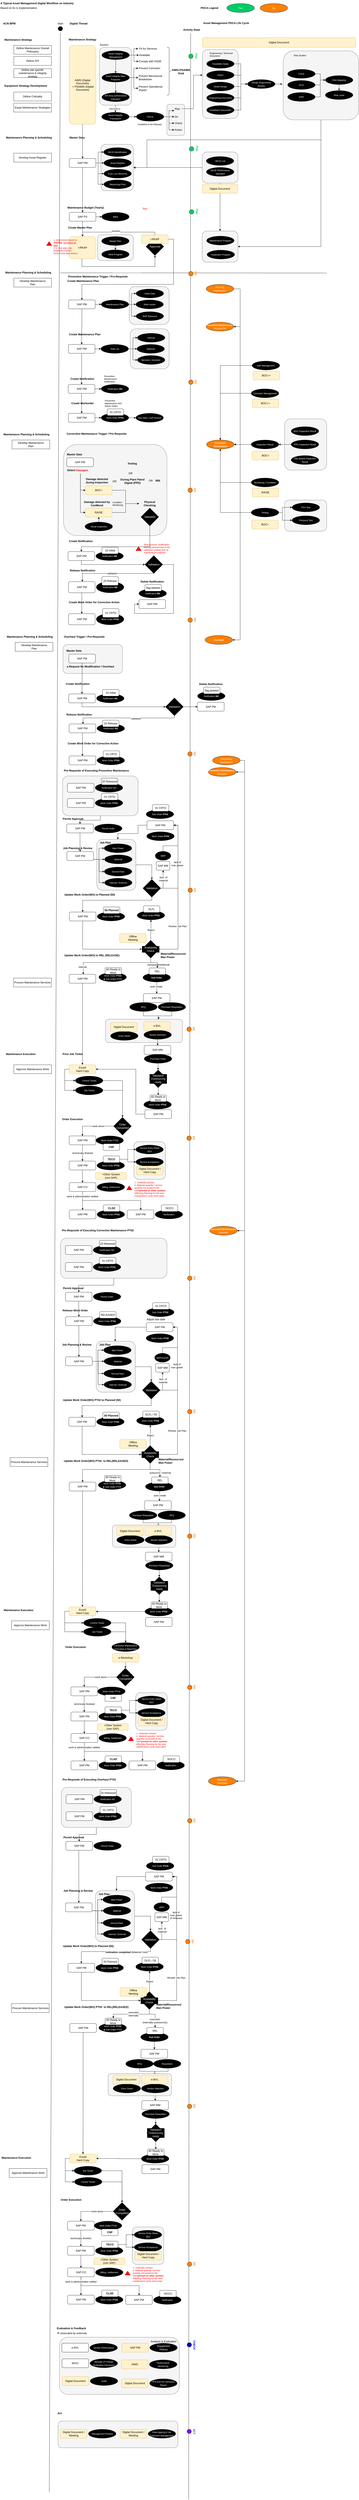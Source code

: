 <mxfile version="19.0.3" type="device" pages="2"><diagram id="g8qsYTR36SdDWslmIu-m" name="PM, Corrective, Overhaul"><mxGraphModel dx="1140" dy="693" grid="1" gridSize="10" guides="1" tooltips="1" connect="1" arrows="1" fold="1" page="1" pageScale="1" pageWidth="1100" pageHeight="850" math="0" shadow="0"><root><mxCell id="0"/><mxCell id="1" parent="0"/><mxCell id="_982a1NVmBKHXH5rmf_l-92" value="" style="rounded=1;whiteSpace=wrap;html=1;fontSize=10;fontColor=#333333;strokeColor=#666666;fillColor=#f5f5f5;" vertex="1" parent="1"><mxGeometry x="1300" y="2260" width="190" height="140" as="geometry"/></mxCell><mxCell id="8nOvpD9S45l5eu-uQ4CE-72" value="" style="rounded=1;whiteSpace=wrap;html=1;fontSize=10;fontColor=#333333;strokeColor=#666666;fillColor=#f5f5f5;" vertex="1" parent="1"><mxGeometry x="286" y="10523" width="540" height="257" as="geometry"/></mxCell><mxCell id="mQFuCLNYz9SQhBo2s7YM-33" value="" style="rounded=1;whiteSpace=wrap;html=1;fontSize=10;fontColor=#333333;strokeColor=#666666;fillColor=#f5f5f5;" vertex="1" parent="1"><mxGeometry x="493.5" y="4595" width="346.5" height="105" as="geometry"/></mxCell><mxCell id="KNYse5BYP4lVol7SM-86-16" value="" style="endArrow=none;html=1;rounded=0;" edge="1" parent="1"><mxGeometry width="50" height="50" relative="1" as="geometry"><mxPoint x="868" y="11252.353" as="sourcePoint"/><mxPoint x="877" y="161.0" as="targetPoint"/></mxGeometry></mxCell><mxCell id="59_9HC9BaUgpAWlBNYdc-34" style="edgeStyle=orthogonalEdgeStyle;rounded=0;orthogonalLoop=1;jettySize=auto;html=1;entryX=0.5;entryY=0;entryDx=0;entryDy=0;fontColor=#FF0000;" parent="1" source="59_9HC9BaUgpAWlBNYdc-30" target="59_9HC9BaUgpAWlBNYdc-31" edge="1"><mxGeometry relative="1" as="geometry"/></mxCell><mxCell id="59_9HC9BaUgpAWlBNYdc-30" value="" style="rounded=1;whiteSpace=wrap;html=1;fontSize=10;fontColor=#333333;strokeColor=#666666;fillColor=#f5f5f5;" parent="1" vertex="1"><mxGeometry x="454" y="3786" width="176" height="229" as="geometry"/></mxCell><mxCell id="rfBcundOJ6SoEy0j7QuL-249" value="" style="rounded=1;whiteSpace=wrap;html=1;fontSize=10;fontColor=#333333;strokeColor=#666666;fillColor=#f5f5f5;" parent="1" vertex="1"><mxGeometry x="1300" y="1895" width="190" height="230" as="geometry"/></mxCell><mxCell id="rfBcundOJ6SoEy0j7QuL-219" value="" style="rounded=1;whiteSpace=wrap;html=1;fontSize=10;fontColor=#333333;strokeColor=#666666;fillColor=#f5f5f5;" parent="1" vertex="1"><mxGeometry x="304" y="2010" width="466" height="410" as="geometry"/></mxCell><mxCell id="rfBcundOJ6SoEy0j7QuL-160" value="" style="rounded=1;whiteSpace=wrap;html=1;fontSize=10;fontColor=#333333;strokeColor=#666666;fillColor=#f5f5f5;" parent="1" vertex="1"><mxGeometry x="600" y="1300" width="180" height="170" as="geometry"/></mxCell><mxCell id="rfBcundOJ6SoEy0j7QuL-144" value="" style="rounded=1;whiteSpace=wrap;html=1;fontSize=10;fontColor=#333333;strokeColor=#666666;fillColor=#f5f5f5;" parent="1" vertex="1"><mxGeometry x="604.5" y="1490" width="175.5" height="180" as="geometry"/></mxCell><mxCell id="rfBcundOJ6SoEy0j7QuL-77" value="" style="rounded=1;whiteSpace=wrap;html=1;fontSize=10;fontColor=#333333;strokeColor=#666666;fillColor=#f5f5f5;" parent="1" vertex="1"><mxGeometry x="457.5" y="1067" width="161" height="116" as="geometry"/></mxCell><mxCell id="rfBcundOJ6SoEy0j7QuL-70" value="" style="rounded=1;whiteSpace=wrap;html=1;fontSize=10;fontColor=#333333;strokeColor=#666666;fillColor=#f5f5f5;" parent="1" vertex="1"><mxGeometry x="929" y="1050" width="161" height="140" as="geometry"/></mxCell><mxCell id="rfBcundOJ6SoEy0j7QuL-13" value="" style="rounded=1;whiteSpace=wrap;html=1;fontSize=10;fontColor=#333333;strokeColor=#666666;fillColor=#f5f5f5;" parent="1" vertex="1"><mxGeometry x="930" y="234" width="161" height="310" as="geometry"/></mxCell><mxCell id="HtJT2PSgU069IH4-K1xZ-85" value="" style="rounded=1;whiteSpace=wrap;html=1;fontSize=10;fontColor=#333333;strokeColor=#666666;fillColor=#f5f5f5;" parent="1" vertex="1"><mxGeometry x="466" y="224" width="144" height="260" as="geometry"/></mxCell><mxCell id="HtJT2PSgU069IH4-K1xZ-1" value="Define Maintenance Overall Philisophy" style="rounded=0;whiteSpace=wrap;html=1;" parent="1" vertex="1"><mxGeometry x="80" y="215" width="170" height="40" as="geometry"/></mxCell><mxCell id="HtJT2PSgU069IH4-K1xZ-3" value="A Typical Asset Management Digital Workflow on Industry" style="text;html=1;strokeColor=none;fillColor=none;align=left;verticalAlign=middle;whiteSpace=wrap;rounded=0;fontStyle=1" parent="1" vertex="1"><mxGeometry x="18" y="11" width="350" height="30" as="geometry"/></mxCell><mxCell id="HtJT2PSgU069IH4-K1xZ-4" value="" style="endArrow=none;html=1;rounded=0;" parent="1" edge="1"><mxGeometry width="50" height="50" relative="1" as="geometry"><mxPoint x="240" y="11220" as="sourcePoint"/><mxPoint x="290" y="158" as="targetPoint"/></mxGeometry></mxCell><mxCell id="HtJT2PSgU069IH4-K1xZ-5" value="&lt;span style=&quot;font-weight: normal;&quot;&gt;Based on As is Implementation&lt;/span&gt;" style="text;html=1;strokeColor=none;fillColor=none;align=left;verticalAlign=middle;whiteSpace=wrap;rounded=0;fontStyle=1" parent="1" vertex="1"><mxGeometry x="18" y="32" width="226" height="30" as="geometry"/></mxCell><mxCell id="HtJT2PSgU069IH4-K1xZ-7" value="Define KPI" style="rounded=0;whiteSpace=wrap;html=1;" parent="1" vertex="1"><mxGeometry x="80" y="265" width="170" height="40" as="geometry"/></mxCell><mxCell id="rfBcundOJ6SoEy0j7QuL-95" style="edgeStyle=orthogonalEdgeStyle;rounded=0;orthogonalLoop=1;jettySize=auto;html=1;fontColor=#FF8000;" parent="1" source="HtJT2PSgU069IH4-K1xZ-8" target="HtJT2PSgU069IH4-K1xZ-17" edge="1"><mxGeometry relative="1" as="geometry"/></mxCell><mxCell id="HtJT2PSgU069IH4-K1xZ-8" value="AIMS (Digital Document)&lt;br&gt;&amp;nbsp;+ PSAIMS (Digital Document)" style="rounded=1;whiteSpace=wrap;html=1;fillColor=#fff2cc;strokeColor=#d6b656;" parent="1" vertex="1"><mxGeometry x="330" y="215" width="120" height="355" as="geometry"/></mxCell><mxCell id="HtJT2PSgU069IH4-K1xZ-9" value="" style="ellipse;whiteSpace=wrap;html=1;aspect=fixed;strokeColor=#000000;fillColor=#000000;" parent="1" vertex="1"><mxGeometry x="280" y="130" width="20" height="20" as="geometry"/></mxCell><mxCell id="HtJT2PSgU069IH4-K1xZ-10" value="Start" style="text;html=1;strokeColor=none;fillColor=none;align=center;verticalAlign=middle;whiteSpace=wrap;rounded=0;" parent="1" vertex="1"><mxGeometry x="260" y="102" width="60" height="30" as="geometry"/></mxCell><mxCell id="HtJT2PSgU069IH4-K1xZ-11" value="Maintenance Strategy" style="text;html=1;strokeColor=none;fillColor=none;align=center;verticalAlign=middle;whiteSpace=wrap;rounded=0;fontStyle=1" parent="1" vertex="1"><mxGeometry x="30" y="175" width="140" height="30" as="geometry"/></mxCell><mxCell id="HtJT2PSgU069IH4-K1xZ-12" value="Maintenance Strategy" style="text;html=1;strokeColor=none;fillColor=none;align=left;verticalAlign=middle;whiteSpace=wrap;rounded=0;fontStyle=1" parent="1" vertex="1"><mxGeometry x="326" y="174" width="214" height="30" as="geometry"/></mxCell><mxCell id="HtJT2PSgU069IH4-K1xZ-13" value="Master Data" style="text;html=1;strokeColor=none;fillColor=none;align=center;verticalAlign=middle;whiteSpace=wrap;rounded=0;fontStyle=1" parent="1" vertex="1"><mxGeometry x="325" y="615" width="80" height="30" as="geometry"/></mxCell><mxCell id="HtJT2PSgU069IH4-K1xZ-14" value="Equipment Strategy Development" style="text;html=1;strokeColor=none;fillColor=none;align=left;verticalAlign=middle;whiteSpace=wrap;rounded=0;fontStyle=1" parent="1" vertex="1"><mxGeometry x="36" y="382" width="204" height="30" as="geometry"/></mxCell><mxCell id="HtJT2PSgU069IH4-K1xZ-15" value="Develop Asset Register" style="rounded=0;whiteSpace=wrap;html=1;" parent="1" vertex="1"><mxGeometry x="80" y="700" width="170" height="40" as="geometry"/></mxCell><mxCell id="rfBcundOJ6SoEy0j7QuL-96" style="edgeStyle=orthogonalEdgeStyle;rounded=0;orthogonalLoop=1;jettySize=auto;html=1;fontColor=#FF8000;" parent="1" source="HtJT2PSgU069IH4-K1xZ-17" target="HtJT2PSgU069IH4-K1xZ-97" edge="1"><mxGeometry relative="1" as="geometry"/></mxCell><mxCell id="HtJT2PSgU069IH4-K1xZ-17" value="SAP PM" style="rounded=1;whiteSpace=wrap;html=1;" parent="1" vertex="1"><mxGeometry x="330" y="724" width="120" height="40" as="geometry"/></mxCell><mxCell id="HtJT2PSgU069IH4-K1xZ-21" value="Define site specific maintenance &amp;amp; integrity strategy" style="rounded=0;whiteSpace=wrap;html=1;" parent="1" vertex="1"><mxGeometry x="80" y="320" width="170" height="40" as="geometry"/></mxCell><mxCell id="HtJT2PSgU069IH4-K1xZ-27" value="Maintenance Planning &amp;amp; Scheduling" style="text;html=1;strokeColor=none;fillColor=none;align=left;verticalAlign=middle;whiteSpace=wrap;rounded=0;fontStyle=1" parent="1" vertex="1"><mxGeometry x="43" y="615" width="217" height="30" as="geometry"/></mxCell><mxCell id="HtJT2PSgU069IH4-K1xZ-28" value="Create Master Plan" style="text;html=1;strokeColor=none;fillColor=none;align=center;verticalAlign=middle;whiteSpace=wrap;rounded=0;fontStyle=1" parent="1" vertex="1"><mxGeometry x="319" y="1020" width="120" height="30" as="geometry"/></mxCell><mxCell id="HtJT2PSgU069IH4-K1xZ-30" value="&lt;font color=&quot;#ffffff&quot; style=&quot;font-size: 10px;&quot;&gt;KPI (Key performance indicator)&lt;/font&gt;" style="ellipse;whiteSpace=wrap;html=1;strokeColor=#000000;fillColor=#000000;" parent="1" vertex="1"><mxGeometry x="477" y="428" width="124" height="40" as="geometry"/></mxCell><mxCell id="HtJT2PSgU069IH4-K1xZ-46" style="edgeStyle=orthogonalEdgeStyle;rounded=0;orthogonalLoop=1;jettySize=auto;html=1;fontSize=10;fontColor=#FFFFFF;" parent="1" source="HtJT2PSgU069IH4-K1xZ-38" target="HtJT2PSgU069IH4-K1xZ-41" edge="1"><mxGeometry relative="1" as="geometry"/></mxCell><mxCell id="HtJT2PSgU069IH4-K1xZ-47" style="edgeStyle=orthogonalEdgeStyle;rounded=0;orthogonalLoop=1;jettySize=auto;html=1;fontSize=10;fontColor=#FFFFFF;" parent="1" source="HtJT2PSgU069IH4-K1xZ-38" target="HtJT2PSgU069IH4-K1xZ-42" edge="1"><mxGeometry relative="1" as="geometry"/></mxCell><mxCell id="HtJT2PSgU069IH4-K1xZ-48" style="edgeStyle=orthogonalEdgeStyle;rounded=0;orthogonalLoop=1;jettySize=auto;html=1;entryX=0;entryY=0.5;entryDx=0;entryDy=0;fontSize=10;fontColor=#FFFFFF;" parent="1" source="HtJT2PSgU069IH4-K1xZ-38" target="HtJT2PSgU069IH4-K1xZ-44" edge="1"><mxGeometry relative="1" as="geometry"/></mxCell><mxCell id="rfBcundOJ6SoEy0j7QuL-51" style="edgeStyle=orthogonalEdgeStyle;rounded=0;orthogonalLoop=1;jettySize=auto;html=1;" parent="1" source="HtJT2PSgU069IH4-K1xZ-38" target="HtJT2PSgU069IH4-K1xZ-39" edge="1"><mxGeometry relative="1" as="geometry"/></mxCell><mxCell id="HtJT2PSgU069IH4-K1xZ-38" value="&lt;font color=&quot;#ffffff&quot; style=&quot;font-size: 10px;&quot;&gt;Asset Integrity Management&lt;/font&gt;" style="ellipse;whiteSpace=wrap;html=1;strokeColor=#000000;fillColor=#000000;" parent="1" vertex="1"><mxGeometry x="477" y="239" width="124" height="40" as="geometry"/></mxCell><mxCell id="HtJT2PSgU069IH4-K1xZ-57" style="edgeStyle=orthogonalEdgeStyle;rounded=0;orthogonalLoop=1;jettySize=auto;html=1;entryX=0;entryY=0.5;entryDx=0;entryDy=0;fontSize=10;fontColor=#FFFFFF;" parent="1" source="HtJT2PSgU069IH4-K1xZ-39" target="HtJT2PSgU069IH4-K1xZ-54" edge="1"><mxGeometry relative="1" as="geometry"/></mxCell><mxCell id="HtJT2PSgU069IH4-K1xZ-58" style="edgeStyle=orthogonalEdgeStyle;rounded=0;orthogonalLoop=1;jettySize=auto;html=1;entryX=0;entryY=0.5;entryDx=0;entryDy=0;fontSize=10;fontColor=#FFFFFF;" parent="1" source="HtJT2PSgU069IH4-K1xZ-39" target="HtJT2PSgU069IH4-K1xZ-56" edge="1"><mxGeometry relative="1" as="geometry"/></mxCell><mxCell id="HtJT2PSgU069IH4-K1xZ-59" style="edgeStyle=orthogonalEdgeStyle;rounded=0;orthogonalLoop=1;jettySize=auto;html=1;entryX=0;entryY=0.5;entryDx=0;entryDy=0;fontSize=10;fontColor=#FFFFFF;" parent="1" source="HtJT2PSgU069IH4-K1xZ-39" target="HtJT2PSgU069IH4-K1xZ-55" edge="1"><mxGeometry relative="1" as="geometry"/></mxCell><mxCell id="rfBcundOJ6SoEy0j7QuL-52" style="edgeStyle=orthogonalEdgeStyle;rounded=0;orthogonalLoop=1;jettySize=auto;html=1;" parent="1" source="HtJT2PSgU069IH4-K1xZ-39" target="HtJT2PSgU069IH4-K1xZ-30" edge="1"><mxGeometry relative="1" as="geometry"/></mxCell><mxCell id="HtJT2PSgU069IH4-K1xZ-39" value="&lt;font color=&quot;#ffffff&quot; style=&quot;font-size: 10px;&quot;&gt;Asset Integrity Main Purposes&lt;/font&gt;" style="ellipse;whiteSpace=wrap;html=1;strokeColor=#000000;fillColor=#000000;" parent="1" vertex="1"><mxGeometry x="477" y="340" width="124" height="40" as="geometry"/></mxCell><mxCell id="HtJT2PSgU069IH4-K1xZ-41" value="Fit for Services" style="text;html=1;strokeColor=none;fillColor=none;align=center;verticalAlign=middle;whiteSpace=wrap;rounded=0;fontStyle=0" parent="1" vertex="1"><mxGeometry x="640" y="215" width="90" height="30" as="geometry"/></mxCell><mxCell id="HtJT2PSgU069IH4-K1xZ-42" value="Available" style="text;html=1;strokeColor=none;fillColor=none;align=left;verticalAlign=middle;whiteSpace=wrap;rounded=0;fontStyle=0" parent="1" vertex="1"><mxGeometry x="643" y="244" width="90" height="30" as="geometry"/></mxCell><mxCell id="HtJT2PSgU069IH4-K1xZ-44" value="Comply with HSSE" style="text;html=1;strokeColor=none;fillColor=none;align=left;verticalAlign=middle;whiteSpace=wrap;rounded=0;fontStyle=0" parent="1" vertex="1"><mxGeometry x="642" y="272" width="110" height="30" as="geometry"/></mxCell><mxCell id="HtJT2PSgU069IH4-K1xZ-52" value="Equip Maintenance Strategies" style="rounded=0;whiteSpace=wrap;html=1;" parent="1" vertex="1"><mxGeometry x="80" y="475" width="170" height="40" as="geometry"/></mxCell><mxCell id="HtJT2PSgU069IH4-K1xZ-53" value="Define Criticality" style="rounded=0;whiteSpace=wrap;html=1;" parent="1" vertex="1"><mxGeometry x="80" y="425" width="170" height="40" as="geometry"/></mxCell><mxCell id="HtJT2PSgU069IH4-K1xZ-54" value="Prevent Corrosion" style="text;html=1;strokeColor=none;fillColor=none;align=left;verticalAlign=middle;whiteSpace=wrap;rounded=0;fontStyle=0" parent="1" vertex="1"><mxGeometry x="641" y="303" width="115" height="30" as="geometry"/></mxCell><mxCell id="HtJT2PSgU069IH4-K1xZ-55" value="Prevent Mechanical Breakdown" style="text;html=1;strokeColor=none;fillColor=none;align=left;verticalAlign=middle;whiteSpace=wrap;rounded=0;fontStyle=0" parent="1" vertex="1"><mxGeometry x="641" y="355" width="115" height="10" as="geometry"/></mxCell><mxCell id="HtJT2PSgU069IH4-K1xZ-56" value="Prevent Operational Impact" style="text;html=1;strokeColor=none;fillColor=none;align=left;verticalAlign=middle;whiteSpace=wrap;rounded=0;fontStyle=0" parent="1" vertex="1"><mxGeometry x="641" y="393" width="115" height="30" as="geometry"/></mxCell><mxCell id="HtJT2PSgU069IH4-K1xZ-64" style="edgeStyle=orthogonalEdgeStyle;rounded=0;orthogonalLoop=1;jettySize=auto;html=1;fontSize=10;fontColor=#FFFFFF;" parent="1" source="HtJT2PSgU069IH4-K1xZ-62" target="HtJT2PSgU069IH4-K1xZ-63" edge="1"><mxGeometry relative="1" as="geometry"/></mxCell><mxCell id="HtJT2PSgU069IH4-K1xZ-62" value="&lt;font color=&quot;#ffffff&quot; style=&quot;font-size: 10px;&quot;&gt;Asset Integrity &lt;br&gt;Framework&lt;/font&gt;" style="ellipse;whiteSpace=wrap;html=1;strokeColor=#000000;fillColor=#000000;" parent="1" vertex="1"><mxGeometry x="476" y="516" width="124" height="40" as="geometry"/></mxCell><mxCell id="HtJT2PSgU069IH4-K1xZ-63" value="&lt;font color=&quot;#ffffff&quot; style=&quot;font-size: 10px;&quot;&gt;PDCA&lt;/font&gt;" style="ellipse;whiteSpace=wrap;html=1;strokeColor=#000000;fillColor=#000000;" parent="1" vertex="1"><mxGeometry x="632" y="516" width="124" height="40" as="geometry"/></mxCell><mxCell id="HtJT2PSgU069IH4-K1xZ-86" style="edgeStyle=orthogonalEdgeStyle;rounded=0;orthogonalLoop=1;jettySize=auto;html=1;entryX=0.5;entryY=0;entryDx=0;entryDy=0;fontSize=10;fontColor=#FFFFFF;" parent="1" source="HtJT2PSgU069IH4-K1xZ-85" target="HtJT2PSgU069IH4-K1xZ-62" edge="1"><mxGeometry relative="1" as="geometry"/></mxCell><mxCell id="HtJT2PSgU069IH4-K1xZ-100" value="&lt;font color=&quot;#000000&quot;&gt;Derrived to&lt;/font&gt;" style="edgeLabel;html=1;align=center;verticalAlign=middle;resizable=0;points=[];fontSize=10;fontColor=#FFFFFF;" parent="HtJT2PSgU069IH4-K1xZ-86" vertex="1" connectable="0"><mxGeometry x="0.271" y="-3" relative="1" as="geometry"><mxPoint y="1" as="offset"/></mxGeometry></mxCell><mxCell id="rfBcundOJ6SoEy0j7QuL-99" style="edgeStyle=orthogonalEdgeStyle;rounded=0;orthogonalLoop=1;jettySize=auto;html=1;entryX=0.5;entryY=1;entryDx=0;entryDy=0;fontColor=#FFFFFF;exitX=0.5;exitY=1;exitDx=0;exitDy=0;" parent="1" source="HtJT2PSgU069IH4-K1xZ-95" target="rfBcundOJ6SoEy0j7QuL-98" edge="1"><mxGeometry relative="1" as="geometry"><Array as="points"><mxPoint x="387" y="1210"/><mxPoint x="716" y="1210"/></Array></mxGeometry></mxCell><mxCell id="HtJT2PSgU069IH4-K1xZ-95" value="I-RKAP" style="rounded=1;whiteSpace=wrap;html=1;fillColor=#fff2cc;strokeColor=#d6b656;" parent="1" vertex="1"><mxGeometry x="330" y="1075" width="120" height="100" as="geometry"/></mxCell><mxCell id="HtJT2PSgU069IH4-K1xZ-96" value="Maintenance Budget (Yearly)" style="text;html=1;strokeColor=none;fillColor=none;align=center;verticalAlign=middle;whiteSpace=wrap;rounded=0;fontStyle=1" parent="1" vertex="1"><mxGeometry x="319" y="930" width="170" height="30" as="geometry"/></mxCell><mxCell id="HtJT2PSgU069IH4-K1xZ-99" style="edgeStyle=orthogonalEdgeStyle;rounded=0;orthogonalLoop=1;jettySize=auto;html=1;fontSize=10;fontColor=#FFFFFF;" parent="1" source="HtJT2PSgU069IH4-K1xZ-97" target="HtJT2PSgU069IH4-K1xZ-98" edge="1"><mxGeometry relative="1" as="geometry"/></mxCell><mxCell id="rfBcundOJ6SoEy0j7QuL-97" style="edgeStyle=orthogonalEdgeStyle;rounded=0;orthogonalLoop=1;jettySize=auto;html=1;entryX=0.5;entryY=0;entryDx=0;entryDy=0;fontColor=#FF8000;" parent="1" source="HtJT2PSgU069IH4-K1xZ-97" target="HtJT2PSgU069IH4-K1xZ-95" edge="1"><mxGeometry relative="1" as="geometry"/></mxCell><mxCell id="HtJT2PSgU069IH4-K1xZ-97" value="SAP PS" style="rounded=1;whiteSpace=wrap;html=1;" parent="1" vertex="1"><mxGeometry x="330" y="966" width="120" height="40" as="geometry"/></mxCell><mxCell id="HtJT2PSgU069IH4-K1xZ-98" value="&lt;font color=&quot;#ffffff&quot; style=&quot;font-size: 10px;&quot;&gt;WBS&lt;/font&gt;" style="ellipse;whiteSpace=wrap;html=1;strokeColor=#000000;fillColor=#000000;" parent="1" vertex="1"><mxGeometry x="476" y="966" width="124" height="40" as="geometry"/></mxCell><mxCell id="HtJT2PSgU069IH4-K1xZ-104" style="edgeStyle=orthogonalEdgeStyle;rounded=0;orthogonalLoop=1;jettySize=auto;html=1;fontSize=10;fontColor=#000000;" parent="1" source="HtJT2PSgU069IH4-K1xZ-101" target="HtJT2PSgU069IH4-K1xZ-103" edge="1"><mxGeometry relative="1" as="geometry"/></mxCell><mxCell id="HtJT2PSgU069IH4-K1xZ-101" value="&lt;font color=&quot;#ffffff&quot; style=&quot;font-size: 10px;&quot;&gt;Master Plan&lt;/font&gt;" style="ellipse;whiteSpace=wrap;html=1;strokeColor=#000000;fillColor=#000000;" parent="1" vertex="1"><mxGeometry x="476" y="1075" width="124" height="40" as="geometry"/></mxCell><mxCell id="HtJT2PSgU069IH4-K1xZ-103" value="&lt;font color=&quot;#ffffff&quot;&gt;&lt;span style=&quot;font-size: 10px;&quot;&gt;Work Program&lt;/span&gt;&lt;/font&gt;" style="ellipse;whiteSpace=wrap;html=1;strokeColor=#000000;fillColor=#000000;" parent="1" vertex="1"><mxGeometry x="476" y="1135" width="124" height="40" as="geometry"/></mxCell><mxCell id="HtJT2PSgU069IH4-K1xZ-105" value="&lt;i&gt;&lt;font color=&quot;#ff0000&quot;&gt;1. Determined based on &lt;b&gt;meeting.&lt;/b&gt; &lt;u&gt;not based on data&lt;/u&gt;&lt;br&gt;2. 1 Year plan only (Expected 5 years horizon and data driven&lt;u&gt;)&lt;br&gt;&lt;/u&gt;&lt;/font&gt;&lt;/i&gt;" style="text;html=1;strokeColor=none;fillColor=none;align=left;verticalAlign=middle;whiteSpace=wrap;rounded=0;fontSize=10;fontColor=default;" parent="1" vertex="1"><mxGeometry x="257" y="1077.5" width="111" height="85" as="geometry"/></mxCell><mxCell id="rfBcundOJ6SoEy0j7QuL-3" value="" style="rounded=1;whiteSpace=wrap;html=1;fontSize=10;fontColor=#333333;strokeColor=#666666;fillColor=#f5f5f5;" parent="1" vertex="1"><mxGeometry x="770" y="480" width="80" height="140" as="geometry"/></mxCell><mxCell id="rfBcundOJ6SoEy0j7QuL-15" style="edgeStyle=orthogonalEdgeStyle;rounded=0;orthogonalLoop=1;jettySize=auto;html=1;exitX=1;exitY=0.5;exitDx=0;exitDy=0;" parent="1" source="HtJT2PSgU069IH4-K1xZ-65" target="rfBcundOJ6SoEy0j7QuL-13" edge="1"><mxGeometry relative="1" as="geometry"><mxPoint x="920" y="349" as="targetPoint"/><Array as="points"><mxPoint x="838" y="500"/><mxPoint x="890" y="500"/><mxPoint x="890" y="349"/></Array></mxGeometry></mxCell><mxCell id="HtJT2PSgU069IH4-K1xZ-107" value="Guideline to be followed&amp;nbsp;" style="text;html=1;strokeColor=none;fillColor=none;align=center;verticalAlign=middle;whiteSpace=wrap;rounded=0;fontSize=10;fontColor=#000000;" parent="1" vertex="1"><mxGeometry x="638" y="560.5" width="112" height="19" as="geometry"/></mxCell><mxCell id="HtJT2PSgU069IH4-K1xZ-108" value="Asset Management PDCA Life Cycle" style="text;html=1;strokeColor=none;fillColor=none;align=center;verticalAlign=middle;whiteSpace=wrap;rounded=0;fontStyle=1" parent="1" vertex="1"><mxGeometry x="930" y="100" width="214" height="30" as="geometry"/></mxCell><mxCell id="rfBcundOJ6SoEy0j7QuL-2" value="Baseline" style="text;html=1;strokeColor=none;fillColor=none;align=left;verticalAlign=middle;whiteSpace=wrap;rounded=0;fontSize=10;fontColor=#000000;" parent="1" vertex="1"><mxGeometry x="466" y="202" width="76" height="19" as="geometry"/></mxCell><mxCell id="HtJT2PSgU069IH4-K1xZ-69" style="edgeStyle=orthogonalEdgeStyle;rounded=0;orthogonalLoop=1;jettySize=auto;html=1;entryX=0;entryY=0.75;entryDx=0;entryDy=0;fontSize=10;fontColor=#FFFFFF;" parent="1" source="HtJT2PSgU069IH4-K1xZ-63" target="HtJT2PSgU069IH4-K1xZ-65" edge="1"><mxGeometry relative="1" as="geometry"/></mxCell><mxCell id="HtJT2PSgU069IH4-K1xZ-70" style="edgeStyle=orthogonalEdgeStyle;rounded=0;orthogonalLoop=1;jettySize=auto;html=1;entryX=0;entryY=0.5;entryDx=0;entryDy=0;fontSize=10;fontColor=#FFFFFF;" parent="1" source="HtJT2PSgU069IH4-K1xZ-63" target="HtJT2PSgU069IH4-K1xZ-68" edge="1"><mxGeometry relative="1" as="geometry"/></mxCell><mxCell id="HtJT2PSgU069IH4-K1xZ-71" style="edgeStyle=orthogonalEdgeStyle;rounded=0;orthogonalLoop=1;jettySize=auto;html=1;entryX=0;entryY=0.5;entryDx=0;entryDy=0;fontSize=10;fontColor=#FFFFFF;" parent="1" source="HtJT2PSgU069IH4-K1xZ-63" target="HtJT2PSgU069IH4-K1xZ-66" edge="1"><mxGeometry relative="1" as="geometry"/></mxCell><mxCell id="HtJT2PSgU069IH4-K1xZ-72" style="edgeStyle=orthogonalEdgeStyle;rounded=0;orthogonalLoop=1;jettySize=auto;html=1;entryX=0;entryY=0.5;entryDx=0;entryDy=0;fontSize=10;fontColor=#FFFFFF;" parent="1" source="HtJT2PSgU069IH4-K1xZ-63" target="HtJT2PSgU069IH4-K1xZ-67" edge="1"><mxGeometry relative="1" as="geometry"/></mxCell><mxCell id="HtJT2PSgU069IH4-K1xZ-65" value="Plan" style="text;html=1;strokeColor=none;fillColor=none;align=left;verticalAlign=middle;whiteSpace=wrap;rounded=0;fontStyle=0" parent="1" vertex="1"><mxGeometry x="803" y="486" width="35" height="30" as="geometry"/></mxCell><mxCell id="HtJT2PSgU069IH4-K1xZ-66" value="Do" style="text;html=1;strokeColor=none;fillColor=none;align=left;verticalAlign=middle;whiteSpace=wrap;rounded=0;fontStyle=0" parent="1" vertex="1"><mxGeometry x="803" y="521" width="35" height="30" as="geometry"/></mxCell><mxCell id="HtJT2PSgU069IH4-K1xZ-67" value="Check" style="text;html=1;strokeColor=none;fillColor=none;align=left;verticalAlign=middle;whiteSpace=wrap;rounded=0;fontStyle=0" parent="1" vertex="1"><mxGeometry x="803" y="550" width="35" height="30" as="geometry"/></mxCell><mxCell id="HtJT2PSgU069IH4-K1xZ-68" value="Action" style="text;html=1;strokeColor=none;fillColor=none;align=left;verticalAlign=middle;whiteSpace=wrap;rounded=0;fontStyle=0" parent="1" vertex="1"><mxGeometry x="803" y="580" width="35" height="30" as="geometry"/></mxCell><mxCell id="rfBcundOJ6SoEy0j7QuL-40" style="edgeStyle=orthogonalEdgeStyle;rounded=0;orthogonalLoop=1;jettySize=auto;html=1;entryX=0;entryY=0.5;entryDx=0;entryDy=0;" parent="1" source="rfBcundOJ6SoEy0j7QuL-6" target="rfBcundOJ6SoEy0j7QuL-39" edge="1"><mxGeometry relative="1" as="geometry"/></mxCell><mxCell id="rfBcundOJ6SoEy0j7QuL-6" value="&lt;font color=&quot;#ffffff&quot; style=&quot;font-size: 10px;&quot;&gt;Feasibility Study&lt;/font&gt;" style="ellipse;whiteSpace=wrap;html=1;strokeColor=#000000;fillColor=#000000;" parent="1" vertex="1"><mxGeometry x="949" y="278" width="124" height="40" as="geometry"/></mxCell><mxCell id="rfBcundOJ6SoEy0j7QuL-41" style="edgeStyle=orthogonalEdgeStyle;rounded=0;orthogonalLoop=1;jettySize=auto;html=1;entryX=0;entryY=0.5;entryDx=0;entryDy=0;" parent="1" source="rfBcundOJ6SoEy0j7QuL-8" target="rfBcundOJ6SoEy0j7QuL-39" edge="1"><mxGeometry relative="1" as="geometry"/></mxCell><mxCell id="rfBcundOJ6SoEy0j7QuL-8" value="&lt;font color=&quot;#ffffff&quot; style=&quot;font-size: 10px;&quot;&gt;FEED&lt;/font&gt;" style="ellipse;whiteSpace=wrap;html=1;strokeColor=#000000;fillColor=#000000;" parent="1" vertex="1"><mxGeometry x="949" y="329" width="124" height="40" as="geometry"/></mxCell><mxCell id="rfBcundOJ6SoEy0j7QuL-42" style="edgeStyle=orthogonalEdgeStyle;rounded=0;orthogonalLoop=1;jettySize=auto;html=1;entryX=0;entryY=0.5;entryDx=0;entryDy=0;" parent="1" source="rfBcundOJ6SoEy0j7QuL-9" target="rfBcundOJ6SoEy0j7QuL-39" edge="1"><mxGeometry relative="1" as="geometry"/></mxCell><mxCell id="rfBcundOJ6SoEy0j7QuL-9" value="&lt;font color=&quot;#ffffff&quot; style=&quot;font-size: 10px;&quot;&gt;Detail Design&lt;/font&gt;" style="ellipse;whiteSpace=wrap;html=1;strokeColor=#000000;fillColor=#000000;" parent="1" vertex="1"><mxGeometry x="949" y="380" width="124" height="40" as="geometry"/></mxCell><mxCell id="rfBcundOJ6SoEy0j7QuL-43" style="edgeStyle=orthogonalEdgeStyle;rounded=0;orthogonalLoop=1;jettySize=auto;html=1;entryX=0;entryY=0.5;entryDx=0;entryDy=0;" parent="1" source="rfBcundOJ6SoEy0j7QuL-10" target="rfBcundOJ6SoEy0j7QuL-39" edge="1"><mxGeometry relative="1" as="geometry"/></mxCell><mxCell id="rfBcundOJ6SoEy0j7QuL-10" value="&lt;font color=&quot;#ffffff&quot; style=&quot;font-size: 10px;&quot;&gt;Engineering Document&lt;/font&gt;" style="ellipse;whiteSpace=wrap;html=1;strokeColor=#000000;fillColor=#000000;" parent="1" vertex="1"><mxGeometry x="949" y="431" width="124" height="40" as="geometry"/></mxCell><mxCell id="rfBcundOJ6SoEy0j7QuL-44" style="edgeStyle=orthogonalEdgeStyle;rounded=0;orthogonalLoop=1;jettySize=auto;html=1;entryX=0;entryY=0.5;entryDx=0;entryDy=0;" parent="1" source="rfBcundOJ6SoEy0j7QuL-11" target="rfBcundOJ6SoEy0j7QuL-39" edge="1"><mxGeometry relative="1" as="geometry"/></mxCell><mxCell id="rfBcundOJ6SoEy0j7QuL-11" value="&lt;font color=&quot;#ffffff&quot; style=&quot;font-size: 10px;&quot;&gt;Installation Document&lt;/font&gt;" style="ellipse;whiteSpace=wrap;html=1;strokeColor=#000000;fillColor=#000000;" parent="1" vertex="1"><mxGeometry x="949" y="486" width="124" height="40" as="geometry"/></mxCell><mxCell id="rfBcundOJ6SoEy0j7QuL-16" value="Digital Document" style="rounded=1;whiteSpace=wrap;html=1;fillColor=#fff2cc;strokeColor=#d6b656;" parent="1" vertex="1"><mxGeometry x="930" y="180" width="690" height="44" as="geometry"/></mxCell><mxCell id="rfBcundOJ6SoEy0j7QuL-17" value="Engineering / Technical Document" style="text;html=1;strokeColor=none;fillColor=none;align=left;verticalAlign=middle;whiteSpace=wrap;rounded=0;fontSize=10;fontColor=#000000;" parent="1" vertex="1"><mxGeometry x="961" y="246" width="120" height="19" as="geometry"/></mxCell><mxCell id="rfBcundOJ6SoEy0j7QuL-66" style="edgeStyle=orthogonalEdgeStyle;rounded=0;orthogonalLoop=1;jettySize=auto;html=1;entryX=1;entryY=0.5;entryDx=0;entryDy=0;" parent="1" source="rfBcundOJ6SoEy0j7QuL-20" target="rfBcundOJ6SoEy0j7QuL-54" edge="1"><mxGeometry relative="1" as="geometry"><mxPoint x="650" y="765" as="targetPoint"/><Array as="points"><mxPoint x="1464" y="640"/><mxPoint x="680" y="640"/><mxPoint x="680" y="765"/></Array></mxGeometry></mxCell><mxCell id="rfBcundOJ6SoEy0j7QuL-74" style="edgeStyle=orthogonalEdgeStyle;rounded=0;orthogonalLoop=1;jettySize=auto;html=1;entryX=1;entryY=0.5;entryDx=0;entryDy=0;exitX=0.5;exitY=1;exitDx=0;exitDy=0;" parent="1" source="rfBcundOJ6SoEy0j7QuL-20" target="rfBcundOJ6SoEy0j7QuL-70" edge="1"><mxGeometry relative="1" as="geometry"/></mxCell><mxCell id="rfBcundOJ6SoEy0j7QuL-20" value="" style="rounded=1;whiteSpace=wrap;html=1;fontSize=10;fontColor=#333333;strokeColor=#666666;fillColor=#f5f5f5;" parent="1" vertex="1"><mxGeometry x="1294" y="240" width="340" height="310" as="geometry"/></mxCell><mxCell id="rfBcundOJ6SoEy0j7QuL-25" style="edgeStyle=orthogonalEdgeStyle;rounded=0;orthogonalLoop=1;jettySize=auto;html=1;entryX=0;entryY=0.5;entryDx=0;entryDy=0;" parent="1" source="HtJT2PSgU069IH4-K1xZ-24" target="rfBcundOJ6SoEy0j7QuL-23" edge="1"><mxGeometry relative="1" as="geometry"/></mxCell><mxCell id="HtJT2PSgU069IH4-K1xZ-24" value="&lt;font color=&quot;#ffffff&quot; style=&quot;font-size: 10px;&quot;&gt;FSCA&lt;/font&gt;" style="ellipse;whiteSpace=wrap;html=1;strokeColor=#000000;fillColor=#000000;" parent="1" vertex="1"><mxGeometry x="1314" y="323" width="124" height="40" as="geometry"/></mxCell><mxCell id="rfBcundOJ6SoEy0j7QuL-26" style="edgeStyle=orthogonalEdgeStyle;rounded=0;orthogonalLoop=1;jettySize=auto;html=1;entryX=0;entryY=0.5;entryDx=0;entryDy=0;" parent="1" source="HtJT2PSgU069IH4-K1xZ-25" target="rfBcundOJ6SoEy0j7QuL-23" edge="1"><mxGeometry relative="1" as="geometry"/></mxCell><mxCell id="HtJT2PSgU069IH4-K1xZ-25" value="&lt;font color=&quot;#ffffff&quot; style=&quot;font-size: 10px;&quot;&gt;ECA&lt;/font&gt;" style="ellipse;whiteSpace=wrap;html=1;strokeColor=#000000;fillColor=#000000;" parent="1" vertex="1"><mxGeometry x="1314" y="373" width="124" height="40" as="geometry"/></mxCell><mxCell id="rfBcundOJ6SoEy0j7QuL-27" style="edgeStyle=orthogonalEdgeStyle;rounded=0;orthogonalLoop=1;jettySize=auto;html=1;entryX=0;entryY=0.5;entryDx=0;entryDy=0;" parent="1" source="HtJT2PSgU069IH4-K1xZ-26" target="rfBcundOJ6SoEy0j7QuL-23" edge="1"><mxGeometry relative="1" as="geometry"/></mxCell><mxCell id="HtJT2PSgU069IH4-K1xZ-26" value="&lt;font color=&quot;#ffffff&quot; style=&quot;font-size: 10px;&quot;&gt;ERR&lt;/font&gt;" style="ellipse;whiteSpace=wrap;html=1;strokeColor=#000000;fillColor=#000000;" parent="1" vertex="1"><mxGeometry x="1314" y="427" width="124" height="40" as="geometry"/></mxCell><mxCell id="rfBcundOJ6SoEy0j7QuL-22" value="Risk Studies" style="text;html=1;strokeColor=none;fillColor=none;align=left;verticalAlign=middle;whiteSpace=wrap;rounded=0;fontSize=10;fontColor=#000000;" parent="1" vertex="1"><mxGeometry x="1340" y="250" width="61" height="19" as="geometry"/></mxCell><mxCell id="rfBcundOJ6SoEy0j7QuL-28" style="edgeStyle=orthogonalEdgeStyle;rounded=0;orthogonalLoop=1;jettySize=auto;html=1;entryX=0.5;entryY=0;entryDx=0;entryDy=0;" parent="1" source="rfBcundOJ6SoEy0j7QuL-23" target="rfBcundOJ6SoEy0j7QuL-24" edge="1"><mxGeometry relative="1" as="geometry"/></mxCell><mxCell id="rfBcundOJ6SoEy0j7QuL-23" value="&lt;font color=&quot;#ffffff&quot; style=&quot;font-size: 10px;&quot;&gt;Risk Mapping&lt;/font&gt;" style="ellipse;whiteSpace=wrap;html=1;strokeColor=#000000;fillColor=#000000;" parent="1" vertex="1"><mxGeometry x="1484" y="351" width="124" height="40" as="geometry"/></mxCell><mxCell id="rfBcundOJ6SoEy0j7QuL-24" value="&lt;font color=&quot;#ffffff&quot; style=&quot;font-size: 10px;&quot;&gt;Risk Level&lt;/font&gt;" style="ellipse;whiteSpace=wrap;html=1;strokeColor=#000000;fillColor=#000000;" parent="1" vertex="1"><mxGeometry x="1484" y="418.5" width="124" height="40" as="geometry"/></mxCell><mxCell id="rfBcundOJ6SoEy0j7QuL-45" style="edgeStyle=orthogonalEdgeStyle;rounded=0;orthogonalLoop=1;jettySize=auto;html=1;entryX=-0.012;entryY=0.481;entryDx=0;entryDy=0;entryPerimeter=0;" parent="1" source="rfBcundOJ6SoEy0j7QuL-39" target="rfBcundOJ6SoEy0j7QuL-20" edge="1"><mxGeometry relative="1" as="geometry"/></mxCell><mxCell id="rfBcundOJ6SoEy0j7QuL-39" value="&lt;font color=&quot;#ffffff&quot; style=&quot;font-size: 10px;&quot;&gt;Design Engineering Review&lt;/font&gt;" style="ellipse;whiteSpace=wrap;html=1;strokeColor=#000000;fillColor=#000000;" parent="1" vertex="1"><mxGeometry x="1133" y="369" width="124" height="40" as="geometry"/></mxCell><mxCell id="rfBcundOJ6SoEy0j7QuL-47" value="" style="shape=curlyBracket;whiteSpace=wrap;html=1;rounded=1;flipH=1;" parent="1" vertex="1"><mxGeometry x="770" y="224" width="20" height="215" as="geometry"/></mxCell><mxCell id="rfBcundOJ6SoEy0j7QuL-48" value="AIMS+PSAIMS&lt;br&gt;Goal" style="text;html=1;strokeColor=none;fillColor=none;align=center;verticalAlign=middle;whiteSpace=wrap;rounded=0;fontStyle=1" parent="1" vertex="1"><mxGeometry x="810" y="318" width="47" height="30" as="geometry"/></mxCell><mxCell id="rfBcundOJ6SoEy0j7QuL-54" value="" style="rounded=1;whiteSpace=wrap;html=1;fontSize=10;fontColor=#333333;strokeColor=#666666;fillColor=#f5f5f5;" parent="1" vertex="1"><mxGeometry x="473" y="660" width="146" height="209" as="geometry"/></mxCell><mxCell id="HtJT2PSgU069IH4-K1xZ-20" value="&lt;font color=&quot;#ffffff&quot; style=&quot;font-size: 10px;&quot;&gt;Asset Register&lt;/font&gt;" style="ellipse;whiteSpace=wrap;html=1;strokeColor=#000000;fillColor=#000000;" parent="1" vertex="1"><mxGeometry x="486" y="724" width="124" height="40" as="geometry"/></mxCell><mxCell id="HtJT2PSgU069IH4-K1xZ-22" value="&lt;font color=&quot;#ffffff&quot; style=&quot;font-size: 10px;&quot;&gt;Func Loc Hierarchy&lt;/font&gt;" style="ellipse;whiteSpace=wrap;html=1;strokeColor=#000000;fillColor=#000000;" parent="1" vertex="1"><mxGeometry x="486" y="772" width="124" height="40" as="geometry"/></mxCell><mxCell id="HtJT2PSgU069IH4-K1xZ-77" value="&lt;font color=&quot;#ffffff&quot; style=&quot;font-size: 10px;&quot;&gt;SECE Identification&lt;/font&gt;" style="ellipse;whiteSpace=wrap;html=1;strokeColor=#000000;fillColor=#000000;" parent="1" vertex="1"><mxGeometry x="485" y="675" width="124" height="40" as="geometry"/></mxCell><mxCell id="HtJT2PSgU069IH4-K1xZ-89" style="edgeStyle=orthogonalEdgeStyle;rounded=0;orthogonalLoop=1;jettySize=auto;html=1;entryX=0;entryY=0.5;entryDx=0;entryDy=0;fontSize=10;fontColor=#FFFFFF;" parent="1" source="HtJT2PSgU069IH4-K1xZ-17" target="HtJT2PSgU069IH4-K1xZ-77" edge="1"><mxGeometry relative="1" as="geometry"><Array as="points"><mxPoint x="460" y="744"/><mxPoint x="460" y="695"/></Array></mxGeometry></mxCell><mxCell id="HtJT2PSgU069IH4-K1xZ-90" style="edgeStyle=orthogonalEdgeStyle;rounded=0;orthogonalLoop=1;jettySize=auto;html=1;fontSize=10;fontColor=#FFFFFF;" parent="1" source="HtJT2PSgU069IH4-K1xZ-17" target="HtJT2PSgU069IH4-K1xZ-20" edge="1"><mxGeometry relative="1" as="geometry"/></mxCell><mxCell id="HtJT2PSgU069IH4-K1xZ-91" style="edgeStyle=orthogonalEdgeStyle;rounded=0;orthogonalLoop=1;jettySize=auto;html=1;entryX=0;entryY=0.5;entryDx=0;entryDy=0;fontSize=10;fontColor=#FFFFFF;" parent="1" source="HtJT2PSgU069IH4-K1xZ-17" target="HtJT2PSgU069IH4-K1xZ-22" edge="1"><mxGeometry relative="1" as="geometry"><Array as="points"><mxPoint x="460" y="744"/><mxPoint x="460" y="792"/></Array></mxGeometry></mxCell><mxCell id="rfBcundOJ6SoEy0j7QuL-68" style="edgeStyle=orthogonalEdgeStyle;rounded=0;orthogonalLoop=1;jettySize=auto;html=1;" parent="1" source="rfBcundOJ6SoEy0j7QuL-58" edge="1"><mxGeometry relative="1" as="geometry"><mxPoint x="620" y="764.5" as="targetPoint"/></mxGeometry></mxCell><mxCell id="rfBcundOJ6SoEy0j7QuL-72" style="edgeStyle=orthogonalEdgeStyle;rounded=0;orthogonalLoop=1;jettySize=auto;html=1;" parent="1" source="rfBcundOJ6SoEy0j7QuL-58" target="rfBcundOJ6SoEy0j7QuL-70" edge="1"><mxGeometry relative="1" as="geometry"/></mxCell><mxCell id="rfBcundOJ6SoEy0j7QuL-58" value="" style="rounded=1;whiteSpace=wrap;html=1;fontSize=10;fontColor=#333333;strokeColor=#666666;fillColor=#f5f5f5;" parent="1" vertex="1"><mxGeometry x="929" y="694.5" width="161" height="140" as="geometry"/></mxCell><mxCell id="rfBcundOJ6SoEy0j7QuL-56" value="&lt;font color=&quot;#ffffff&quot; style=&quot;font-size: 10px;&quot;&gt;Measuring Point&lt;/font&gt;" style="ellipse;whiteSpace=wrap;html=1;strokeColor=#000000;fillColor=#000000;" parent="1" vertex="1"><mxGeometry x="486" y="820" width="124" height="40" as="geometry"/></mxCell><mxCell id="rfBcundOJ6SoEy0j7QuL-53" value="&lt;font color=&quot;#ffffff&quot; style=&quot;font-size: 10px;&quot;&gt;SECE List&lt;/font&gt;" style="ellipse;whiteSpace=wrap;html=1;strokeColor=#000000;fillColor=#000000;" parent="1" vertex="1"><mxGeometry x="947.5" y="715" width="124" height="40" as="geometry"/></mxCell><mxCell id="rfBcundOJ6SoEy0j7QuL-55" value="&lt;font color=&quot;#ffffff&quot; style=&quot;font-size: 10px;&quot;&gt;SECE Performance Standard&lt;/font&gt;" style="ellipse;whiteSpace=wrap;html=1;strokeColor=#000000;fillColor=#000000;" parent="1" vertex="1"><mxGeometry x="948" y="764" width="124" height="40" as="geometry"/></mxCell><mxCell id="rfBcundOJ6SoEy0j7QuL-59" value="Digital Thread" style="text;html=1;strokeColor=none;fillColor=none;align=left;verticalAlign=middle;whiteSpace=wrap;rounded=0;fontStyle=1" parent="1" vertex="1"><mxGeometry x="330" y="102" width="130" height="30" as="geometry"/></mxCell><mxCell id="rfBcundOJ6SoEy0j7QuL-60" value="ACN BPM" style="text;html=1;strokeColor=none;fillColor=none;align=left;verticalAlign=middle;whiteSpace=wrap;rounded=0;fontStyle=1" parent="1" vertex="1"><mxGeometry x="30" y="102" width="130" height="30" as="geometry"/></mxCell><mxCell id="rfBcundOJ6SoEy0j7QuL-61" value="&lt;font color=&quot;#ffffff&quot; style=&quot;font-size: 10px;&quot;&gt;Maintenance Program&lt;/font&gt;" style="ellipse;whiteSpace=wrap;html=1;strokeColor=#000000;fillColor=#000000;" parent="1" vertex="1"><mxGeometry x="949" y="1073" width="124" height="40" as="geometry"/></mxCell><mxCell id="rfBcundOJ6SoEy0j7QuL-63" value="&lt;font color=&quot;#ffffff&quot; style=&quot;font-size: 10px;&quot;&gt;Inspection Program&lt;/font&gt;" style="ellipse;whiteSpace=wrap;html=1;strokeColor=#000000;fillColor=#000000;" parent="1" vertex="1"><mxGeometry x="951" y="1136" width="124" height="40" as="geometry"/></mxCell><mxCell id="rfBcundOJ6SoEy0j7QuL-65" value="Digital Document" style="rounded=1;whiteSpace=wrap;html=1;fillColor=#fff2cc;strokeColor=#d6b656;" parent="1" vertex="1"><mxGeometry x="929" y="840" width="160" height="40" as="geometry"/></mxCell><mxCell id="rfBcundOJ6SoEy0j7QuL-75" value="PDCA Legend" style="text;html=1;strokeColor=none;fillColor=none;align=left;verticalAlign=middle;whiteSpace=wrap;rounded=0;fontStyle=1" parent="1" vertex="1"><mxGeometry x="920" y="32" width="90" height="30" as="geometry"/></mxCell><mxCell id="rfBcundOJ6SoEy0j7QuL-76" value="&lt;font color=&quot;#ffffff&quot; style=&quot;font-size: 10px;&quot;&gt;Plan&lt;/font&gt;" style="ellipse;whiteSpace=wrap;html=1;strokeColor=#000000;fillColor=#00CC66;gradientColor=none;" parent="1" vertex="1"><mxGeometry x="1040" y="27" width="124" height="40" as="geometry"/></mxCell><mxCell id="rfBcundOJ6SoEy0j7QuL-84" value="Plan" style="text;html=1;strokeColor=none;fillColor=none;align=left;verticalAlign=middle;whiteSpace=wrap;rounded=0;fontStyle=1;rotation=90;fontColor=#00CC66;" parent="1" vertex="1"><mxGeometry x="885" y="250" width="35" height="30" as="geometry"/></mxCell><mxCell id="rfBcundOJ6SoEy0j7QuL-86" value="" style="ellipse;whiteSpace=wrap;html=1;aspect=fixed;strokeColor=#000000;fillColor=#00CC66;" parent="1" vertex="1"><mxGeometry x="868" y="254" width="20" height="20" as="geometry"/></mxCell><mxCell id="rfBcundOJ6SoEy0j7QuL-87" value="Plan" style="text;html=1;strokeColor=none;fillColor=none;align=left;verticalAlign=middle;whiteSpace=wrap;rounded=0;fontStyle=1;rotation=90;fontColor=#00CC66;" parent="1" vertex="1"><mxGeometry x="888" y="666.5" width="35" height="30" as="geometry"/></mxCell><mxCell id="rfBcundOJ6SoEy0j7QuL-88" value="" style="ellipse;whiteSpace=wrap;html=1;aspect=fixed;strokeColor=#000000;fillColor=#00CC66;" parent="1" vertex="1"><mxGeometry x="871" y="670.5" width="20" height="20" as="geometry"/></mxCell><mxCell id="rfBcundOJ6SoEy0j7QuL-89" value="Plan" style="text;html=1;strokeColor=none;fillColor=none;align=left;verticalAlign=middle;whiteSpace=wrap;rounded=0;fontStyle=1;rotation=90;fontColor=#00CC66;" parent="1" vertex="1"><mxGeometry x="888" y="950" width="35" height="30" as="geometry"/></mxCell><mxCell id="rfBcundOJ6SoEy0j7QuL-90" value="" style="ellipse;whiteSpace=wrap;html=1;aspect=fixed;strokeColor=#000000;fillColor=#00CC66;" parent="1" vertex="1"><mxGeometry x="871" y="954" width="20" height="20" as="geometry"/></mxCell><mxCell id="rfBcundOJ6SoEy0j7QuL-91" value="" style="endArrow=none;html=1;rounded=0;" parent="1" edge="1"><mxGeometry width="50" height="50" relative="1" as="geometry"><mxPoint x="290" y="1238" as="sourcePoint"/><mxPoint x="1490" y="1239" as="targetPoint"/></mxGeometry></mxCell><mxCell id="rfBcundOJ6SoEy0j7QuL-92" value="DO" style="text;html=1;strokeColor=none;fillColor=none;align=left;verticalAlign=middle;whiteSpace=wrap;rounded=0;fontStyle=1;rotation=90;fontColor=#FF8000;" parent="1" vertex="1"><mxGeometry x="882" y="1232" width="35" height="30" as="geometry"/></mxCell><mxCell id="rfBcundOJ6SoEy0j7QuL-93" value="" style="ellipse;whiteSpace=wrap;html=1;aspect=fixed;strokeColor=#000000;fillColor=#FF8000;" parent="1" vertex="1"><mxGeometry x="868" y="1232" width="20" height="20" as="geometry"/></mxCell><mxCell id="rfBcundOJ6SoEy0j7QuL-94" value="Activity State" style="text;html=1;strokeColor=none;fillColor=none;align=center;verticalAlign=middle;whiteSpace=wrap;rounded=0;fontStyle=1" parent="1" vertex="1"><mxGeometry x="823.5" y="130" width="115" height="30" as="geometry"/></mxCell><mxCell id="rfBcundOJ6SoEy0j7QuL-98" value="Approval" style="rhombus;whiteSpace=wrap;html=1;fontColor=#FFFFFF;fillColor=#000000;gradientColor=none;labelBackgroundColor=#000000;" parent="1" vertex="1"><mxGeometry x="676" y="1080" width="80" height="80" as="geometry"/></mxCell><mxCell id="rfBcundOJ6SoEy0j7QuL-119" style="edgeStyle=orthogonalEdgeStyle;rounded=0;orthogonalLoop=1;jettySize=auto;html=1;entryX=0.5;entryY=0;entryDx=0;entryDy=0;fontColor=#000000;" parent="1" source="rfBcundOJ6SoEy0j7QuL-101" target="HtJT2PSgU069IH4-K1xZ-95" edge="1"><mxGeometry relative="1" as="geometry"><Array as="points"><mxPoint x="716" y="1055"/><mxPoint x="390" y="1055"/></Array></mxGeometry></mxCell><mxCell id="rfBcundOJ6SoEy0j7QuL-120" value="revision" style="edgeLabel;html=1;align=center;verticalAlign=middle;resizable=0;points=[];fontColor=#000000;" parent="rfBcundOJ6SoEy0j7QuL-119" vertex="1" connectable="0"><mxGeometry x="-0.624" y="-5" relative="1" as="geometry"><mxPoint x="-121" as="offset"/></mxGeometry></mxCell><mxCell id="rfBcundOJ6SoEy0j7QuL-145" style="edgeStyle=orthogonalEdgeStyle;rounded=0;orthogonalLoop=1;jettySize=auto;html=1;entryX=0.5;entryY=0;entryDx=0;entryDy=0;fontColor=#000000;exitX=1;exitY=0.5;exitDx=0;exitDy=0;" parent="1" source="rfBcundOJ6SoEy0j7QuL-101" target="rfBcundOJ6SoEy0j7QuL-130" edge="1"><mxGeometry relative="1" as="geometry"><Array as="points"><mxPoint x="800" y="1087"/><mxPoint x="800" y="1290"/><mxPoint x="387" y="1290"/></Array></mxGeometry></mxCell><mxCell id="rfBcundOJ6SoEy0j7QuL-101" value="i-RKAP" style="rounded=1;whiteSpace=wrap;html=1;fillColor=#fff2cc;strokeColor=#d6b656;" parent="1" vertex="1"><mxGeometry x="656" y="1067" width="120" height="40" as="geometry"/></mxCell><mxCell id="rfBcundOJ6SoEy0j7QuL-57" style="edgeStyle=orthogonalEdgeStyle;rounded=0;orthogonalLoop=1;jettySize=auto;html=1;entryX=0;entryY=0.5;entryDx=0;entryDy=0;" parent="1" source="HtJT2PSgU069IH4-K1xZ-17" target="rfBcundOJ6SoEy0j7QuL-56" edge="1"><mxGeometry relative="1" as="geometry"><Array as="points"><mxPoint x="460" y="744"/><mxPoint x="460" y="840"/></Array></mxGeometry></mxCell><mxCell id="rfBcundOJ6SoEy0j7QuL-200" style="edgeStyle=orthogonalEdgeStyle;rounded=0;orthogonalLoop=1;jettySize=auto;html=1;entryX=1;entryY=0.5;entryDx=0;entryDy=0;fontColor=#FF0000;" parent="1" source="rfBcundOJ6SoEy0j7QuL-123" target="rfBcundOJ6SoEy0j7QuL-172" edge="1"><mxGeometry relative="1" as="geometry"><Array as="points"><mxPoint x="1100" y="1310"/><mxPoint x="1100" y="2010"/></Array></mxGeometry></mxCell><mxCell id="rfBcundOJ6SoEy0j7QuL-201" style="edgeStyle=orthogonalEdgeStyle;rounded=0;orthogonalLoop=1;jettySize=auto;html=1;entryX=1;entryY=0.5;entryDx=0;entryDy=0;fontColor=#FF0000;" parent="1" source="rfBcundOJ6SoEy0j7QuL-123" target="rfBcundOJ6SoEy0j7QuL-125" edge="1"><mxGeometry relative="1" as="geometry"><Array as="points"><mxPoint x="1100" y="1310"/><mxPoint x="1100" y="1480"/></Array></mxGeometry></mxCell><mxCell id="rfBcundOJ6SoEy0j7QuL-311" style="edgeStyle=orthogonalEdgeStyle;rounded=0;orthogonalLoop=1;jettySize=auto;html=1;entryX=1;entryY=0.5;entryDx=0;entryDy=0;fontColor=#FF0000;" parent="1" source="rfBcundOJ6SoEy0j7QuL-123" target="rfBcundOJ6SoEy0j7QuL-217" edge="1"><mxGeometry relative="1" as="geometry"><Array as="points"><mxPoint x="1100" y="1310"/><mxPoint x="1100" y="2889"/></Array></mxGeometry></mxCell><mxCell id="rfBcundOJ6SoEy0j7QuL-123" value="&lt;font color=&quot;#ffffff&quot;&gt;&lt;span style=&quot;font-size: 10px;&quot;&gt;Planning &lt;br&gt;Maintenance&lt;/span&gt;&lt;/font&gt;" style="ellipse;whiteSpace=wrap;html=1;strokeColor=#000000;fillColor=#FF8000;" parent="1" vertex="1"><mxGeometry x="947" y="1290" width="124" height="40" as="geometry"/></mxCell><mxCell id="rfBcundOJ6SoEy0j7QuL-125" value="&lt;font color=&quot;#ffffff&quot;&gt;&lt;span style=&quot;font-size: 10px;&quot;&gt;&lt;b&gt;Preventive Maintenance&lt;/b&gt; / Routine PM&lt;/span&gt;&lt;/font&gt;" style="ellipse;whiteSpace=wrap;html=1;strokeColor=#000000;fillColor=#FF8000;" parent="1" vertex="1"><mxGeometry x="947" y="1460" width="124" height="40" as="geometry"/></mxCell><mxCell id="rfBcundOJ6SoEy0j7QuL-128" value="Create Notification" style="text;html=1;strokeColor=none;fillColor=none;align=center;verticalAlign=middle;whiteSpace=wrap;rounded=0;fontStyle=1" parent="1" vertex="1"><mxGeometry x="329" y="1700" width="120" height="30" as="geometry"/></mxCell><mxCell id="rfBcundOJ6SoEy0j7QuL-149" style="edgeStyle=orthogonalEdgeStyle;rounded=0;orthogonalLoop=1;jettySize=auto;html=1;entryX=0.5;entryY=0;entryDx=0;entryDy=0;fontColor=#000000;exitX=0.5;exitY=1;exitDx=0;exitDy=0;" parent="1" source="rfBcundOJ6SoEy0j7QuL-130" target="rfBcundOJ6SoEy0j7QuL-133" edge="1"><mxGeometry relative="1" as="geometry"><mxPoint x="387.059" y="1480" as="sourcePoint"/></mxGeometry></mxCell><mxCell id="rfBcundOJ6SoEy0j7QuL-161" style="edgeStyle=orthogonalEdgeStyle;rounded=0;orthogonalLoop=1;jettySize=auto;html=1;fontColor=#000000;" parent="1" source="rfBcundOJ6SoEy0j7QuL-130" target="rfBcundOJ6SoEy0j7QuL-131" edge="1"><mxGeometry relative="1" as="geometry"/></mxCell><mxCell id="rfBcundOJ6SoEy0j7QuL-130" value="SAP PM" style="rounded=1;whiteSpace=wrap;html=1;" parent="1" vertex="1"><mxGeometry x="327" y="1360" width="120" height="40" as="geometry"/></mxCell><mxCell id="rfBcundOJ6SoEy0j7QuL-155" style="edgeStyle=orthogonalEdgeStyle;rounded=0;orthogonalLoop=1;jettySize=auto;html=1;fontColor=#000000;" parent="1" source="rfBcundOJ6SoEy0j7QuL-131" target="rfBcundOJ6SoEy0j7QuL-152" edge="1"><mxGeometry relative="1" as="geometry"/></mxCell><mxCell id="rfBcundOJ6SoEy0j7QuL-157" style="edgeStyle=orthogonalEdgeStyle;rounded=0;orthogonalLoop=1;jettySize=auto;html=1;entryX=0;entryY=0.5;entryDx=0;entryDy=0;fontColor=#000000;" parent="1" source="rfBcundOJ6SoEy0j7QuL-131" target="rfBcundOJ6SoEy0j7QuL-151" edge="1"><mxGeometry relative="1" as="geometry"><Array as="points"><mxPoint x="610" y="1380"/><mxPoint x="610" y="1331"/></Array></mxGeometry></mxCell><mxCell id="rfBcundOJ6SoEy0j7QuL-159" style="edgeStyle=orthogonalEdgeStyle;rounded=0;orthogonalLoop=1;jettySize=auto;html=1;entryX=0;entryY=0.5;entryDx=0;entryDy=0;fontColor=#000000;" parent="1" source="rfBcundOJ6SoEy0j7QuL-131" target="rfBcundOJ6SoEy0j7QuL-153" edge="1"><mxGeometry relative="1" as="geometry"><Array as="points"><mxPoint x="610" y="1380"/><mxPoint x="610" y="1433"/></Array></mxGeometry></mxCell><mxCell id="rfBcundOJ6SoEy0j7QuL-131" value="&lt;font color=&quot;#ffffff&quot;&gt;&lt;span style=&quot;font-size: 10px;&quot;&gt;Maintenance Plan&lt;/span&gt;&lt;/font&gt;" style="ellipse;whiteSpace=wrap;html=1;strokeColor=#000000;fillColor=#000000;" parent="1" vertex="1"><mxGeometry x="474" y="1360" width="124" height="40" as="geometry"/></mxCell><mxCell id="rfBcundOJ6SoEy0j7QuL-132" value="Create Maintenance Plan" style="text;html=1;strokeColor=none;fillColor=none;align=center;verticalAlign=middle;whiteSpace=wrap;rounded=0;fontStyle=1" parent="1" vertex="1"><mxGeometry x="308" y="1260" width="170" height="30" as="geometry"/></mxCell><mxCell id="rfBcundOJ6SoEy0j7QuL-150" style="edgeStyle=orthogonalEdgeStyle;rounded=0;orthogonalLoop=1;jettySize=auto;html=1;fontColor=#000000;" parent="1" source="rfBcundOJ6SoEy0j7QuL-133" target="rfBcundOJ6SoEy0j7QuL-147" edge="1"><mxGeometry relative="1" as="geometry"/></mxCell><mxCell id="rfBcundOJ6SoEy0j7QuL-162" style="edgeStyle=orthogonalEdgeStyle;rounded=0;orthogonalLoop=1;jettySize=auto;html=1;fontColor=#000000;" parent="1" source="rfBcundOJ6SoEy0j7QuL-133" target="rfBcundOJ6SoEy0j7QuL-134" edge="1"><mxGeometry relative="1" as="geometry"/></mxCell><mxCell id="rfBcundOJ6SoEy0j7QuL-133" value="SAP PM" style="rounded=1;whiteSpace=wrap;html=1;" parent="1" vertex="1"><mxGeometry x="326" y="1560" width="120" height="40" as="geometry"/></mxCell><mxCell id="rfBcundOJ6SoEy0j7QuL-141" style="edgeStyle=orthogonalEdgeStyle;rounded=0;orthogonalLoop=1;jettySize=auto;html=1;entryX=0;entryY=0.5;entryDx=0;entryDy=0;fontColor=#000000;" parent="1" source="rfBcundOJ6SoEy0j7QuL-134" target="rfBcundOJ6SoEy0j7QuL-137" edge="1"><mxGeometry relative="1" as="geometry"/></mxCell><mxCell id="rfBcundOJ6SoEy0j7QuL-142" style="edgeStyle=orthogonalEdgeStyle;rounded=0;orthogonalLoop=1;jettySize=auto;html=1;entryX=0;entryY=0.5;entryDx=0;entryDy=0;fontColor=#000000;" parent="1" source="rfBcundOJ6SoEy0j7QuL-134" target="rfBcundOJ6SoEy0j7QuL-139" edge="1"><mxGeometry relative="1" as="geometry"/></mxCell><mxCell id="rfBcundOJ6SoEy0j7QuL-143" style="edgeStyle=orthogonalEdgeStyle;rounded=0;orthogonalLoop=1;jettySize=auto;html=1;fontColor=#000000;" parent="1" source="rfBcundOJ6SoEy0j7QuL-134" target="rfBcundOJ6SoEy0j7QuL-138" edge="1"><mxGeometry relative="1" as="geometry"/></mxCell><mxCell id="rfBcundOJ6SoEy0j7QuL-134" value="&lt;font color=&quot;#ffffff&quot; style=&quot;font-size: 10px;&quot;&gt;Task List&lt;/font&gt;" style="ellipse;whiteSpace=wrap;html=1;strokeColor=#000000;fillColor=#000000;" parent="1" vertex="1"><mxGeometry x="473" y="1560" width="124" height="40" as="geometry"/></mxCell><mxCell id="rfBcundOJ6SoEy0j7QuL-135" value="Create Maintenance Plan" style="text;html=1;strokeColor=none;fillColor=none;align=center;verticalAlign=middle;whiteSpace=wrap;rounded=0;fontStyle=1" parent="1" vertex="1"><mxGeometry x="315" y="1500" width="170" height="30" as="geometry"/></mxCell><mxCell id="rfBcundOJ6SoEy0j7QuL-137" value="&lt;font color=&quot;#ffffff&quot; style=&quot;font-size: 10px;&quot;&gt;Interval&lt;/font&gt;" style="ellipse;whiteSpace=wrap;html=1;strokeColor=#000000;fillColor=#000000;" parent="1" vertex="1"><mxGeometry x="637" y="1510" width="124" height="40" as="geometry"/></mxCell><mxCell id="rfBcundOJ6SoEy0j7QuL-138" value="&lt;font color=&quot;#ffffff&quot;&gt;&lt;span style=&quot;font-size: 10px;&quot;&gt;Material&lt;/span&gt;&lt;/font&gt;" style="ellipse;whiteSpace=wrap;html=1;strokeColor=#000000;fillColor=#000000;" parent="1" vertex="1"><mxGeometry x="635" y="1560" width="124" height="40" as="geometry"/></mxCell><mxCell id="rfBcundOJ6SoEy0j7QuL-139" value="&lt;font color=&quot;#ffffff&quot;&gt;&lt;span style=&quot;font-size: 10px;&quot;&gt;Services / Activities&amp;nbsp;&lt;/span&gt;&lt;/font&gt;" style="ellipse;whiteSpace=wrap;html=1;strokeColor=#000000;fillColor=#000000;" parent="1" vertex="1"><mxGeometry x="637" y="1610" width="124" height="40" as="geometry"/></mxCell><mxCell id="rfBcundOJ6SoEy0j7QuL-140" style="edgeStyle=orthogonalEdgeStyle;rounded=0;orthogonalLoop=1;jettySize=auto;html=1;exitX=0.5;exitY=1;exitDx=0;exitDy=0;fontColor=#000000;" parent="1" source="rfBcundOJ6SoEy0j7QuL-137" target="rfBcundOJ6SoEy0j7QuL-137" edge="1"><mxGeometry relative="1" as="geometry"/></mxCell><mxCell id="rfBcundOJ6SoEy0j7QuL-163" style="edgeStyle=orthogonalEdgeStyle;rounded=0;orthogonalLoop=1;jettySize=auto;html=1;fontColor=#000000;" parent="1" source="rfBcundOJ6SoEy0j7QuL-147" target="rfBcundOJ6SoEy0j7QuL-148" edge="1"><mxGeometry relative="1" as="geometry"/></mxCell><mxCell id="rfBcundOJ6SoEy0j7QuL-166" style="edgeStyle=orthogonalEdgeStyle;rounded=0;orthogonalLoop=1;jettySize=auto;html=1;fontColor=#000000;" parent="1" source="rfBcundOJ6SoEy0j7QuL-147" target="rfBcundOJ6SoEy0j7QuL-164" edge="1"><mxGeometry relative="1" as="geometry"/></mxCell><mxCell id="rfBcundOJ6SoEy0j7QuL-147" value="SAP PM" style="rounded=1;whiteSpace=wrap;html=1;" parent="1" vertex="1"><mxGeometry x="325.5" y="1740" width="120" height="40" as="geometry"/></mxCell><mxCell id="rfBcundOJ6SoEy0j7QuL-148" value="&lt;font color=&quot;#ffffff&quot; style=&quot;font-size: 10px;&quot;&gt;Notification &lt;b&gt;M3&lt;/b&gt;&lt;/font&gt;" style="ellipse;whiteSpace=wrap;html=1;strokeColor=#000000;fillColor=#000000;" parent="1" vertex="1"><mxGeometry x="474" y="1740" width="124" height="40" as="geometry"/></mxCell><mxCell id="rfBcundOJ6SoEy0j7QuL-151" value="&lt;font color=&quot;#ffffff&quot; style=&quot;font-size: 10px;&quot;&gt;Initial Date&lt;/font&gt;" style="ellipse;whiteSpace=wrap;html=1;strokeColor=#000000;fillColor=#000000;" parent="1" vertex="1"><mxGeometry x="631" y="1311" width="124" height="40" as="geometry"/></mxCell><mxCell id="rfBcundOJ6SoEy0j7QuL-152" value="&lt;font color=&quot;#ffffff&quot; style=&quot;font-size: 10px;&quot;&gt;Work center&lt;/font&gt;" style="ellipse;whiteSpace=wrap;html=1;strokeColor=#000000;fillColor=#000000;" parent="1" vertex="1"><mxGeometry x="630.25" y="1360" width="124" height="40" as="geometry"/></mxCell><mxCell id="rfBcundOJ6SoEy0j7QuL-153" value="&lt;font color=&quot;#ffffff&quot; style=&quot;font-size: 10px;&quot;&gt;Shift Tolerance&lt;/font&gt;" style="ellipse;whiteSpace=wrap;html=1;strokeColor=#000000;fillColor=#000000;" parent="1" vertex="1"><mxGeometry x="631" y="1413" width="124" height="40" as="geometry"/></mxCell><mxCell id="rfBcundOJ6SoEy0j7QuL-168" style="edgeStyle=orthogonalEdgeStyle;rounded=0;orthogonalLoop=1;jettySize=auto;html=1;fontColor=#000000;" parent="1" source="rfBcundOJ6SoEy0j7QuL-164" target="rfBcundOJ6SoEy0j7QuL-167" edge="1"><mxGeometry relative="1" as="geometry"/></mxCell><mxCell id="rfBcundOJ6SoEy0j7QuL-164" value="SAP PM" style="rounded=1;whiteSpace=wrap;html=1;" parent="1" vertex="1"><mxGeometry x="326" y="1870" width="120" height="40" as="geometry"/></mxCell><mxCell id="rfBcundOJ6SoEy0j7QuL-165" value="Create Workorder" style="text;html=1;strokeColor=none;fillColor=none;align=center;verticalAlign=middle;whiteSpace=wrap;rounded=0;fontStyle=1" parent="1" vertex="1"><mxGeometry x="330" y="1810" width="120" height="30" as="geometry"/></mxCell><mxCell id="rfBcundOJ6SoEy0j7QuL-170" style="edgeStyle=orthogonalEdgeStyle;rounded=0;orthogonalLoop=1;jettySize=auto;html=1;entryX=0;entryY=0.5;entryDx=0;entryDy=0;fontColor=#000000;" parent="1" source="rfBcundOJ6SoEy0j7QuL-167" target="rfBcundOJ6SoEy0j7QuL-169" edge="1"><mxGeometry relative="1" as="geometry"/></mxCell><mxCell id="rfBcundOJ6SoEy0j7QuL-167" value="&lt;font color=&quot;#ffffff&quot; style=&quot;font-size: 10px;&quot;&gt;Work Order &lt;b&gt;PT03&lt;/b&gt;&lt;/font&gt;" style="ellipse;whiteSpace=wrap;html=1;strokeColor=#000000;fillColor=#000000;" parent="1" vertex="1"><mxGeometry x="474" y="1870" width="124" height="40" as="geometry"/></mxCell><mxCell id="rfBcundOJ6SoEy0j7QuL-169" value="&lt;font color=&quot;#ffffff&quot;&gt;&lt;span style=&quot;font-size: 10px;&quot;&gt;Due Date / Call Horizon&lt;/span&gt;&lt;/font&gt;" style="ellipse;whiteSpace=wrap;html=1;strokeColor=#000000;fillColor=#000000;" parent="1" vertex="1"><mxGeometry x="630.25" y="1870" width="124" height="40" as="geometry"/></mxCell><mxCell id="rfBcundOJ6SoEy0j7QuL-171" value="01 CRTD" style="rounded=1;whiteSpace=wrap;html=1;" parent="1" vertex="1"><mxGeometry x="501" y="1850" width="74" height="30" as="geometry"/></mxCell><mxCell id="rfBcundOJ6SoEy0j7QuL-172" value="&lt;font color=&quot;#ffffff&quot;&gt;&lt;span style=&quot;font-size: 10px;&quot;&gt;&lt;b&gt;Corrective &lt;br&gt;Maintenance&lt;/b&gt;&lt;/span&gt;&lt;/font&gt;" style="ellipse;whiteSpace=wrap;html=1;strokeColor=#000000;fillColor=#FF8000;" parent="1" vertex="1"><mxGeometry x="948.5" y="1990" width="124" height="40" as="geometry"/></mxCell><mxCell id="rfBcundOJ6SoEy0j7QuL-176" value="Master Data" style="text;html=1;strokeColor=none;fillColor=none;align=center;verticalAlign=middle;whiteSpace=wrap;rounded=0;fontStyle=1" parent="1" vertex="1"><mxGeometry x="306" y="2040" width="95" height="30" as="geometry"/></mxCell><mxCell id="rfBcundOJ6SoEy0j7QuL-177" value="Correcitive Maintenance Trigger / Pre-Requisite&amp;nbsp;" style="text;html=1;strokeColor=none;fillColor=none;align=center;verticalAlign=middle;whiteSpace=wrap;rounded=0;fontStyle=1" parent="1" vertex="1"><mxGeometry x="300" y="1947" width="310" height="30" as="geometry"/></mxCell><mxCell id="rfBcundOJ6SoEy0j7QuL-196" style="edgeStyle=orthogonalEdgeStyle;rounded=0;orthogonalLoop=1;jettySize=auto;html=1;entryX=0;entryY=0.5;entryDx=0;entryDy=0;fontColor=#FF0000;" parent="1" source="rfBcundOJ6SoEy0j7QuL-179" target="rfBcundOJ6SoEy0j7QuL-188" edge="1"><mxGeometry relative="1" as="geometry"/></mxCell><mxCell id="rfBcundOJ6SoEy0j7QuL-197" style="edgeStyle=orthogonalEdgeStyle;rounded=0;orthogonalLoop=1;jettySize=auto;html=1;entryX=0;entryY=0.5;entryDx=0;entryDy=0;fontColor=#FF0000;" parent="1" source="rfBcundOJ6SoEy0j7QuL-179" target="rfBcundOJ6SoEy0j7QuL-191" edge="1"><mxGeometry relative="1" as="geometry"/></mxCell><mxCell id="rfBcundOJ6SoEy0j7QuL-179" value="Detect &lt;font color=&quot;#ff0000&quot;&gt;Damages&lt;/font&gt;" style="text;html=1;strokeColor=none;fillColor=none;align=left;verticalAlign=middle;whiteSpace=wrap;rounded=0;fontStyle=1" parent="1" vertex="1"><mxGeometry x="319" y="2111" width="122.5" height="30" as="geometry"/></mxCell><mxCell id="rfBcundOJ6SoEy0j7QuL-183" value="&lt;i&gt;Preventive Maintenance WO (Work Order)&lt;/i&gt;" style="text;html=1;strokeColor=none;fillColor=none;align=left;verticalAlign=middle;whiteSpace=wrap;rounded=0;fontSize=10;fontColor=#000000;" parent="1" vertex="1"><mxGeometry x="487.5" y="1810" width="97" height="30" as="geometry"/></mxCell><mxCell id="rfBcundOJ6SoEy0j7QuL-184" value="&lt;i&gt;Preventive Maintenance Notification&lt;/i&gt;" style="text;html=1;strokeColor=none;fillColor=none;align=left;verticalAlign=middle;whiteSpace=wrap;rounded=0;fontSize=10;fontColor=#000000;" parent="1" vertex="1"><mxGeometry x="485" y="1700" width="97" height="30" as="geometry"/></mxCell><mxCell id="rfBcundOJ6SoEy0j7QuL-186" value="Damage detected during Inspection" style="text;html=1;strokeColor=none;fillColor=none;align=center;verticalAlign=middle;whiteSpace=wrap;rounded=0;fontStyle=1" parent="1" vertex="1"><mxGeometry x="395" y="2158" width="120" height="30" as="geometry"/></mxCell><mxCell id="rfBcundOJ6SoEy0j7QuL-207" style="edgeStyle=orthogonalEdgeStyle;rounded=0;orthogonalLoop=1;jettySize=auto;html=1;entryX=0;entryY=0.5;entryDx=0;entryDy=0;fontColor=#FF0000;" parent="1" source="rfBcundOJ6SoEy0j7QuL-188" target="rfBcundOJ6SoEy0j7QuL-206" edge="1"><mxGeometry relative="1" as="geometry"/></mxCell><mxCell id="rfBcundOJ6SoEy0j7QuL-188" value="BOC+" style="rounded=1;whiteSpace=wrap;html=1;fillColor=#fff2cc;strokeColor=#d6b656;" parent="1" vertex="1"><mxGeometry x="403" y="2196" width="120" height="40" as="geometry"/></mxCell><mxCell id="rfBcundOJ6SoEy0j7QuL-190" value="Damage detected by ConMond" style="text;html=1;strokeColor=none;fillColor=none;align=center;verticalAlign=middle;whiteSpace=wrap;rounded=0;fontStyle=1" parent="1" vertex="1"><mxGeometry x="395" y="2261" width="120" height="30" as="geometry"/></mxCell><mxCell id="rfBcundOJ6SoEy0j7QuL-208" style="edgeStyle=orthogonalEdgeStyle;rounded=0;orthogonalLoop=1;jettySize=auto;html=1;entryX=0;entryY=0.5;entryDx=0;entryDy=0;fontColor=#FF0000;" parent="1" source="rfBcundOJ6SoEy0j7QuL-191" target="rfBcundOJ6SoEy0j7QuL-206" edge="1"><mxGeometry relative="1" as="geometry"/></mxCell><mxCell id="rfBcundOJ6SoEy0j7QuL-191" value="RAISE" style="rounded=1;whiteSpace=wrap;html=1;fillColor=#fff2cc;strokeColor=#d6b656;" parent="1" vertex="1"><mxGeometry x="403" y="2296" width="120" height="40" as="geometry"/></mxCell><mxCell id="rfBcundOJ6SoEy0j7QuL-192" value="&lt;i&gt;Condition Monitoring&lt;/i&gt;" style="text;html=1;strokeColor=none;fillColor=none;align=left;verticalAlign=middle;whiteSpace=wrap;rounded=0;fontSize=10;fontColor=#000000;" parent="1" vertex="1"><mxGeometry x="523" y="2261" width="75" height="30" as="geometry"/></mxCell><mxCell id="rfBcundOJ6SoEy0j7QuL-194" style="edgeStyle=orthogonalEdgeStyle;rounded=0;orthogonalLoop=1;jettySize=auto;html=1;fontColor=#FF0000;" parent="1" source="rfBcundOJ6SoEy0j7QuL-193" target="rfBcundOJ6SoEy0j7QuL-191" edge="1"><mxGeometry relative="1" as="geometry"/></mxCell><mxCell id="rfBcundOJ6SoEy0j7QuL-193" value="&lt;font color=&quot;#ffffff&quot;&gt;&lt;span style=&quot;font-size: 10px;&quot;&gt;Visual Inspection&lt;/span&gt;&lt;/font&gt;" style="ellipse;whiteSpace=wrap;html=1;strokeColor=#000000;fillColor=#000000;" parent="1" vertex="1"><mxGeometry x="401" y="2359" width="124" height="40" as="geometry"/></mxCell><mxCell id="rfBcundOJ6SoEy0j7QuL-198" value="During Plant Patrol Digital (PPD)" style="text;html=1;strokeColor=none;fillColor=none;align=center;verticalAlign=middle;whiteSpace=wrap;rounded=0;fontStyle=1" parent="1" vertex="1"><mxGeometry x="555" y="2160" width="120" height="30" as="geometry"/></mxCell><mxCell id="rfBcundOJ6SoEy0j7QuL-199" value="OR" style="text;html=1;strokeColor=none;fillColor=none;align=center;verticalAlign=middle;whiteSpace=wrap;rounded=0;fontStyle=0" parent="1" vertex="1"><mxGeometry x="509" y="2161" width="50" height="30" as="geometry"/></mxCell><mxCell id="rfBcundOJ6SoEy0j7QuL-262" style="edgeStyle=orthogonalEdgeStyle;rounded=0;orthogonalLoop=1;jettySize=auto;html=1;entryX=0;entryY=0.5;entryDx=0;entryDy=0;fontColor=#FF0000;" parent="1" source="rfBcundOJ6SoEy0j7QuL-202" target="rfBcundOJ6SoEy0j7QuL-261" edge="1"><mxGeometry relative="1" as="geometry"><Array as="points"><mxPoint x="385" y="2550"/></Array></mxGeometry></mxCell><mxCell id="rfBcundOJ6SoEy0j7QuL-202" value="SAP PM" style="rounded=1;whiteSpace=wrap;html=1;" parent="1" vertex="1"><mxGeometry x="324.5" y="2492" width="120" height="40" as="geometry"/></mxCell><mxCell id="rfBcundOJ6SoEy0j7QuL-203" value="&lt;font color=&quot;#ffffff&quot; style=&quot;font-size: 10px;&quot;&gt;Notification &lt;b&gt;M2&lt;/b&gt;&lt;/font&gt;" style="ellipse;whiteSpace=wrap;html=1;strokeColor=#000000;fillColor=#000000;" parent="1" vertex="1"><mxGeometry x="450" y="2492" width="124" height="40" as="geometry"/></mxCell><mxCell id="rfBcundOJ6SoEy0j7QuL-204" value="SAP PM" style="rounded=1;whiteSpace=wrap;html=1;" parent="1" vertex="1"><mxGeometry x="326.5" y="2771" width="120" height="50" as="geometry"/></mxCell><mxCell id="rfBcundOJ6SoEy0j7QuL-205" value="&lt;font color=&quot;#ffffff&quot; style=&quot;font-size: 10px;&quot;&gt;Work Order &lt;b&gt;PT02&lt;/b&gt;&lt;/font&gt;" style="ellipse;whiteSpace=wrap;html=1;strokeColor=#000000;fillColor=#000000;" parent="1" vertex="1"><mxGeometry x="452" y="2771" width="124" height="50" as="geometry"/></mxCell><mxCell id="rfBcundOJ6SoEy0j7QuL-206" value="Physical Checking" style="text;html=1;strokeColor=none;fillColor=none;align=center;verticalAlign=middle;whiteSpace=wrap;rounded=0;fontStyle=1" parent="1" vertex="1"><mxGeometry x="644.75" y="2261" width="95" height="30" as="geometry"/></mxCell><mxCell id="rfBcundOJ6SoEy0j7QuL-209" value="Create Notification" style="text;html=1;strokeColor=none;fillColor=none;align=center;verticalAlign=middle;whiteSpace=wrap;rounded=0;fontStyle=1" parent="1" vertex="1"><mxGeometry x="321.5" y="2430" width="120" height="30" as="geometry"/></mxCell><mxCell id="rfBcundOJ6SoEy0j7QuL-212" value="Create Work Order for Corrective Action" style="text;html=1;strokeColor=none;fillColor=none;align=center;verticalAlign=middle;whiteSpace=wrap;rounded=0;fontStyle=1" parent="1" vertex="1"><mxGeometry x="321.5" y="2700" width="241" height="40" as="geometry"/></mxCell><mxCell id="rfBcundOJ6SoEy0j7QuL-214" style="edgeStyle=orthogonalEdgeStyle;rounded=0;orthogonalLoop=1;jettySize=auto;html=1;entryX=0.5;entryY=0;entryDx=0;entryDy=0;fontColor=#FF0000;" parent="1" source="rfBcundOJ6SoEy0j7QuL-213" target="rfBcundOJ6SoEy0j7QuL-202" edge="1"><mxGeometry relative="1" as="geometry"><Array as="points"><mxPoint x="693" y="2470"/><mxPoint x="385" y="2470"/></Array></mxGeometry></mxCell><mxCell id="rfBcundOJ6SoEy0j7QuL-213" value="Validated" style="rhombus;whiteSpace=wrap;html=1;fontColor=#FFFFFF;fillColor=#000000;gradientColor=none;labelBackgroundColor=#000000;" parent="1" vertex="1"><mxGeometry x="653" y="2296" width="80" height="80" as="geometry"/></mxCell><mxCell id="rfBcundOJ6SoEy0j7QuL-216" value="01 CRTD" style="rounded=1;whiteSpace=wrap;html=1;" parent="1" vertex="1"><mxGeometry x="480" y="2748" width="74" height="40" as="geometry"/></mxCell><mxCell id="rfBcundOJ6SoEy0j7QuL-217" value="&lt;font color=&quot;#ffffff&quot;&gt;&lt;span style=&quot;font-size: 10px;&quot;&gt;&lt;b&gt;Overhaul&lt;/b&gt;&lt;/span&gt;&lt;/font&gt;" style="ellipse;whiteSpace=wrap;html=1;strokeColor=#000000;fillColor=#FF8000;" parent="1" vertex="1"><mxGeometry x="942" y="2869" width="124" height="40" as="geometry"/></mxCell><mxCell id="rfBcundOJ6SoEy0j7QuL-222" value="SAP PM" style="rounded=1;whiteSpace=wrap;html=1;" parent="1" vertex="1"><mxGeometry x="319" y="2070" width="120" height="40" as="geometry"/></mxCell><mxCell id="rfBcundOJ6SoEy0j7QuL-223" value="" style="rounded=1;whiteSpace=wrap;html=1;fontSize=10;fontColor=#333333;strokeColor=#666666;fillColor=#f5f5f5;" parent="1" vertex="1"><mxGeometry x="302" y="2910" width="268" height="130" as="geometry"/></mxCell><mxCell id="rfBcundOJ6SoEy0j7QuL-224" value="Master Data" style="text;html=1;strokeColor=none;fillColor=none;align=center;verticalAlign=middle;whiteSpace=wrap;rounded=0;fontStyle=1" parent="1" vertex="1"><mxGeometry x="304" y="2923" width="95" height="30" as="geometry"/></mxCell><mxCell id="rfBcundOJ6SoEy0j7QuL-225" value="Overhaul Trigger / Pre-Requisite&amp;nbsp;" style="text;html=1;strokeColor=none;fillColor=none;align=left;verticalAlign=middle;whiteSpace=wrap;rounded=0;fontStyle=1" parent="1" vertex="1"><mxGeometry x="304" y="2860" width="296" height="30" as="geometry"/></mxCell><mxCell id="rfBcundOJ6SoEy0j7QuL-228" value="a Request for Modification / Overhaul" style="text;html=1;strokeColor=none;fillColor=none;align=left;verticalAlign=middle;whiteSpace=wrap;rounded=0;fontStyle=1" parent="1" vertex="1"><mxGeometry x="317" y="2994" width="247" height="30" as="geometry"/></mxCell><mxCell id="KNYse5BYP4lVol7SM-86-61" style="edgeStyle=orthogonalEdgeStyle;rounded=0;orthogonalLoop=1;jettySize=auto;html=1;" edge="1" parent="1" source="rfBcundOJ6SoEy0j7QuL-242" target="rfBcundOJ6SoEy0j7QuL-280"><mxGeometry relative="1" as="geometry"/></mxCell><mxCell id="rfBcundOJ6SoEy0j7QuL-242" value="SAP PM" style="rounded=1;whiteSpace=wrap;html=1;" parent="1" vertex="1"><mxGeometry x="328" y="2953" width="120" height="40" as="geometry"/></mxCell><mxCell id="rfBcundOJ6SoEy0j7QuL-245" style="edgeStyle=orthogonalEdgeStyle;rounded=0;orthogonalLoop=1;jettySize=auto;html=1;fontColor=#FF0000;" parent="1" source="rfBcundOJ6SoEy0j7QuL-244" target="rfBcundOJ6SoEy0j7QuL-172" edge="1"><mxGeometry relative="1" as="geometry"/></mxCell><mxCell id="rfBcundOJ6SoEy0j7QuL-244" value="&lt;font color=&quot;#ffffff&quot;&gt;&lt;span style=&quot;font-size: 10px;&quot;&gt;Inspection Result&lt;/span&gt;&lt;/font&gt;" style="ellipse;whiteSpace=wrap;html=1;strokeColor=#000000;fillColor=#000000;" parent="1" vertex="1"><mxGeometry x="1150" y="1990" width="124" height="40" as="geometry"/></mxCell><mxCell id="rfBcundOJ6SoEy0j7QuL-246" value="&lt;font color=&quot;#ffffff&quot;&gt;&lt;span style=&quot;font-size: 10px;&quot;&gt;BOC Inspection Result&lt;/span&gt;&lt;/font&gt;" style="ellipse;whiteSpace=wrap;html=1;strokeColor=#000000;fillColor=#000000;" parent="1" vertex="1"><mxGeometry x="1330" y="1930" width="124" height="40" as="geometry"/></mxCell><mxCell id="rfBcundOJ6SoEy0j7QuL-250" style="edgeStyle=orthogonalEdgeStyle;rounded=0;orthogonalLoop=1;jettySize=auto;html=1;entryX=1;entryY=0.5;entryDx=0;entryDy=0;fontColor=#FF0000;" parent="1" source="rfBcundOJ6SoEy0j7QuL-247" target="rfBcundOJ6SoEy0j7QuL-244" edge="1"><mxGeometry relative="1" as="geometry"/></mxCell><mxCell id="rfBcundOJ6SoEy0j7QuL-247" value="&lt;font color=&quot;#ffffff&quot;&gt;&lt;span style=&quot;font-size: 10px;&quot;&gt;PPD Inspection Result&lt;/span&gt;&lt;/font&gt;" style="ellipse;whiteSpace=wrap;html=1;strokeColor=#000000;fillColor=#000000;" parent="1" vertex="1"><mxGeometry x="1330" y="1990" width="124" height="40" as="geometry"/></mxCell><mxCell id="rfBcundOJ6SoEy0j7QuL-248" value="&lt;font color=&quot;#ffffff&quot;&gt;&lt;span style=&quot;font-size: 10px;&quot;&gt;Risk Based Inspection Result&lt;/span&gt;&lt;/font&gt;" style="ellipse;whiteSpace=wrap;html=1;strokeColor=#000000;fillColor=#000000;" parent="1" vertex="1"><mxGeometry x="1330" y="2060" width="124" height="40" as="geometry"/></mxCell><mxCell id="rfBcundOJ6SoEy0j7QuL-251" value="RBI" style="text;html=1;strokeColor=none;fillColor=none;align=center;verticalAlign=middle;whiteSpace=wrap;rounded=0;fontStyle=1" parent="1" vertex="1"><mxGeometry x="697" y="2158" width="64" height="30" as="geometry"/></mxCell><mxCell id="rfBcundOJ6SoEy0j7QuL-252" value="OR" style="text;html=1;strokeColor=none;fillColor=none;align=center;verticalAlign=middle;whiteSpace=wrap;rounded=0;fontStyle=0" parent="1" vertex="1"><mxGeometry x="672" y="2158" width="50" height="30" as="geometry"/></mxCell><mxCell id="rfBcundOJ6SoEy0j7QuL-271" style="edgeStyle=orthogonalEdgeStyle;rounded=0;orthogonalLoop=1;jettySize=auto;html=1;fontColor=#FF0000;exitX=0.5;exitY=1;exitDx=0;exitDy=0;" parent="1" source="rfBcundOJ6SoEy0j7QuL-261" target="rfBcundOJ6SoEy0j7QuL-265" edge="1"><mxGeometry relative="1" as="geometry"><Array as="points"><mxPoint x="389" y="2590"/></Array></mxGeometry></mxCell><mxCell id="rfBcundOJ6SoEy0j7QuL-272" value="&lt;font color=&quot;#000000&quot;&gt;validated&lt;/font&gt;" style="edgeLabel;html=1;align=center;verticalAlign=middle;resizable=0;points=[];fontColor=#FF0000;" parent="rfBcundOJ6SoEy0j7QuL-271" vertex="1" connectable="0"><mxGeometry x="-0.174" y="3" relative="1" as="geometry"><mxPoint x="-41" y="-3" as="offset"/></mxGeometry></mxCell><mxCell id="rfBcundOJ6SoEy0j7QuL-278" style="edgeStyle=orthogonalEdgeStyle;rounded=0;orthogonalLoop=1;jettySize=auto;html=1;entryX=0;entryY=0.5;entryDx=0;entryDy=0;fontColor=#000000;exitX=1;exitY=0.5;exitDx=0;exitDy=0;" parent="1" source="rfBcundOJ6SoEy0j7QuL-261" target="rfBcundOJ6SoEy0j7QuL-274" edge="1"><mxGeometry relative="1" as="geometry"><Array as="points"><mxPoint x="800" y="2550"/><mxPoint x="800" y="2770"/><mxPoint x="624" y="2770"/><mxPoint x="624" y="2728"/></Array></mxGeometry></mxCell><mxCell id="rfBcundOJ6SoEy0j7QuL-261" value="Validation" style="rhombus;whiteSpace=wrap;html=1;fontColor=#FFFFFF;fillColor=#000000;gradientColor=none;labelBackgroundColor=#000000;" parent="1" vertex="1"><mxGeometry x="671" y="2510" width="80" height="80" as="geometry"/></mxCell><mxCell id="rfBcundOJ6SoEy0j7QuL-264" value="10 Initial" style="rounded=1;whiteSpace=wrap;html=1;" parent="1" vertex="1"><mxGeometry x="477" y="2472" width="74" height="30" as="geometry"/></mxCell><mxCell id="rfBcundOJ6SoEy0j7QuL-273" style="edgeStyle=orthogonalEdgeStyle;rounded=0;orthogonalLoop=1;jettySize=auto;html=1;fontColor=#000000;" parent="1" source="rfBcundOJ6SoEy0j7QuL-265" target="rfBcundOJ6SoEy0j7QuL-204" edge="1"><mxGeometry relative="1" as="geometry"/></mxCell><mxCell id="rfBcundOJ6SoEy0j7QuL-265" value="SAP PM" style="rounded=1;whiteSpace=wrap;html=1;" parent="1" vertex="1"><mxGeometry x="326.5" y="2627" width="120" height="50" as="geometry"/></mxCell><mxCell id="rfBcundOJ6SoEy0j7QuL-266" value="&lt;font color=&quot;#ffffff&quot; style=&quot;font-size: 10px;&quot;&gt;Notification &lt;b&gt;M2&lt;/b&gt;&lt;/font&gt;" style="ellipse;whiteSpace=wrap;html=1;strokeColor=#000000;fillColor=#000000;" parent="1" vertex="1"><mxGeometry x="452" y="2627" width="124" height="50" as="geometry"/></mxCell><mxCell id="rfBcundOJ6SoEy0j7QuL-267" value="20 Release" style="rounded=1;whiteSpace=wrap;html=1;" parent="1" vertex="1"><mxGeometry x="477" y="2604" width="74" height="40" as="geometry"/></mxCell><mxCell id="rfBcundOJ6SoEy0j7QuL-270" value="Release Notification" style="text;html=1;strokeColor=none;fillColor=none;align=center;verticalAlign=middle;whiteSpace=wrap;rounded=0;fontStyle=1" parent="1" vertex="1"><mxGeometry x="330" y="2557" width="120" height="40" as="geometry"/></mxCell><mxCell id="rfBcundOJ6SoEy0j7QuL-274" value="SAP PM" style="rounded=1;whiteSpace=wrap;html=1;" parent="1" vertex="1"><mxGeometry x="644" y="2708" width="120" height="40" as="geometry"/></mxCell><mxCell id="rfBcundOJ6SoEy0j7QuL-275" value="Delete Notification" style="text;html=1;strokeColor=none;fillColor=none;align=center;verticalAlign=middle;whiteSpace=wrap;rounded=0;fontStyle=1" parent="1" vertex="1"><mxGeometry x="644" y="2611.5" width="120" height="30" as="geometry"/></mxCell><mxCell id="rfBcundOJ6SoEy0j7QuL-276" value="&lt;font color=&quot;#ffffff&quot; style=&quot;font-size: 10px;&quot;&gt;Notification &lt;b&gt;M2&lt;/b&gt;&lt;/font&gt;" style="ellipse;whiteSpace=wrap;html=1;strokeColor=#000000;fillColor=#000000;" parent="1" vertex="1"><mxGeometry x="644" y="2660" width="124" height="40" as="geometry"/></mxCell><mxCell id="rfBcundOJ6SoEy0j7QuL-277" value="flag:deleted" style="rounded=1;whiteSpace=wrap;html=1;" parent="1" vertex="1"><mxGeometry x="671" y="2640" width="74" height="30" as="geometry"/></mxCell><mxCell id="rfBcundOJ6SoEy0j7QuL-279" style="edgeStyle=orthogonalEdgeStyle;rounded=0;orthogonalLoop=1;jettySize=auto;html=1;entryX=0;entryY=0.5;entryDx=0;entryDy=0;fontColor=#FF0000;" parent="1" source="rfBcundOJ6SoEy0j7QuL-280" target="rfBcundOJ6SoEy0j7QuL-290" edge="1"><mxGeometry relative="1" as="geometry"><Array as="points"><mxPoint x="388" y="3190"/></Array></mxGeometry></mxCell><mxCell id="rfBcundOJ6SoEy0j7QuL-280" value="SAP PM" style="rounded=1;whiteSpace=wrap;html=1;" parent="1" vertex="1"><mxGeometry x="327.5" y="3132" width="120" height="40" as="geometry"/></mxCell><mxCell id="rfBcundOJ6SoEy0j7QuL-281" value="&lt;font color=&quot;#ffffff&quot; style=&quot;font-size: 10px;&quot;&gt;Notification &lt;b&gt;M1&lt;/b&gt;&lt;/font&gt;" style="ellipse;whiteSpace=wrap;html=1;strokeColor=#000000;fillColor=#000000;" parent="1" vertex="1"><mxGeometry x="453" y="3132" width="124" height="40" as="geometry"/></mxCell><mxCell id="rfBcundOJ6SoEy0j7QuL-282" value="SAP PM" style="rounded=1;whiteSpace=wrap;html=1;" parent="1" vertex="1"><mxGeometry x="329.5" y="3411" width="120" height="40" as="geometry"/></mxCell><mxCell id="rfBcundOJ6SoEy0j7QuL-283" value="&lt;font color=&quot;#ffffff&quot; style=&quot;font-size: 10px;&quot;&gt;Work Order &lt;b&gt;PT03&lt;/b&gt;&lt;/font&gt;" style="ellipse;whiteSpace=wrap;html=1;strokeColor=#000000;fillColor=#000000;" parent="1" vertex="1"><mxGeometry x="455" y="3411" width="124" height="40" as="geometry"/></mxCell><mxCell id="rfBcundOJ6SoEy0j7QuL-285" value="Create Work Order for Corrective Action" style="text;html=1;strokeColor=none;fillColor=none;align=center;verticalAlign=middle;whiteSpace=wrap;rounded=0;fontStyle=1" parent="1" vertex="1"><mxGeometry x="317" y="3340" width="241" height="30" as="geometry"/></mxCell><mxCell id="rfBcundOJ6SoEy0j7QuL-286" value="01 CRTD" style="rounded=1;whiteSpace=wrap;html=1;" parent="1" vertex="1"><mxGeometry x="483" y="3388" width="74" height="30" as="geometry"/></mxCell><mxCell id="rfBcundOJ6SoEy0j7QuL-287" style="edgeStyle=orthogonalEdgeStyle;rounded=0;orthogonalLoop=1;jettySize=auto;html=1;fontColor=#FF0000;" parent="1" source="rfBcundOJ6SoEy0j7QuL-290" target="rfBcundOJ6SoEy0j7QuL-293" edge="1"><mxGeometry relative="1" as="geometry"><Array as="points"><mxPoint x="804" y="3240"/><mxPoint x="392" y="3240"/></Array></mxGeometry></mxCell><mxCell id="rfBcundOJ6SoEy0j7QuL-288" value="&lt;font color=&quot;#000000&quot;&gt;validated&lt;/font&gt;" style="edgeLabel;html=1;align=center;verticalAlign=middle;resizable=0;points=[];fontColor=#FF0000;" parent="rfBcundOJ6SoEy0j7QuL-287" vertex="1" connectable="0"><mxGeometry x="-0.174" y="3" relative="1" as="geometry"><mxPoint x="1" as="offset"/></mxGeometry></mxCell><mxCell id="rfBcundOJ6SoEy0j7QuL-289" style="edgeStyle=orthogonalEdgeStyle;rounded=0;orthogonalLoop=1;jettySize=auto;html=1;entryX=0;entryY=0.5;entryDx=0;entryDy=0;fontColor=#000000;" parent="1" source="rfBcundOJ6SoEy0j7QuL-290" target="rfBcundOJ6SoEy0j7QuL-297" edge="1"><mxGeometry relative="1" as="geometry"/></mxCell><mxCell id="rfBcundOJ6SoEy0j7QuL-290" value="Validation" style="rhombus;whiteSpace=wrap;html=1;fontColor=#FFFFFF;fillColor=#000000;gradientColor=none;labelBackgroundColor=#000000;" parent="1" vertex="1"><mxGeometry x="764" y="3150" width="80" height="80" as="geometry"/></mxCell><mxCell id="rfBcundOJ6SoEy0j7QuL-291" value="10 Initial" style="rounded=1;whiteSpace=wrap;html=1;" parent="1" vertex="1"><mxGeometry x="480" y="3112" width="74" height="30" as="geometry"/></mxCell><mxCell id="rfBcundOJ6SoEy0j7QuL-292" style="edgeStyle=orthogonalEdgeStyle;rounded=0;orthogonalLoop=1;jettySize=auto;html=1;fontColor=#000000;" parent="1" source="rfBcundOJ6SoEy0j7QuL-293" target="rfBcundOJ6SoEy0j7QuL-282" edge="1"><mxGeometry relative="1" as="geometry"/></mxCell><mxCell id="rfBcundOJ6SoEy0j7QuL-293" value="SAP PM" style="rounded=1;whiteSpace=wrap;html=1;" parent="1" vertex="1"><mxGeometry x="329.5" y="3267" width="120" height="40" as="geometry"/></mxCell><mxCell id="rfBcundOJ6SoEy0j7QuL-294" value="&lt;font color=&quot;#ffffff&quot; style=&quot;font-size: 10px;&quot;&gt;Notification &lt;b&gt;M1&lt;/b&gt;&lt;/font&gt;" style="ellipse;whiteSpace=wrap;html=1;strokeColor=#000000;fillColor=#000000;" parent="1" vertex="1"><mxGeometry x="455" y="3267" width="124" height="40" as="geometry"/></mxCell><mxCell id="rfBcundOJ6SoEy0j7QuL-295" value="20 Release" style="rounded=1;whiteSpace=wrap;html=1;" parent="1" vertex="1"><mxGeometry x="480" y="3250" width="74" height="30" as="geometry"/></mxCell><mxCell id="rfBcundOJ6SoEy0j7QuL-296" value="Release Notification" style="text;html=1;strokeColor=none;fillColor=none;align=center;verticalAlign=middle;whiteSpace=wrap;rounded=0;fontStyle=1" parent="1" vertex="1"><mxGeometry x="315" y="3209.5" width="120" height="30" as="geometry"/></mxCell><mxCell id="rfBcundOJ6SoEy0j7QuL-297" value="SAP PM" style="rounded=1;whiteSpace=wrap;html=1;" parent="1" vertex="1"><mxGeometry x="908" y="3169.5" width="120" height="40" as="geometry"/></mxCell><mxCell id="rfBcundOJ6SoEy0j7QuL-298" value="Delete Notification" style="text;html=1;strokeColor=none;fillColor=none;align=center;verticalAlign=middle;whiteSpace=wrap;rounded=0;fontStyle=1" parent="1" vertex="1"><mxGeometry x="908" y="3073" width="120" height="30" as="geometry"/></mxCell><mxCell id="rfBcundOJ6SoEy0j7QuL-299" value="&lt;font color=&quot;#ffffff&quot; style=&quot;font-size: 10px;&quot;&gt;Notification &lt;b&gt;M2&lt;/b&gt;&lt;/font&gt;" style="ellipse;whiteSpace=wrap;html=1;strokeColor=#000000;fillColor=#000000;" parent="1" vertex="1"><mxGeometry x="908" y="3121.5" width="124" height="40" as="geometry"/></mxCell><mxCell id="rfBcundOJ6SoEy0j7QuL-300" value="flag:deleted" style="rounded=1;whiteSpace=wrap;html=1;" parent="1" vertex="1"><mxGeometry x="935" y="3101.5" width="74" height="30" as="geometry"/></mxCell><mxCell id="rfBcundOJ6SoEy0j7QuL-303" value="Text" style="text;html=1;align=center;verticalAlign=middle;resizable=0;points=[];autosize=1;strokeColor=none;fillColor=none;fontColor=#FF0000;" parent="1" vertex="1"><mxGeometry x="650" y="940" width="40" height="20" as="geometry"/></mxCell><mxCell id="rfBcundOJ6SoEy0j7QuL-306" value="" style="triangle;whiteSpace=wrap;html=1;labelBackgroundColor=#000000;fontColor=#FF0000;strokeWidth=0;fillColor=#FF0000;gradientColor=none;rotation=-90;" parent="1" vertex="1"><mxGeometry x="229.25" y="1092.5" width="20" height="26.67" as="geometry"/></mxCell><mxCell id="rfBcundOJ6SoEy0j7QuL-307" value="&lt;font color=&quot;#ff0000&quot;&gt;&lt;i&gt;Slow process. Notification backlog queued due to the validation waiting time by maintenance engineer&lt;/i&gt;&lt;/font&gt;" style="text;html=1;strokeColor=none;fillColor=none;align=left;verticalAlign=middle;whiteSpace=wrap;rounded=0;fontSize=10;fontColor=default;" parent="1" vertex="1"><mxGeometry x="663.5" y="2463" width="126.5" height="30" as="geometry"/></mxCell><mxCell id="rfBcundOJ6SoEy0j7QuL-308" value="" style="triangle;whiteSpace=wrap;html=1;labelBackgroundColor=#000000;fontColor=#FF0000;strokeWidth=0;fillColor=#FF0000;gradientColor=none;rotation=-90;" parent="1" vertex="1"><mxGeometry x="632" y="2464.67" width="20" height="26.67" as="geometry"/></mxCell><mxCell id="59_9HC9BaUgpAWlBNYdc-1" value="&lt;font color=&quot;#ffffff&quot; style=&quot;font-size: 10px;&quot;&gt;Do&lt;/font&gt;" style="ellipse;whiteSpace=wrap;html=1;strokeColor=#000000;fillColor=#FF8000;gradientColor=none;" parent="1" vertex="1"><mxGeometry x="1190" y="27" width="124" height="40" as="geometry"/></mxCell><mxCell id="59_9HC9BaUgpAWlBNYdc-2" value="Approve Maintenance Work" style="rounded=0;whiteSpace=wrap;html=1;" parent="1" vertex="1"><mxGeometry x="80" y="4800" width="170" height="40" as="geometry"/></mxCell><mxCell id="59_9HC9BaUgpAWlBNYdc-3" value="Maintenance Execution" style="text;html=1;strokeColor=none;fillColor=none;align=left;verticalAlign=middle;whiteSpace=wrap;rounded=0;fontStyle=1" parent="1" vertex="1"><mxGeometry x="43" y="4737" width="217" height="30" as="geometry"/></mxCell><mxCell id="59_9HC9BaUgpAWlBNYdc-7" value="DO" style="text;html=1;strokeColor=none;fillColor=none;align=left;verticalAlign=middle;whiteSpace=wrap;rounded=0;fontStyle=1;rotation=90;fontColor=#FF8000;" parent="1" vertex="1"><mxGeometry x="882" y="1720" width="35" height="30" as="geometry"/></mxCell><mxCell id="59_9HC9BaUgpAWlBNYdc-8" value="" style="ellipse;whiteSpace=wrap;html=1;aspect=fixed;strokeColor=#000000;fillColor=#FF8000;" parent="1" vertex="1"><mxGeometry x="868" y="1720" width="20" height="20" as="geometry"/></mxCell><mxCell id="59_9HC9BaUgpAWlBNYdc-9" value="DO" style="text;html=1;strokeColor=none;fillColor=none;align=left;verticalAlign=middle;whiteSpace=wrap;rounded=0;fontStyle=1;rotation=90;fontColor=#FF8000;" parent="1" vertex="1"><mxGeometry x="879" y="2206" width="35" height="30" as="geometry"/></mxCell><mxCell id="59_9HC9BaUgpAWlBNYdc-10" value="" style="ellipse;whiteSpace=wrap;html=1;aspect=fixed;strokeColor=#000000;fillColor=#FF8000;" parent="1" vertex="1"><mxGeometry x="865" y="2206" width="20" height="20" as="geometry"/></mxCell><mxCell id="59_9HC9BaUgpAWlBNYdc-11" value="DO" style="text;html=1;strokeColor=none;fillColor=none;align=left;verticalAlign=middle;whiteSpace=wrap;rounded=0;fontStyle=1;rotation=90;fontColor=#FF8000;" parent="1" vertex="1"><mxGeometry x="879" y="2790" width="35" height="30" as="geometry"/></mxCell><mxCell id="59_9HC9BaUgpAWlBNYdc-12" value="" style="ellipse;whiteSpace=wrap;html=1;aspect=fixed;strokeColor=#000000;fillColor=#FF8000;" parent="1" vertex="1"><mxGeometry x="865" y="2790" width="20" height="20" as="geometry"/></mxCell><mxCell id="59_9HC9BaUgpAWlBNYdc-13" value="DO" style="text;html=1;strokeColor=none;fillColor=none;align=left;verticalAlign=middle;whiteSpace=wrap;rounded=0;fontStyle=1;rotation=90;fontColor=#FF8000;" parent="1" vertex="1"><mxGeometry x="878" y="3392" width="35" height="30" as="geometry"/></mxCell><mxCell id="59_9HC9BaUgpAWlBNYdc-14" value="" style="ellipse;whiteSpace=wrap;html=1;aspect=fixed;strokeColor=#000000;fillColor=#FF8000;" parent="1" vertex="1"><mxGeometry x="864" y="3392" width="20" height="20" as="geometry"/></mxCell><mxCell id="8nOvpD9S45l5eu-uQ4CE-115" style="edgeStyle=orthogonalEdgeStyle;rounded=0;orthogonalLoop=1;jettySize=auto;html=1;fontColor=#000000;" edge="1" parent="1" source="59_9HC9BaUgpAWlBNYdc-19" target="8nOvpD9S45l5eu-uQ4CE-111"><mxGeometry relative="1" as="geometry"/></mxCell><mxCell id="59_9HC9BaUgpAWlBNYdc-19" value="" style="rounded=1;whiteSpace=wrap;html=1;fontSize=10;fontColor=#333333;strokeColor=#666666;fillColor=#f5f5f5;" parent="1" vertex="1"><mxGeometry x="300" y="3501" width="340" height="179" as="geometry"/></mxCell><mxCell id="59_9HC9BaUgpAWlBNYdc-15" value="Pre-Requisite of Executing Preventive Maintenance" style="text;html=1;strokeColor=none;fillColor=none;align=left;verticalAlign=middle;whiteSpace=wrap;rounded=0;fontStyle=1" parent="1" vertex="1"><mxGeometry x="304" y="3462" width="306" height="30" as="geometry"/></mxCell><mxCell id="59_9HC9BaUgpAWlBNYdc-4" value="SAP PM" style="rounded=1;whiteSpace=wrap;html=1;" parent="1" vertex="1"><mxGeometry x="321.5" y="3534" width="120" height="40" as="geometry"/></mxCell><mxCell id="59_9HC9BaUgpAWlBNYdc-5" value="&lt;font color=&quot;#ffffff&quot;&gt;&lt;span style=&quot;font-size: 10px;&quot;&gt;Notification M3&lt;/span&gt;&lt;/font&gt;" style="ellipse;whiteSpace=wrap;html=1;strokeColor=#000000;fillColor=#000000;" parent="1" vertex="1"><mxGeometry x="447" y="3534" width="124" height="40" as="geometry"/></mxCell><mxCell id="59_9HC9BaUgpAWlBNYdc-6" value="20 Released" style="rounded=1;whiteSpace=wrap;html=1;" parent="1" vertex="1"><mxGeometry x="475" y="3511" width="74" height="30" as="geometry"/></mxCell><mxCell id="59_9HC9BaUgpAWlBNYdc-16" value="SAP PM" style="rounded=1;whiteSpace=wrap;html=1;" parent="1" vertex="1"><mxGeometry x="321.5" y="3602.5" width="120" height="40" as="geometry"/></mxCell><mxCell id="59_9HC9BaUgpAWlBNYdc-17" value="&lt;font color=&quot;#ffffff&quot; style=&quot;font-size: 10px;&quot;&gt;Work Order &lt;b&gt;PT03&lt;/b&gt;&lt;/font&gt;" style="ellipse;whiteSpace=wrap;html=1;strokeColor=#000000;fillColor=#000000;" parent="1" vertex="1"><mxGeometry x="447" y="3602.5" width="124" height="40" as="geometry"/></mxCell><mxCell id="59_9HC9BaUgpAWlBNYdc-18" value="01 CRTD" style="rounded=1;whiteSpace=wrap;html=1;" parent="1" vertex="1"><mxGeometry x="475" y="3579.5" width="74" height="30" as="geometry"/></mxCell><mxCell id="59_9HC9BaUgpAWlBNYdc-22" value="Job Planning &amp;amp; Review" style="text;html=1;strokeColor=none;fillColor=none;align=left;verticalAlign=middle;whiteSpace=wrap;rounded=0;fontStyle=1" parent="1" vertex="1"><mxGeometry x="300" y="3811" width="241" height="30" as="geometry"/></mxCell><mxCell id="59_9HC9BaUgpAWlBNYdc-27" style="edgeStyle=orthogonalEdgeStyle;rounded=0;orthogonalLoop=1;jettySize=auto;html=1;entryX=0;entryY=0.5;entryDx=0;entryDy=0;fontColor=#FF0000;" parent="1" target="59_9HC9BaUgpAWlBNYdc-24" edge="1"><mxGeometry relative="1" as="geometry"><mxPoint x="439.0" y="3876" as="sourcePoint"/></mxGeometry></mxCell><mxCell id="59_9HC9BaUgpAWlBNYdc-28" style="edgeStyle=orthogonalEdgeStyle;rounded=0;orthogonalLoop=1;jettySize=auto;html=1;fontColor=#FF0000;" parent="1" target="59_9HC9BaUgpAWlBNYdc-25" edge="1"><mxGeometry relative="1" as="geometry"><mxPoint x="439.0" y="3876" as="sourcePoint"/></mxGeometry></mxCell><mxCell id="59_9HC9BaUgpAWlBNYdc-29" style="edgeStyle=orthogonalEdgeStyle;rounded=0;orthogonalLoop=1;jettySize=auto;html=1;entryX=0;entryY=0.5;entryDx=0;entryDy=0;fontColor=#FF0000;" parent="1" target="59_9HC9BaUgpAWlBNYdc-26" edge="1"><mxGeometry relative="1" as="geometry"><mxPoint x="439.0" y="3876" as="sourcePoint"/></mxGeometry></mxCell><mxCell id="59_9HC9BaUgpAWlBNYdc-78" style="edgeStyle=orthogonalEdgeStyle;rounded=0;orthogonalLoop=1;jettySize=auto;html=1;entryX=0;entryY=0.5;entryDx=0;entryDy=0;fontColor=#000000;" parent="1" target="59_9HC9BaUgpAWlBNYdc-76" edge="1"><mxGeometry relative="1" as="geometry"><mxPoint x="439.0" y="3876" as="sourcePoint"/></mxGeometry></mxCell><mxCell id="59_9HC9BaUgpAWlBNYdc-23" value="SAP PM" style="rounded=1;whiteSpace=wrap;html=1;" parent="1" vertex="1"><mxGeometry x="319" y="3841" width="120" height="40" as="geometry"/></mxCell><mxCell id="59_9HC9BaUgpAWlBNYdc-24" value="&lt;font color=&quot;#ffffff&quot;&gt;&lt;span style=&quot;font-size: 10px;&quot;&gt;Man Power&lt;/span&gt;&lt;/font&gt;" style="ellipse;whiteSpace=wrap;html=1;strokeColor=#000000;fillColor=#000000;" parent="1" vertex="1"><mxGeometry x="487.5" y="3806" width="124" height="40" as="geometry"/></mxCell><mxCell id="59_9HC9BaUgpAWlBNYdc-25" value="&lt;font color=&quot;#ffffff&quot;&gt;&lt;span style=&quot;font-size: 10px;&quot;&gt;Material&lt;/span&gt;&lt;/font&gt;" style="ellipse;whiteSpace=wrap;html=1;strokeColor=#000000;fillColor=#000000;" parent="1" vertex="1"><mxGeometry x="489" y="3856" width="124" height="40" as="geometry"/></mxCell><mxCell id="59_9HC9BaUgpAWlBNYdc-26" value="&lt;font color=&quot;#ffffff&quot;&gt;&lt;span style=&quot;font-size: 10px;&quot;&gt;Service/Task&lt;br&gt;&lt;/span&gt;&lt;/font&gt;" style="ellipse;whiteSpace=wrap;html=1;strokeColor=#000000;fillColor=#000000;" parent="1" vertex="1"><mxGeometry x="488" y="3911" width="124" height="40" as="geometry"/></mxCell><mxCell id="59_9HC9BaUgpAWlBNYdc-41" style="edgeStyle=orthogonalEdgeStyle;rounded=0;orthogonalLoop=1;jettySize=auto;html=1;entryX=1;entryY=0.5;entryDx=0;entryDy=0;fontColor=#000000;" parent="1" source="59_9HC9BaUgpAWlBNYdc-31" target="59_9HC9BaUgpAWlBNYdc-35" edge="1"><mxGeometry relative="1" as="geometry"><Array as="points"><mxPoint x="820" y="4006"/><mxPoint x="820" y="3722"/></Array></mxGeometry></mxCell><mxCell id="59_9HC9BaUgpAWlBNYdc-42" value="lack of&lt;br&gt;man power" style="edgeLabel;html=1;align=center;verticalAlign=middle;resizable=0;points=[];fontColor=#000000;" parent="59_9HC9BaUgpAWlBNYdc-41" vertex="1" connectable="0"><mxGeometry x="-0.15" y="3" relative="1" as="geometry"><mxPoint y="-26" as="offset"/></mxGeometry></mxCell><mxCell id="59_9HC9BaUgpAWlBNYdc-46" style="edgeStyle=orthogonalEdgeStyle;rounded=0;orthogonalLoop=1;jettySize=auto;html=1;entryX=0.5;entryY=0;entryDx=0;entryDy=0;fontColor=#000000;exitX=0.5;exitY=1;exitDx=0;exitDy=0;" parent="1" source="59_9HC9BaUgpAWlBNYdc-31" target="59_9HC9BaUgpAWlBNYdc-43" edge="1"><mxGeometry relative="1" as="geometry"><Array as="points"><mxPoint x="702" y="4060"/><mxPoint x="391" y="4060"/></Array></mxGeometry></mxCell><mxCell id="59_9HC9BaUgpAWlBNYdc-49" style="edgeStyle=orthogonalEdgeStyle;rounded=0;orthogonalLoop=1;jettySize=auto;html=1;fontColor=#000000;exitX=1;exitY=0.5;exitDx=0;exitDy=0;" parent="1" source="59_9HC9BaUgpAWlBNYdc-31" target="59_9HC9BaUgpAWlBNYdc-47" edge="1"><mxGeometry relative="1" as="geometry"><Array as="points"><mxPoint x="753" y="4006"/></Array></mxGeometry></mxCell><mxCell id="59_9HC9BaUgpAWlBNYdc-51" value="lack&amp;nbsp; of &lt;br&gt;material" style="edgeLabel;html=1;align=center;verticalAlign=middle;resizable=0;points=[];fontColor=#000000;" parent="59_9HC9BaUgpAWlBNYdc-49" vertex="1" connectable="0"><mxGeometry x="0.166" y="-1" relative="1" as="geometry"><mxPoint as="offset"/></mxGeometry></mxCell><mxCell id="59_9HC9BaUgpAWlBNYdc-31" value="Validation" style="rhombus;whiteSpace=wrap;html=1;fontColor=#FFFFFF;fillColor=#000000;gradientColor=none;labelBackgroundColor=#000000;" parent="1" vertex="1"><mxGeometry x="662" y="3966" width="80" height="80" as="geometry"/></mxCell><mxCell id="59_9HC9BaUgpAWlBNYdc-40" style="edgeStyle=orthogonalEdgeStyle;rounded=0;orthogonalLoop=1;jettySize=auto;html=1;entryX=1;entryY=0;entryDx=0;entryDy=0;fontColor=#000000;exitX=0;exitY=0.5;exitDx=0;exitDy=0;" parent="1" source="59_9HC9BaUgpAWlBNYdc-35" edge="1"><mxGeometry relative="1" as="geometry"><mxPoint x="549.0" y="3786" as="targetPoint"/><Array as="points"><mxPoint x="640" y="3723"/><mxPoint x="640" y="3760"/><mxPoint x="549" y="3760"/></Array></mxGeometry></mxCell><mxCell id="59_9HC9BaUgpAWlBNYdc-35" value="SAP PM" style="rounded=1;whiteSpace=wrap;html=1;" parent="1" vertex="1"><mxGeometry x="680" y="3702.5" width="120" height="40" as="geometry"/></mxCell><mxCell id="59_9HC9BaUgpAWlBNYdc-36" value="&lt;font color=&quot;#ffffff&quot; style=&quot;font-size: 10px;&quot;&gt;Work Order &lt;b&gt;PT03&lt;/b&gt;&lt;/font&gt;" style="ellipse;whiteSpace=wrap;html=1;strokeColor=#000000;fillColor=#000000;" parent="1" vertex="1"><mxGeometry x="679" y="3752" width="124" height="40" as="geometry"/></mxCell><mxCell id="59_9HC9BaUgpAWlBNYdc-53" style="edgeStyle=orthogonalEdgeStyle;rounded=0;orthogonalLoop=1;jettySize=auto;html=1;fontColor=#000000;entryX=0;entryY=0.5;entryDx=0;entryDy=0;" parent="1" source="59_9HC9BaUgpAWlBNYdc-43" target="59_9HC9BaUgpAWlBNYdc-52" edge="1"><mxGeometry relative="1" as="geometry"><Array as="points"><mxPoint x="391" y="4280"/></Array></mxGeometry></mxCell><mxCell id="59_9HC9BaUgpAWlBNYdc-43" value="SAP PM" style="rounded=1;whiteSpace=wrap;html=1;" parent="1" vertex="1"><mxGeometry x="330.5" y="4113" width="120" height="40" as="geometry"/></mxCell><mxCell id="59_9HC9BaUgpAWlBNYdc-44" value="&lt;font color=&quot;#ffffff&quot; style=&quot;font-size: 10px;&quot;&gt;Work Order &lt;b&gt;PT03&lt;/b&gt;&lt;/font&gt;" style="ellipse;whiteSpace=wrap;html=1;strokeColor=#000000;fillColor=#000000;" parent="1" vertex="1"><mxGeometry x="456" y="4113" width="124" height="40" as="geometry"/></mxCell><mxCell id="59_9HC9BaUgpAWlBNYdc-45" value="50 Planned" style="rounded=1;whiteSpace=wrap;html=1;fontStyle=1" parent="1" vertex="1"><mxGeometry x="484" y="4090" width="74" height="30" as="geometry"/></mxCell><mxCell id="59_9HC9BaUgpAWlBNYdc-47" value="SAP MM" style="rounded=1;whiteSpace=wrap;html=1;" parent="1" vertex="1"><mxGeometry x="722" y="3885" width="61" height="40" as="geometry"/></mxCell><mxCell id="59_9HC9BaUgpAWlBNYdc-50" style="edgeStyle=orthogonalEdgeStyle;rounded=0;orthogonalLoop=1;jettySize=auto;html=1;entryX=1;entryY=0.5;entryDx=0;entryDy=0;fontColor=#000000;" parent="1" source="59_9HC9BaUgpAWlBNYdc-48" target="59_9HC9BaUgpAWlBNYdc-35" edge="1"><mxGeometry relative="1" as="geometry"><Array as="points"><mxPoint x="753" y="3815"/><mxPoint x="820" y="3815"/><mxPoint x="820" y="3722"/></Array></mxGeometry></mxCell><mxCell id="59_9HC9BaUgpAWlBNYdc-48" value="&lt;font color=&quot;#ffffff&quot;&gt;&lt;span style=&quot;font-size: 10px;&quot;&gt;MRP&lt;/span&gt;&lt;/font&gt;" style="ellipse;whiteSpace=wrap;html=1;strokeColor=#000000;fillColor=#000000;" parent="1" vertex="1"><mxGeometry x="717.5" y="3840" width="70" height="40" as="geometry"/></mxCell><mxCell id="59_9HC9BaUgpAWlBNYdc-54" style="edgeStyle=orthogonalEdgeStyle;rounded=0;orthogonalLoop=1;jettySize=auto;html=1;entryX=1;entryY=0.5;entryDx=0;entryDy=0;fontColor=#000000;exitX=1;exitY=0.5;exitDx=0;exitDy=0;" parent="1" source="59_9HC9BaUgpAWlBNYdc-52" target="59_9HC9BaUgpAWlBNYdc-35" edge="1"><mxGeometry relative="1" as="geometry"><Array as="points"><mxPoint x="820" y="4280"/><mxPoint x="820" y="3723"/><mxPoint x="800" y="3723"/></Array></mxGeometry></mxCell><mxCell id="59_9HC9BaUgpAWlBNYdc-55" value="Review Job Plan" style="edgeLabel;html=1;align=center;verticalAlign=middle;resizable=0;points=[];fontColor=#000000;" parent="59_9HC9BaUgpAWlBNYdc-54" vertex="1" connectable="0"><mxGeometry x="-0.437" y="2" relative="1" as="geometry"><mxPoint as="offset"/></mxGeometry></mxCell><mxCell id="59_9HC9BaUgpAWlBNYdc-59" value="Reject" style="edgeStyle=orthogonalEdgeStyle;rounded=0;orthogonalLoop=1;jettySize=auto;html=1;entryX=0.5;entryY=1;entryDx=0;entryDy=0;fontColor=#000000;" parent="1" source="59_9HC9BaUgpAWlBNYdc-52" target="59_9HC9BaUgpAWlBNYdc-57" edge="1"><mxGeometry relative="1" as="geometry"/></mxCell><mxCell id="8nOvpD9S45l5eu-uQ4CE-136" style="edgeStyle=orthogonalEdgeStyle;rounded=0;orthogonalLoop=1;jettySize=auto;html=1;fontColor=#000000;" edge="1" parent="1" source="59_9HC9BaUgpAWlBNYdc-52" target="8nOvpD9S45l5eu-uQ4CE-128"><mxGeometry relative="1" as="geometry"><Array as="points"><mxPoint x="697" y="4340"/><mxPoint x="727" y="4340"/></Array></mxGeometry></mxCell><mxCell id="8nOvpD9S45l5eu-uQ4CE-138" style="edgeStyle=orthogonalEdgeStyle;rounded=0;orthogonalLoop=1;jettySize=auto;html=1;fontColor=#000000;" edge="1" parent="1" source="59_9HC9BaUgpAWlBNYdc-52" target="8nOvpD9S45l5eu-uQ4CE-126"><mxGeometry relative="1" as="geometry"><Array as="points"><mxPoint x="697" y="4340"/><mxPoint x="393" y="4340"/></Array></mxGeometry></mxCell><mxCell id="8nOvpD9S45l5eu-uQ4CE-140" value="internal" style="edgeLabel;html=1;align=center;verticalAlign=middle;resizable=0;points=[];fontColor=#000000;" vertex="1" connectable="0" parent="8nOvpD9S45l5eu-uQ4CE-138"><mxGeometry x="-0.312" y="-3" relative="1" as="geometry"><mxPoint x="-198" y="23" as="offset"/></mxGeometry></mxCell><mxCell id="59_9HC9BaUgpAWlBNYdc-52" value="Availability Check" style="rhombus;whiteSpace=wrap;html=1;fontColor=#FFFFFF;fillColor=#000000;gradientColor=none;labelBackgroundColor=#000000;" parent="1" vertex="1"><mxGeometry x="657" y="4240" width="80" height="80" as="geometry"/></mxCell><mxCell id="59_9HC9BaUgpAWlBNYdc-56" value="Job Plan" style="text;html=1;strokeColor=none;fillColor=none;align=left;verticalAlign=middle;whiteSpace=wrap;rounded=0;fontStyle=1" parent="1" vertex="1"><mxGeometry x="466" y="3786" width="64" height="30" as="geometry"/></mxCell><mxCell id="59_9HC9BaUgpAWlBNYdc-57" value="&lt;font color=&quot;#ffffff&quot; style=&quot;font-size: 10px;&quot;&gt;Work Order &lt;b&gt;PT03&lt;/b&gt;&lt;/font&gt;" style="ellipse;whiteSpace=wrap;html=1;strokeColor=#000000;fillColor=#000000;" parent="1" vertex="1"><mxGeometry x="636" y="4108" width="124" height="40" as="geometry"/></mxCell><mxCell id="59_9HC9BaUgpAWlBNYdc-58" value="DLFL" style="rounded=1;whiteSpace=wrap;html=1;" parent="1" vertex="1"><mxGeometry x="664" y="4085" width="74" height="30" as="geometry"/></mxCell><mxCell id="59_9HC9BaUgpAWlBNYdc-73" style="edgeStyle=orthogonalEdgeStyle;rounded=0;orthogonalLoop=1;jettySize=auto;html=1;entryX=0.5;entryY=0;entryDx=0;entryDy=0;fontColor=#000000;exitX=0.5;exitY=1;exitDx=0;exitDy=0;" parent="1" source="8nOvpD9S45l5eu-uQ4CE-126" target="59_9HC9BaUgpAWlBNYdc-70" edge="1"><mxGeometry relative="1" as="geometry"><mxPoint x="390" y="4543" as="sourcePoint"/></mxGeometry></mxCell><mxCell id="59_9HC9BaUgpAWlBNYdc-67" value="Update Work Order(WO) to Planned (50)" style="text;html=1;strokeColor=none;fillColor=none;align=left;verticalAlign=middle;whiteSpace=wrap;rounded=0;fontStyle=1" parent="1" vertex="1"><mxGeometry x="306" y="4020" width="241" height="30" as="geometry"/></mxCell><mxCell id="59_9HC9BaUgpAWlBNYdc-68" value="Update Work Order(WO) to REL (RELEASE)" style="text;html=1;strokeColor=none;fillColor=none;align=left;verticalAlign=middle;whiteSpace=wrap;rounded=0;fontStyle=1" parent="1" vertex="1"><mxGeometry x="306" y="4293" width="274" height="30" as="geometry"/></mxCell><mxCell id="59_9HC9BaUgpAWlBNYdc-69" value="Print Job Ticket" style="text;html=1;strokeColor=none;fillColor=none;align=left;verticalAlign=middle;whiteSpace=wrap;rounded=0;fontStyle=1" parent="1" vertex="1"><mxGeometry x="297.5" y="4737" width="274" height="30" as="geometry"/></mxCell><mxCell id="8nOvpD9S45l5eu-uQ4CE-143" style="edgeStyle=orthogonalEdgeStyle;rounded=0;orthogonalLoop=1;jettySize=auto;html=1;entryX=0;entryY=0.5;entryDx=0;entryDy=0;fontColor=#000000;exitX=0;exitY=0.5;exitDx=0;exitDy=0;" edge="1" parent="1" source="59_9HC9BaUgpAWlBNYdc-70" target="mQFuCLNYz9SQhBo2s7YM-35"><mxGeometry relative="1" as="geometry"/></mxCell><mxCell id="8nOvpD9S45l5eu-uQ4CE-145" style="edgeStyle=orthogonalEdgeStyle;rounded=0;orthogonalLoop=1;jettySize=auto;html=1;entryX=0;entryY=0.5;entryDx=0;entryDy=0;fontColor=#000000;exitX=0;exitY=0.5;exitDx=0;exitDy=0;" edge="1" parent="1" source="59_9HC9BaUgpAWlBNYdc-70" target="59_9HC9BaUgpAWlBNYdc-71"><mxGeometry relative="1" as="geometry"/></mxCell><mxCell id="59_9HC9BaUgpAWlBNYdc-70" value="Excel/&lt;br&gt;Hard Copy" style="rounded=1;whiteSpace=wrap;html=1;fillColor=#fff2cc;strokeColor=#d6b656;" parent="1" vertex="1"><mxGeometry x="329.5" y="4800" width="120" height="40" as="geometry"/></mxCell><mxCell id="_982a1NVmBKHXH5rmf_l-8" style="edgeStyle=orthogonalEdgeStyle;rounded=0;orthogonalLoop=1;jettySize=auto;html=1;entryX=0.5;entryY=0;entryDx=0;entryDy=0;fontColor=#000000;" edge="1" parent="1" source="59_9HC9BaUgpAWlBNYdc-71" target="59_9HC9BaUgpAWlBNYdc-96"><mxGeometry relative="1" as="geometry"/></mxCell><mxCell id="59_9HC9BaUgpAWlBNYdc-71" value="&lt;font color=&quot;#ffffff&quot;&gt;&lt;span style=&quot;font-size: 10px;&quot;&gt;Job Tiicket&lt;/span&gt;&lt;/font&gt;" style="ellipse;whiteSpace=wrap;html=1;strokeColor=#000000;fillColor=#000000;" parent="1" vertex="1"><mxGeometry x="357.5" y="4895" width="124" height="40" as="geometry"/></mxCell><mxCell id="59_9HC9BaUgpAWlBNYdc-74" value="&lt;font color=&quot;#ffffff&quot;&gt;&lt;span style=&quot;font-size: 10px;&quot;&gt;&lt;b&gt;Preventive Maintenance&lt;/b&gt; / Execution&lt;/span&gt;&lt;/font&gt;" style="ellipse;whiteSpace=wrap;html=1;strokeColor=#000000;fillColor=#FF8000;" parent="1" vertex="1"><mxGeometry x="957" y="3463" width="124" height="40" as="geometry"/></mxCell><mxCell id="rfBcundOJ6SoEy0j7QuL-284" value="Create Notification" style="text;html=1;strokeColor=none;fillColor=none;align=center;verticalAlign=middle;whiteSpace=wrap;rounded=0;fontStyle=1" parent="1" vertex="1"><mxGeometry x="308" y="3071.5" width="120" height="30" as="geometry"/></mxCell><mxCell id="59_9HC9BaUgpAWlBNYdc-76" value="&lt;font color=&quot;#ffffff&quot;&gt;&lt;span style=&quot;font-size: 10px;&quot;&gt;Internal / External&lt;br&gt;&lt;/span&gt;&lt;/font&gt;" style="ellipse;whiteSpace=wrap;html=1;strokeColor=#000000;fillColor=#000000;" parent="1" vertex="1"><mxGeometry x="489" y="3961" width="124" height="40" as="geometry"/></mxCell><mxCell id="59_9HC9BaUgpAWlBNYdc-79" value="SAP PM" style="rounded=1;whiteSpace=wrap;html=1;" parent="1" vertex="1"><mxGeometry x="664" y="4480" width="120" height="40" as="geometry"/></mxCell><mxCell id="_982a1NVmBKHXH5rmf_l-1" style="edgeStyle=orthogonalEdgeStyle;rounded=0;orthogonalLoop=1;jettySize=auto;html=1;entryX=0.689;entryY=0.008;entryDx=0;entryDy=0;entryPerimeter=0;fontColor=#000000;" edge="1" parent="1" source="59_9HC9BaUgpAWlBNYdc-80" target="mQFuCLNYz9SQhBo2s7YM-33"><mxGeometry relative="1" as="geometry"/></mxCell><mxCell id="59_9HC9BaUgpAWlBNYdc-80" value="&lt;font color=&quot;#ffffff&quot;&gt;&lt;span style=&quot;font-size: 10px;&quot;&gt;Purchase Requisition&lt;/span&gt;&lt;/font&gt;" style="ellipse;whiteSpace=wrap;html=1;strokeColor=#000000;fillColor=#000000;" parent="1" vertex="1"><mxGeometry x="730.25" y="4520" width="124" height="40" as="geometry"/></mxCell><mxCell id="_982a1NVmBKHXH5rmf_l-5" style="edgeStyle=orthogonalEdgeStyle;rounded=0;orthogonalLoop=1;jettySize=auto;html=1;fontColor=#000000;" edge="1" parent="1" source="59_9HC9BaUgpAWlBNYdc-86" target="8nOvpD9S45l5eu-uQ4CE-132"><mxGeometry relative="1" as="geometry"/></mxCell><mxCell id="59_9HC9BaUgpAWlBNYdc-86" value="&lt;font color=&quot;#ffffff&quot;&gt;&lt;span style=&quot;font-size: 10px;&quot;&gt;Purchase Order&lt;/span&gt;&lt;/font&gt;" style="ellipse;whiteSpace=wrap;html=1;strokeColor=#000000;fillColor=#000000;" parent="1" vertex="1"><mxGeometry x="668" y="4753" width="124" height="40" as="geometry"/></mxCell><mxCell id="59_9HC9BaUgpAWlBNYdc-87" value="SAP MM" style="rounded=1;whiteSpace=wrap;html=1;" parent="1" vertex="1"><mxGeometry x="667.5" y="4713" width="120" height="40" as="geometry"/></mxCell><mxCell id="59_9HC9BaUgpAWlBNYdc-93" style="edgeStyle=orthogonalEdgeStyle;rounded=0;orthogonalLoop=1;jettySize=auto;html=1;entryX=0.5;entryY=0;entryDx=0;entryDy=0;fontColor=#000000;" parent="1" source="59_9HC9BaUgpAWlBNYdc-90" target="59_9HC9BaUgpAWlBNYdc-87" edge="1"><mxGeometry relative="1" as="geometry"/></mxCell><mxCell id="59_9HC9BaUgpAWlBNYdc-90" value="&lt;font color=&quot;#ffffff&quot;&gt;&lt;span style=&quot;font-size: 10px;&quot;&gt;Vendor Selection&lt;/span&gt;&lt;/font&gt;" style="ellipse;whiteSpace=wrap;html=1;strokeColor=#000000;fillColor=#000000;" parent="1" vertex="1"><mxGeometry x="666.25" y="4645" width="124" height="40" as="geometry"/></mxCell><mxCell id="59_9HC9BaUgpAWlBNYdc-91" value="e-BVL" style="rounded=1;whiteSpace=wrap;html=1;fillColor=#fff2cc;strokeColor=#d6b656;" parent="1" vertex="1"><mxGeometry x="665.75" y="4605" width="120" height="40" as="geometry"/></mxCell><mxCell id="59_9HC9BaUgpAWlBNYdc-94" value="Procure Maintenance Services" style="rounded=0;whiteSpace=wrap;html=1;" parent="1" vertex="1"><mxGeometry x="79.25" y="4410" width="170" height="40" as="geometry"/></mxCell><mxCell id="mQFuCLNYz9SQhBo2s7YM-48" style="edgeStyle=orthogonalEdgeStyle;rounded=0;orthogonalLoop=1;jettySize=auto;html=1;entryX=0.5;entryY=0;entryDx=0;entryDy=0;" edge="1" parent="1" source="59_9HC9BaUgpAWlBNYdc-96" target="mQFuCLNYz9SQhBo2s7YM-45"><mxGeometry relative="1" as="geometry"/></mxCell><mxCell id="mQFuCLNYz9SQhBo2s7YM-51" value="work done" style="edgeLabel;html=1;align=center;verticalAlign=middle;resizable=0;points=[];" vertex="1" connectable="0" parent="mQFuCLNYz9SQhBo2s7YM-48"><mxGeometry x="-0.241" relative="1" as="geometry"><mxPoint as="offset"/></mxGeometry></mxCell><mxCell id="59_9HC9BaUgpAWlBNYdc-96" value="Order&lt;br&gt;Compelted" style="rhombus;whiteSpace=wrap;html=1;fontColor=#FFFFFF;fillColor=#000000;gradientColor=none;labelBackgroundColor=#000000;" parent="1" vertex="1"><mxGeometry x="530" y="5036" width="80" height="80" as="geometry"/></mxCell><mxCell id="59_9HC9BaUgpAWlBNYdc-102" value="Order Execution" style="text;html=1;strokeColor=none;fillColor=none;align=left;verticalAlign=middle;whiteSpace=wrap;rounded=0;fontStyle=1" parent="1" vertex="1"><mxGeometry x="296" y="5030" width="100" height="30" as="geometry"/></mxCell><mxCell id="59_9HC9BaUgpAWlBNYdc-103" value="Develop Maintenance &lt;br&gt;Plan" style="rounded=0;whiteSpace=wrap;html=1;" parent="1" vertex="1"><mxGeometry x="80" y="1262" width="170" height="40" as="geometry"/></mxCell><mxCell id="59_9HC9BaUgpAWlBNYdc-114" style="edgeStyle=orthogonalEdgeStyle;rounded=0;orthogonalLoop=1;jettySize=auto;html=1;fontColor=#000000;" parent="1" source="59_9HC9BaUgpAWlBNYdc-104" target="59_9HC9BaUgpAWlBNYdc-108" edge="1"><mxGeometry relative="1" as="geometry"/></mxCell><mxCell id="59_9HC9BaUgpAWlBNYdc-104" value="SAP PM" style="rounded=1;whiteSpace=wrap;html=1;" parent="1" vertex="1"><mxGeometry x="329.5" y="5233" width="120" height="40" as="geometry"/></mxCell><mxCell id="59_9HC9BaUgpAWlBNYdc-105" value="&lt;font color=&quot;#ffffff&quot; style=&quot;font-size: 10px;&quot;&gt;Work Order &lt;b&gt;PT03&lt;/b&gt;&lt;/font&gt;" style="ellipse;whiteSpace=wrap;html=1;strokeColor=#000000;fillColor=#000000;" parent="1" vertex="1"><mxGeometry x="455" y="5233" width="124" height="40" as="geometry"/></mxCell><mxCell id="59_9HC9BaUgpAWlBNYdc-106" value="TECO" style="rounded=1;whiteSpace=wrap;html=1;fontStyle=1" parent="1" vertex="1"><mxGeometry x="483" y="5210" width="74" height="30" as="geometry"/></mxCell><mxCell id="59_9HC9BaUgpAWlBNYdc-115" style="edgeStyle=orthogonalEdgeStyle;rounded=0;orthogonalLoop=1;jettySize=auto;html=1;entryX=0.5;entryY=0;entryDx=0;entryDy=0;fontColor=#000000;" parent="1" source="59_9HC9BaUgpAWlBNYdc-108" target="59_9HC9BaUgpAWlBNYdc-111" edge="1"><mxGeometry relative="1" as="geometry"/></mxCell><mxCell id="59_9HC9BaUgpAWlBNYdc-122" style="edgeStyle=orthogonalEdgeStyle;rounded=0;orthogonalLoop=1;jettySize=auto;html=1;fontColor=#000000;" parent="1" source="59_9HC9BaUgpAWlBNYdc-108" target="59_9HC9BaUgpAWlBNYdc-119" edge="1"><mxGeometry relative="1" as="geometry"><Array as="points"><mxPoint x="390" y="5410"/><mxPoint x="652" y="5410"/></Array></mxGeometry></mxCell><mxCell id="mQFuCLNYz9SQhBo2s7YM-52" value="work &amp;amp; administration settled" style="edgeLabel;html=1;align=center;verticalAlign=middle;resizable=0;points=[];" vertex="1" connectable="0" parent="59_9HC9BaUgpAWlBNYdc-122"><mxGeometry x="-0.873" y="-1" relative="1" as="geometry"><mxPoint as="offset"/></mxGeometry></mxCell><mxCell id="59_9HC9BaUgpAWlBNYdc-108" value="SAP CO" style="rounded=1;whiteSpace=wrap;html=1;" parent="1" vertex="1"><mxGeometry x="330" y="5330" width="120" height="40" as="geometry"/></mxCell><mxCell id="59_9HC9BaUgpAWlBNYdc-109" value="&lt;font color=&quot;#ffffff&quot;&gt;&lt;span style=&quot;font-size: 10px;&quot;&gt;Billing, Settlement&lt;/span&gt;&lt;/font&gt;" style="ellipse;whiteSpace=wrap;html=1;strokeColor=#000000;fillColor=#000000;" parent="1" vertex="1"><mxGeometry x="455.5" y="5330" width="124" height="40" as="geometry"/></mxCell><mxCell id="59_9HC9BaUgpAWlBNYdc-111" value="SAP PM" style="rounded=1;whiteSpace=wrap;html=1;" parent="1" vertex="1"><mxGeometry x="330" y="5453" width="120" height="40" as="geometry"/></mxCell><mxCell id="59_9HC9BaUgpAWlBNYdc-112" value="&lt;font color=&quot;#ffffff&quot; style=&quot;font-size: 10px;&quot;&gt;Work Order &lt;b&gt;PT03&lt;/b&gt;&lt;/font&gt;" style="ellipse;whiteSpace=wrap;html=1;strokeColor=#000000;fillColor=#000000;" parent="1" vertex="1"><mxGeometry x="455.5" y="5453" width="124" height="40" as="geometry"/></mxCell><mxCell id="59_9HC9BaUgpAWlBNYdc-113" value="CLSD" style="rounded=1;whiteSpace=wrap;html=1;fontStyle=1" parent="1" vertex="1"><mxGeometry x="483.5" y="5430" width="74" height="30" as="geometry"/></mxCell><mxCell id="59_9HC9BaUgpAWlBNYdc-117" value="&lt;font color=&quot;#ff0000&quot;&gt;&lt;i&gt;1. Umbrella contract&lt;br&gt;2. Material quantity / service quantity not posted to the SAP(&lt;b&gt;posted on other system&lt;/b&gt;). Affecting Planning for the next maintenance cycle (next year)&lt;br&gt;&lt;/i&gt;&lt;/font&gt;" style="text;html=1;strokeColor=none;fillColor=none;align=left;verticalAlign=middle;whiteSpace=wrap;rounded=0;fontSize=10;fontColor=default;" parent="1" vertex="1"><mxGeometry x="621.5" y="5315" width="158.5" height="87" as="geometry"/></mxCell><mxCell id="59_9HC9BaUgpAWlBNYdc-118" value="" style="triangle;whiteSpace=wrap;html=1;labelBackgroundColor=#000000;fontColor=#FF0000;strokeWidth=0;fillColor=#FF0000;gradientColor=none;rotation=-90;" parent="1" vertex="1"><mxGeometry x="590" y="5339.67" width="20" height="26.67" as="geometry"/></mxCell><mxCell id="59_9HC9BaUgpAWlBNYdc-119" value="SAP PM" style="rounded=1;whiteSpace=wrap;html=1;" parent="1" vertex="1"><mxGeometry x="591.5" y="5453" width="120" height="40" as="geometry"/></mxCell><mxCell id="59_9HC9BaUgpAWlBNYdc-120" value="&lt;font color=&quot;#ffffff&quot;&gt;&lt;span style=&quot;font-size: 10px;&quot;&gt;Notification&lt;/span&gt;&lt;/font&gt;" style="ellipse;whiteSpace=wrap;html=1;strokeColor=#000000;fillColor=#000000;" parent="1" vertex="1"><mxGeometry x="717" y="5453" width="124" height="40" as="geometry"/></mxCell><mxCell id="59_9HC9BaUgpAWlBNYdc-121" value="NOCO" style="rounded=1;whiteSpace=wrap;html=1;" parent="1" vertex="1"><mxGeometry x="745" y="5430" width="74" height="30" as="geometry"/></mxCell><mxCell id="59_9HC9BaUgpAWlBNYdc-124" value="+Other System &lt;br&gt;(non SAP)" style="rounded=1;whiteSpace=wrap;html=1;fillColor=#fff2cc;strokeColor=#d6b656;" parent="1" vertex="1"><mxGeometry x="448.5" y="5285" width="139" height="30" as="geometry"/></mxCell><mxCell id="KNYse5BYP4lVol7SM-86-65" style="edgeStyle=orthogonalEdgeStyle;rounded=0;orthogonalLoop=1;jettySize=auto;html=1;entryX=0.5;entryY=0;entryDx=0;entryDy=0;" edge="1" parent="1" source="KNYse5BYP4lVol7SM-86-2" target="KNYse5BYP4lVol7SM-86-62"><mxGeometry relative="1" as="geometry"/></mxCell><mxCell id="KNYse5BYP4lVol7SM-86-2" value="" style="rounded=1;whiteSpace=wrap;html=1;fontSize=10;fontColor=#333333;strokeColor=#666666;fillColor=#f5f5f5;" vertex="1" parent="1"><mxGeometry x="291" y="5580" width="479" height="180" as="geometry"/></mxCell><mxCell id="KNYse5BYP4lVol7SM-86-3" value="Pre-Requisite of Executing Corrective Maintenance PT02" style="text;html=1;strokeColor=none;fillColor=none;align=left;verticalAlign=middle;whiteSpace=wrap;rounded=0;fontStyle=1" vertex="1" parent="1"><mxGeometry x="295" y="5530" width="335" height="30" as="geometry"/></mxCell><mxCell id="KNYse5BYP4lVol7SM-86-4" value="SAP PM" style="rounded=1;whiteSpace=wrap;html=1;" vertex="1" parent="1"><mxGeometry x="312.5" y="5613" width="120" height="40" as="geometry"/></mxCell><mxCell id="KNYse5BYP4lVol7SM-86-5" value="&lt;font color=&quot;#ffffff&quot;&gt;&lt;span style=&quot;font-size: 10px;&quot;&gt;Notification M2&lt;/span&gt;&lt;/font&gt;" style="ellipse;whiteSpace=wrap;html=1;strokeColor=#000000;fillColor=#000000;" vertex="1" parent="1"><mxGeometry x="438" y="5613" width="124" height="40" as="geometry"/></mxCell><mxCell id="KNYse5BYP4lVol7SM-86-6" value="20 Released" style="rounded=1;whiteSpace=wrap;html=1;" vertex="1" parent="1"><mxGeometry x="466" y="5590" width="74" height="30" as="geometry"/></mxCell><mxCell id="KNYse5BYP4lVol7SM-86-7" value="SAP PM" style="rounded=1;whiteSpace=wrap;html=1;" vertex="1" parent="1"><mxGeometry x="312.5" y="5689.5" width="120" height="40" as="geometry"/></mxCell><mxCell id="KNYse5BYP4lVol7SM-86-8" value="&lt;font color=&quot;#ffffff&quot; style=&quot;font-size: 10px;&quot;&gt;Work Order &lt;b&gt;PT02&lt;/b&gt;&lt;/font&gt;" style="ellipse;whiteSpace=wrap;html=1;strokeColor=#000000;fillColor=#000000;" vertex="1" parent="1"><mxGeometry x="438" y="5689.5" width="124" height="40" as="geometry"/></mxCell><mxCell id="KNYse5BYP4lVol7SM-86-9" value="01 CRTD" style="rounded=1;whiteSpace=wrap;html=1;" vertex="1" parent="1"><mxGeometry x="466" y="5666.5" width="74" height="30" as="geometry"/></mxCell><mxCell id="KNYse5BYP4lVol7SM-86-13" style="edgeStyle=orthogonalEdgeStyle;rounded=0;orthogonalLoop=1;jettySize=auto;html=1;entryX=1;entryY=0.5;entryDx=0;entryDy=0;exitX=1;exitY=0.5;exitDx=0;exitDy=0;" edge="1" parent="1" source="KNYse5BYP4lVol7SM-86-12" target="59_9HC9BaUgpAWlBNYdc-74"><mxGeometry relative="1" as="geometry"/></mxCell><mxCell id="KNYse5BYP4lVol7SM-86-15" style="edgeStyle=orthogonalEdgeStyle;rounded=0;orthogonalLoop=1;jettySize=auto;html=1;entryX=1;entryY=0.5;entryDx=0;entryDy=0;" edge="1" parent="1" source="KNYse5BYP4lVol7SM-86-12" target="KNYse5BYP4lVol7SM-86-14"><mxGeometry relative="1" as="geometry"><Array as="points"><mxPoint x="1120" y="3431"/><mxPoint x="1120" y="5546"/></Array></mxGeometry></mxCell><mxCell id="mQFuCLNYz9SQhBo2s7YM-112" style="edgeStyle=orthogonalEdgeStyle;rounded=0;orthogonalLoop=1;jettySize=auto;html=1;entryX=1;entryY=0.5;entryDx=0;entryDy=0;" edge="1" parent="1" source="KNYse5BYP4lVol7SM-86-12" target="mQFuCLNYz9SQhBo2s7YM-103"><mxGeometry relative="1" as="geometry"><Array as="points"><mxPoint x="1120" y="3431"/><mxPoint x="1120" y="8022"/></Array></mxGeometry></mxCell><mxCell id="KNYse5BYP4lVol7SM-86-12" value="&lt;font color=&quot;#ffffff&quot;&gt;&lt;span style=&quot;font-size: 10px;&quot;&gt;Executinng&lt;br&gt;Maintenance&lt;/span&gt;&lt;/font&gt;" style="ellipse;whiteSpace=wrap;html=1;strokeColor=#000000;fillColor=#FF8000;" vertex="1" parent="1"><mxGeometry x="976" y="3411" width="124" height="40" as="geometry"/></mxCell><mxCell id="KNYse5BYP4lVol7SM-86-14" value="&lt;font color=&quot;#ffffff&quot;&gt;&lt;span style=&quot;font-size: 10px;&quot;&gt;&lt;b&gt;Corrective Maintenance&lt;/b&gt; / Execution&lt;/span&gt;&lt;/font&gt;" style="ellipse;whiteSpace=wrap;html=1;strokeColor=#000000;fillColor=#FF8000;" vertex="1" parent="1"><mxGeometry x="963" y="5526" width="124" height="40" as="geometry"/></mxCell><mxCell id="KNYse5BYP4lVol7SM-86-17" value="DO" style="text;html=1;strokeColor=none;fillColor=none;align=left;verticalAlign=middle;whiteSpace=wrap;rounded=0;fontStyle=1;rotation=90;fontColor=#FF8000;" vertex="1" parent="1"><mxGeometry x="879" y="4005" width="35" height="30" as="geometry"/></mxCell><mxCell id="KNYse5BYP4lVol7SM-86-18" value="" style="ellipse;whiteSpace=wrap;html=1;aspect=fixed;strokeColor=#000000;fillColor=#FF8000;" vertex="1" parent="1"><mxGeometry x="865" y="4005" width="20" height="20" as="geometry"/></mxCell><mxCell id="KNYse5BYP4lVol7SM-86-19" value="DO" style="text;html=1;strokeColor=none;fillColor=none;align=left;verticalAlign=middle;whiteSpace=wrap;rounded=0;fontStyle=1;rotation=90;fontColor=#FF8000;" vertex="1" parent="1"><mxGeometry x="874" y="4630" width="35" height="30" as="geometry"/></mxCell><mxCell id="KNYse5BYP4lVol7SM-86-20" value="" style="ellipse;whiteSpace=wrap;html=1;aspect=fixed;strokeColor=#000000;fillColor=#FF8000;" vertex="1" parent="1"><mxGeometry x="860" y="4630" width="20" height="20" as="geometry"/></mxCell><mxCell id="KNYse5BYP4lVol7SM-86-21" value="DO" style="text;html=1;strokeColor=none;fillColor=none;align=left;verticalAlign=middle;whiteSpace=wrap;rounded=0;fontStyle=1;rotation=90;fontColor=#FF8000;" vertex="1" parent="1"><mxGeometry x="874" y="5120" width="35" height="30" as="geometry"/></mxCell><mxCell id="KNYse5BYP4lVol7SM-86-22" value="" style="ellipse;whiteSpace=wrap;html=1;aspect=fixed;strokeColor=#000000;fillColor=#FF8000;" vertex="1" parent="1"><mxGeometry x="860" y="5120" width="20" height="20" as="geometry"/></mxCell><mxCell id="KNYse5BYP4lVol7SM-86-23" style="edgeStyle=orthogonalEdgeStyle;rounded=0;orthogonalLoop=1;jettySize=auto;html=1;entryX=0.5;entryY=0;entryDx=0;entryDy=0;fontColor=#FF0000;" edge="1" parent="1" source="KNYse5BYP4lVol7SM-86-24" target="KNYse5BYP4lVol7SM-86-40"><mxGeometry relative="1" as="geometry"/></mxCell><mxCell id="KNYse5BYP4lVol7SM-86-24" value="" style="rounded=1;whiteSpace=wrap;html=1;fontSize=10;fontColor=#333333;strokeColor=#666666;fillColor=#f5f5f5;" vertex="1" parent="1"><mxGeometry x="451.5" y="6043.5" width="176" height="229" as="geometry"/></mxCell><mxCell id="KNYse5BYP4lVol7SM-86-26" value="Job Planning &amp;amp; Review" style="text;html=1;strokeColor=none;fillColor=none;align=left;verticalAlign=middle;whiteSpace=wrap;rounded=0;fontStyle=1" vertex="1" parent="1"><mxGeometry x="296" y="6043.5" width="241" height="30" as="geometry"/></mxCell><mxCell id="KNYse5BYP4lVol7SM-86-27" style="edgeStyle=orthogonalEdgeStyle;rounded=0;orthogonalLoop=1;jettySize=auto;html=1;entryX=0;entryY=0.5;entryDx=0;entryDy=0;fontColor=#FF0000;" edge="1" parent="1" source="KNYse5BYP4lVol7SM-86-31" target="KNYse5BYP4lVol7SM-86-32"><mxGeometry relative="1" as="geometry"/></mxCell><mxCell id="KNYse5BYP4lVol7SM-86-28" style="edgeStyle=orthogonalEdgeStyle;rounded=0;orthogonalLoop=1;jettySize=auto;html=1;fontColor=#FF0000;" edge="1" parent="1" source="KNYse5BYP4lVol7SM-86-31" target="KNYse5BYP4lVol7SM-86-33"><mxGeometry relative="1" as="geometry"/></mxCell><mxCell id="KNYse5BYP4lVol7SM-86-29" style="edgeStyle=orthogonalEdgeStyle;rounded=0;orthogonalLoop=1;jettySize=auto;html=1;entryX=0;entryY=0.5;entryDx=0;entryDy=0;fontColor=#FF0000;" edge="1" parent="1" source="KNYse5BYP4lVol7SM-86-31" target="KNYse5BYP4lVol7SM-86-34"><mxGeometry relative="1" as="geometry"/></mxCell><mxCell id="KNYse5BYP4lVol7SM-86-30" style="edgeStyle=orthogonalEdgeStyle;rounded=0;orthogonalLoop=1;jettySize=auto;html=1;entryX=0;entryY=0.5;entryDx=0;entryDy=0;fontColor=#000000;" edge="1" parent="1" source="KNYse5BYP4lVol7SM-86-31" target="KNYse5BYP4lVol7SM-86-60"><mxGeometry relative="1" as="geometry"/></mxCell><mxCell id="KNYse5BYP4lVol7SM-86-31" value="SAP PM" style="rounded=1;whiteSpace=wrap;html=1;" vertex="1" parent="1"><mxGeometry x="313.5" y="6113.5" width="120" height="40" as="geometry"/></mxCell><mxCell id="KNYse5BYP4lVol7SM-86-32" value="&lt;font color=&quot;#ffffff&quot;&gt;&lt;span style=&quot;font-size: 10px;&quot;&gt;Man Power&lt;/span&gt;&lt;/font&gt;" style="ellipse;whiteSpace=wrap;html=1;strokeColor=#000000;fillColor=#000000;" vertex="1" parent="1"><mxGeometry x="485" y="6063.5" width="124" height="40" as="geometry"/></mxCell><mxCell id="KNYse5BYP4lVol7SM-86-33" value="&lt;font color=&quot;#ffffff&quot;&gt;&lt;span style=&quot;font-size: 10px;&quot;&gt;Material&lt;/span&gt;&lt;/font&gt;" style="ellipse;whiteSpace=wrap;html=1;strokeColor=#000000;fillColor=#000000;" vertex="1" parent="1"><mxGeometry x="486.5" y="6113.5" width="124" height="40" as="geometry"/></mxCell><mxCell id="KNYse5BYP4lVol7SM-86-34" value="&lt;font color=&quot;#ffffff&quot;&gt;&lt;span style=&quot;font-size: 10px;&quot;&gt;Service/Task&lt;br&gt;&lt;/span&gt;&lt;/font&gt;" style="ellipse;whiteSpace=wrap;html=1;strokeColor=#000000;fillColor=#000000;" vertex="1" parent="1"><mxGeometry x="485.5" y="6168.5" width="124" height="40" as="geometry"/></mxCell><mxCell id="KNYse5BYP4lVol7SM-86-35" style="edgeStyle=orthogonalEdgeStyle;rounded=0;orthogonalLoop=1;jettySize=auto;html=1;entryX=1;entryY=0.5;entryDx=0;entryDy=0;fontColor=#000000;" edge="1" parent="1" source="KNYse5BYP4lVol7SM-86-40" target="KNYse5BYP4lVol7SM-86-42"><mxGeometry relative="1" as="geometry"><Array as="points"><mxPoint x="817.5" y="6263.5"/><mxPoint x="817.5" y="5979.5"/></Array></mxGeometry></mxCell><mxCell id="KNYse5BYP4lVol7SM-86-36" value="lack of&lt;br&gt;man power" style="edgeLabel;html=1;align=center;verticalAlign=middle;resizable=0;points=[];fontColor=#000000;" vertex="1" connectable="0" parent="KNYse5BYP4lVol7SM-86-35"><mxGeometry x="-0.15" y="3" relative="1" as="geometry"><mxPoint y="-26" as="offset"/></mxGeometry></mxCell><mxCell id="KNYse5BYP4lVol7SM-86-37" style="edgeStyle=orthogonalEdgeStyle;rounded=0;orthogonalLoop=1;jettySize=auto;html=1;entryX=0.5;entryY=0;entryDx=0;entryDy=0;fontColor=#000000;exitX=0.5;exitY=1;exitDx=0;exitDy=0;" edge="1" parent="1" source="KNYse5BYP4lVol7SM-86-40" target="KNYse5BYP4lVol7SM-86-45"><mxGeometry relative="1" as="geometry"><Array as="points"><mxPoint x="699.5" y="6332.5"/><mxPoint x="388.5" y="6332.5"/></Array></mxGeometry></mxCell><mxCell id="KNYse5BYP4lVol7SM-86-38" style="edgeStyle=orthogonalEdgeStyle;rounded=0;orthogonalLoop=1;jettySize=auto;html=1;fontColor=#000000;exitX=1;exitY=0.5;exitDx=0;exitDy=0;" edge="1" parent="1" source="KNYse5BYP4lVol7SM-86-40" target="KNYse5BYP4lVol7SM-86-48"><mxGeometry relative="1" as="geometry"><Array as="points"><mxPoint x="750.5" y="6263.5"/></Array></mxGeometry></mxCell><mxCell id="KNYse5BYP4lVol7SM-86-39" value="lack&amp;nbsp; of &lt;br&gt;material" style="edgeLabel;html=1;align=center;verticalAlign=middle;resizable=0;points=[];fontColor=#000000;" vertex="1" connectable="0" parent="KNYse5BYP4lVol7SM-86-38"><mxGeometry x="0.166" y="-1" relative="1" as="geometry"><mxPoint as="offset"/></mxGeometry></mxCell><mxCell id="KNYse5BYP4lVol7SM-86-40" value="Validation" style="rhombus;whiteSpace=wrap;html=1;fontColor=#FFFFFF;fillColor=#000000;gradientColor=none;labelBackgroundColor=#000000;" vertex="1" parent="1"><mxGeometry x="659.5" y="6223.5" width="80" height="80" as="geometry"/></mxCell><mxCell id="KNYse5BYP4lVol7SM-86-41" style="edgeStyle=orthogonalEdgeStyle;rounded=0;orthogonalLoop=1;jettySize=auto;html=1;entryX=1;entryY=0;entryDx=0;entryDy=0;fontColor=#000000;" edge="1" parent="1" source="KNYse5BYP4lVol7SM-86-42" target="KNYse5BYP4lVol7SM-86-26"><mxGeometry relative="1" as="geometry"/></mxCell><mxCell id="KNYse5BYP4lVol7SM-86-42" value="SAP PM" style="rounded=1;whiteSpace=wrap;html=1;" vertex="1" parent="1"><mxGeometry x="677.5" y="5960" width="120" height="40" as="geometry"/></mxCell><mxCell id="KNYse5BYP4lVol7SM-86-43" value="&lt;font color=&quot;#ffffff&quot; style=&quot;font-size: 10px;&quot;&gt;Work Order &lt;b&gt;PT02&lt;/b&gt;&lt;/font&gt;" style="ellipse;whiteSpace=wrap;html=1;strokeColor=#000000;fillColor=#000000;" vertex="1" parent="1"><mxGeometry x="676.5" y="6009.5" width="124" height="40" as="geometry"/></mxCell><mxCell id="KNYse5BYP4lVol7SM-86-44" style="edgeStyle=orthogonalEdgeStyle;rounded=0;orthogonalLoop=1;jettySize=auto;html=1;fontColor=#000000;entryX=0;entryY=0.5;entryDx=0;entryDy=0;" edge="1" parent="1" source="KNYse5BYP4lVol7SM-86-45" target="KNYse5BYP4lVol7SM-86-54"><mxGeometry relative="1" as="geometry"><Array as="points"><mxPoint x="388.5" y="6552.5"/></Array></mxGeometry></mxCell><mxCell id="KNYse5BYP4lVol7SM-86-45" value="SAP PM" style="rounded=1;whiteSpace=wrap;html=1;" vertex="1" parent="1"><mxGeometry x="328" y="6385.5" width="120" height="40" as="geometry"/></mxCell><mxCell id="KNYse5BYP4lVol7SM-86-46" value="&lt;font color=&quot;#ffffff&quot; style=&quot;font-size: 10px;&quot;&gt;Work Order &lt;b&gt;PT02&lt;/b&gt;&lt;/font&gt;" style="ellipse;whiteSpace=wrap;html=1;strokeColor=#000000;fillColor=#000000;" vertex="1" parent="1"><mxGeometry x="453.5" y="6385.5" width="124" height="40" as="geometry"/></mxCell><mxCell id="KNYse5BYP4lVol7SM-86-47" value="50 Planned" style="rounded=1;whiteSpace=wrap;html=1;fontStyle=1" vertex="1" parent="1"><mxGeometry x="481.5" y="6362.5" width="74" height="30" as="geometry"/></mxCell><mxCell id="KNYse5BYP4lVol7SM-86-48" value="SAP MM" style="rounded=1;whiteSpace=wrap;html=1;" vertex="1" parent="1"><mxGeometry x="719.5" y="6142.5" width="61" height="40" as="geometry"/></mxCell><mxCell id="KNYse5BYP4lVol7SM-86-49" style="edgeStyle=orthogonalEdgeStyle;rounded=0;orthogonalLoop=1;jettySize=auto;html=1;entryX=1;entryY=0.5;entryDx=0;entryDy=0;fontColor=#000000;" edge="1" parent="1" source="KNYse5BYP4lVol7SM-86-50" target="KNYse5BYP4lVol7SM-86-42"><mxGeometry relative="1" as="geometry"><Array as="points"><mxPoint x="750.5" y="6072.5"/><mxPoint x="817.5" y="6072.5"/><mxPoint x="817.5" y="5979.5"/></Array></mxGeometry></mxCell><mxCell id="KNYse5BYP4lVol7SM-86-50" value="&lt;font color=&quot;#ffffff&quot;&gt;&lt;span style=&quot;font-size: 10px;&quot;&gt;MRP/GI/GR&lt;/span&gt;&lt;/font&gt;" style="ellipse;whiteSpace=wrap;html=1;strokeColor=#000000;fillColor=#000000;" vertex="1" parent="1"><mxGeometry x="715" y="6097.5" width="70" height="40" as="geometry"/></mxCell><mxCell id="KNYse5BYP4lVol7SM-86-51" style="edgeStyle=orthogonalEdgeStyle;rounded=0;orthogonalLoop=1;jettySize=auto;html=1;entryX=1;entryY=0.5;entryDx=0;entryDy=0;fontColor=#000000;exitX=1;exitY=0.5;exitDx=0;exitDy=0;" edge="1" parent="1" source="KNYse5BYP4lVol7SM-86-54" target="KNYse5BYP4lVol7SM-86-42"><mxGeometry relative="1" as="geometry"><Array as="points"><mxPoint x="817.5" y="6552.5"/><mxPoint x="817.5" y="5979.5"/></Array></mxGeometry></mxCell><mxCell id="KNYse5BYP4lVol7SM-86-52" value="Review Job Plan" style="edgeLabel;html=1;align=center;verticalAlign=middle;resizable=0;points=[];fontColor=#000000;" vertex="1" connectable="0" parent="KNYse5BYP4lVol7SM-86-51"><mxGeometry x="-0.437" y="2" relative="1" as="geometry"><mxPoint as="offset"/></mxGeometry></mxCell><mxCell id="KNYse5BYP4lVol7SM-86-53" value="Reject" style="edgeStyle=orthogonalEdgeStyle;rounded=0;orthogonalLoop=1;jettySize=auto;html=1;entryX=0.5;entryY=1;entryDx=0;entryDy=0;fontColor=#000000;" edge="1" parent="1" source="KNYse5BYP4lVol7SM-86-54" target="KNYse5BYP4lVol7SM-86-56"><mxGeometry relative="1" as="geometry"/></mxCell><mxCell id="8nOvpD9S45l5eu-uQ4CE-91" style="edgeStyle=orthogonalEdgeStyle;rounded=0;orthogonalLoop=1;jettySize=auto;html=1;entryX=0.5;entryY=0;entryDx=0;entryDy=0;fontColor=#FFFFFF;" edge="1" parent="1" source="KNYse5BYP4lVol7SM-86-54" target="8nOvpD9S45l5eu-uQ4CE-85"><mxGeometry relative="1" as="geometry"><Array as="points"><mxPoint x="694" y="6620"/><mxPoint x="738" y="6620"/></Array></mxGeometry></mxCell><mxCell id="8nOvpD9S45l5eu-uQ4CE-92" value="&lt;font color=&quot;#000000&quot;&gt;outsource / external&lt;/font&gt;" style="edgeLabel;html=1;align=center;verticalAlign=middle;resizable=0;points=[];fontColor=#FFFFFF;" vertex="1" connectable="0" parent="8nOvpD9S45l5eu-uQ4CE-91"><mxGeometry x="0.745" y="-2" relative="1" as="geometry"><mxPoint x="2" y="-6" as="offset"/></mxGeometry></mxCell><mxCell id="8nOvpD9S45l5eu-uQ4CE-93" style="edgeStyle=orthogonalEdgeStyle;rounded=0;orthogonalLoop=1;jettySize=auto;html=1;entryX=0.5;entryY=0;entryDx=0;entryDy=0;fontColor=#000000;" edge="1" parent="1" source="KNYse5BYP4lVol7SM-86-54" target="mQFuCLNYz9SQhBo2s7YM-22"><mxGeometry relative="1" as="geometry"><Array as="points"><mxPoint x="695" y="6620"/><mxPoint x="390" y="6620"/></Array></mxGeometry></mxCell><mxCell id="KNYse5BYP4lVol7SM-86-54" value="Availability Check" style="rhombus;whiteSpace=wrap;html=1;fontColor=#FFFFFF;fillColor=#000000;gradientColor=none;labelBackgroundColor=#000000;" vertex="1" parent="1"><mxGeometry x="654.5" y="6512.5" width="80" height="80" as="geometry"/></mxCell><mxCell id="KNYse5BYP4lVol7SM-86-55" value="Job Plan" style="text;html=1;strokeColor=none;fillColor=none;align=left;verticalAlign=middle;whiteSpace=wrap;rounded=0;fontStyle=1" vertex="1" parent="1"><mxGeometry x="463.5" y="6043.5" width="64" height="30" as="geometry"/></mxCell><mxCell id="KNYse5BYP4lVol7SM-86-56" value="&lt;font color=&quot;#ffffff&quot; style=&quot;font-size: 10px;&quot;&gt;Work Order &lt;b&gt;PT02&lt;/b&gt;&lt;/font&gt;" style="ellipse;whiteSpace=wrap;html=1;strokeColor=#000000;fillColor=#000000;" vertex="1" parent="1"><mxGeometry x="633.5" y="6380.5" width="124" height="40" as="geometry"/></mxCell><mxCell id="KNYse5BYP4lVol7SM-86-57" value="DLFL / 55" style="rounded=1;whiteSpace=wrap;html=1;" vertex="1" parent="1"><mxGeometry x="661.5" y="6357.5" width="74" height="30" as="geometry"/></mxCell><mxCell id="KNYse5BYP4lVol7SM-86-58" value="Update Work Order(WO) PT02 to Planned (50)" style="text;html=1;strokeColor=none;fillColor=none;align=left;verticalAlign=middle;whiteSpace=wrap;rounded=0;fontStyle=1" vertex="1" parent="1"><mxGeometry x="300" y="6292.5" width="276.5" height="30" as="geometry"/></mxCell><mxCell id="KNYse5BYP4lVol7SM-86-59" value="Update Work Order(WO) PT02&amp;nbsp; to REL(RELEASED)" style="text;html=1;strokeColor=none;fillColor=none;align=left;verticalAlign=middle;whiteSpace=wrap;rounded=0;fontStyle=1" vertex="1" parent="1"><mxGeometry x="303.5" y="6566.5" width="306.5" height="30" as="geometry"/></mxCell><mxCell id="KNYse5BYP4lVol7SM-86-60" value="&lt;font color=&quot;#ffffff&quot;&gt;&lt;span style=&quot;font-size: 10px;&quot;&gt;Internal / External&lt;br&gt;&lt;/span&gt;&lt;/font&gt;" style="ellipse;whiteSpace=wrap;html=1;strokeColor=#000000;fillColor=#000000;" vertex="1" parent="1"><mxGeometry x="486.5" y="6218.5" width="124" height="40" as="geometry"/></mxCell><mxCell id="KNYse5BYP4lVol7SM-86-71" style="edgeStyle=orthogonalEdgeStyle;rounded=0;orthogonalLoop=1;jettySize=auto;html=1;exitX=0.5;exitY=1;exitDx=0;exitDy=0;" edge="1" parent="1" source="KNYse5BYP4lVol7SM-86-62" target="KNYse5BYP4lVol7SM-86-67"><mxGeometry relative="1" as="geometry"><mxPoint x="373.8" y="5893" as="sourcePoint"/></mxGeometry></mxCell><mxCell id="KNYse5BYP4lVol7SM-86-62" value="SAP PM" style="rounded=1;whiteSpace=wrap;html=1;" vertex="1" parent="1"><mxGeometry x="312.75" y="5823" width="120" height="40" as="geometry"/></mxCell><mxCell id="KNYse5BYP4lVol7SM-86-63" value="&lt;font color=&quot;#ffffff&quot;&gt;&lt;span style=&quot;font-size: 10px;&quot;&gt;Permit Order&lt;/span&gt;&lt;/font&gt;" style="ellipse;whiteSpace=wrap;html=1;strokeColor=#000000;fillColor=#000000;" vertex="1" parent="1"><mxGeometry x="438.25" y="5823" width="124" height="40" as="geometry"/></mxCell><mxCell id="KNYse5BYP4lVol7SM-86-70" style="edgeStyle=orthogonalEdgeStyle;rounded=0;orthogonalLoop=1;jettySize=auto;html=1;" edge="1" parent="1" source="KNYse5BYP4lVol7SM-86-67" target="KNYse5BYP4lVol7SM-86-31"><mxGeometry relative="1" as="geometry"/></mxCell><mxCell id="KNYse5BYP4lVol7SM-86-67" value="SAP PM" style="rounded=1;whiteSpace=wrap;html=1;" vertex="1" parent="1"><mxGeometry x="313.5" y="5933" width="120" height="40" as="geometry"/></mxCell><mxCell id="KNYse5BYP4lVol7SM-86-68" value="&lt;font color=&quot;#ffffff&quot; style=&quot;font-size: 10px;&quot;&gt;Work Order &lt;b&gt;PT02&lt;/b&gt;&lt;/font&gt;" style="ellipse;whiteSpace=wrap;html=1;strokeColor=#000000;fillColor=#000000;" vertex="1" parent="1"><mxGeometry x="439" y="5933" width="124" height="40" as="geometry"/></mxCell><mxCell id="KNYse5BYP4lVol7SM-86-69" value="RELEASED" style="rounded=1;whiteSpace=wrap;html=1;" vertex="1" parent="1"><mxGeometry x="467" y="5910" width="74" height="30" as="geometry"/></mxCell><mxCell id="KNYse5BYP4lVol7SM-86-72" value="Release Work Order" style="text;html=1;strokeColor=none;fillColor=none;align=left;verticalAlign=middle;whiteSpace=wrap;rounded=0;fontStyle=1" vertex="1" parent="1"><mxGeometry x="297.5" y="5890" width="125" height="30" as="geometry"/></mxCell><mxCell id="KNYse5BYP4lVol7SM-86-73" value="Permit Approval" style="text;html=1;strokeColor=none;fillColor=none;align=left;verticalAlign=middle;whiteSpace=wrap;rounded=0;fontStyle=1" vertex="1" parent="1"><mxGeometry x="300" y="5790" width="103.5" height="30" as="geometry"/></mxCell><mxCell id="mQFuCLNYz9SQhBo2s7YM-4" value="&lt;span style=&quot;color: rgb(255, 255, 255); font-size: 10px;&quot;&gt;Work Order&amp;nbsp;&lt;/span&gt;&lt;b style=&quot;color: rgb(255, 255, 255); font-size: 10px;&quot;&gt;PT03&lt;br&gt;&amp;amp;&amp;nbsp;&lt;/b&gt;&lt;span style=&quot;color: rgb(255, 255, 255); font-size: 10px;&quot;&gt;Sub Order PT03&lt;/span&gt;" style="ellipse;whiteSpace=wrap;html=1;strokeColor=#000000;fillColor=#000000;" vertex="1" parent="1"><mxGeometry x="461" y="6670" width="124" height="40" as="geometry"/></mxCell><mxCell id="mQFuCLNYz9SQhBo2s7YM-5" value="60 Ready to Work&amp;nbsp;" style="rounded=1;whiteSpace=wrap;html=1;" vertex="1" parent="1"><mxGeometry x="489" y="6647" width="74" height="30" as="geometry"/></mxCell><mxCell id="8nOvpD9S45l5eu-uQ4CE-110" style="edgeStyle=orthogonalEdgeStyle;rounded=0;orthogonalLoop=1;jettySize=auto;html=1;entryX=0.5;entryY=0;entryDx=0;entryDy=0;fontColor=#000000;" edge="1" parent="1" source="mQFuCLNYz9SQhBo2s7YM-6" target="mQFuCLNYz9SQhBo2s7YM-25"><mxGeometry relative="1" as="geometry"/></mxCell><mxCell id="mQFuCLNYz9SQhBo2s7YM-6" value="&lt;font color=&quot;#ffffff&quot;&gt;&lt;span style=&quot;font-size: 10px;&quot;&gt;Job Tiicket&lt;/span&gt;&lt;/font&gt;" style="ellipse;whiteSpace=wrap;html=1;strokeColor=#000000;fillColor=#000000;" vertex="1" parent="1"><mxGeometry x="394" y="7330" width="124" height="40" as="geometry"/></mxCell><mxCell id="mQFuCLNYz9SQhBo2s7YM-7" value="SAP PM" style="rounded=1;whiteSpace=wrap;html=1;" vertex="1" parent="1"><mxGeometry x="669.5" y="6761" width="120" height="40" as="geometry"/></mxCell><mxCell id="mQFuCLNYz9SQhBo2s7YM-8" style="edgeStyle=orthogonalEdgeStyle;rounded=0;orthogonalLoop=1;jettySize=auto;html=1;fontColor=#000000;" edge="1" parent="1" source="mQFuCLNYz9SQhBo2s7YM-9" target="mQFuCLNYz9SQhBo2s7YM-17"><mxGeometry relative="1" as="geometry"><Array as="points"><mxPoint x="663" y="6860"/><mxPoint x="731" y="6860"/></Array></mxGeometry></mxCell><mxCell id="mQFuCLNYz9SQhBo2s7YM-9" value="&lt;font color=&quot;#ffffff&quot;&gt;&lt;span style=&quot;font-size: 10px;&quot;&gt;Purchase Requisition&lt;/span&gt;&lt;/font&gt;" style="ellipse;whiteSpace=wrap;html=1;strokeColor=#000000;fillColor=#000000;" vertex="1" parent="1"><mxGeometry x="601.0" y="6806" width="124" height="40" as="geometry"/></mxCell><mxCell id="mQFuCLNYz9SQhBo2s7YM-10" style="edgeStyle=orthogonalEdgeStyle;rounded=0;orthogonalLoop=1;jettySize=auto;html=1;entryX=0.558;entryY=0.026;entryDx=0;entryDy=0;entryPerimeter=0;fontColor=#000000;" edge="1" parent="1" target="mQFuCLNYz9SQhBo2s7YM-7"><mxGeometry relative="1" as="geometry"><mxPoint x="737.059" y="6716.941" as="sourcePoint"/></mxGeometry></mxCell><mxCell id="mQFuCLNYz9SQhBo2s7YM-11" value="auto create" style="edgeLabel;html=1;align=center;verticalAlign=middle;resizable=0;points=[];fontColor=#000000;" vertex="1" connectable="0" parent="mQFuCLNYz9SQhBo2s7YM-10"><mxGeometry x="-0.582" y="4" relative="1" as="geometry"><mxPoint x="-4" y="10" as="offset"/></mxGeometry></mxCell><mxCell id="8nOvpD9S45l5eu-uQ4CE-106" style="edgeStyle=orthogonalEdgeStyle;rounded=0;orthogonalLoop=1;jettySize=auto;html=1;fontColor=#000000;" edge="1" parent="1" source="mQFuCLNYz9SQhBo2s7YM-13" target="8nOvpD9S45l5eu-uQ4CE-101"><mxGeometry relative="1" as="geometry"/></mxCell><mxCell id="mQFuCLNYz9SQhBo2s7YM-13" value="&lt;font color=&quot;#ffffff&quot;&gt;&lt;span style=&quot;font-size: 10px;&quot;&gt;Purchase Requisition&lt;/span&gt;&lt;/font&gt;" style="ellipse;whiteSpace=wrap;html=1;strokeColor=#000000;fillColor=#000000;" vertex="1" parent="1"><mxGeometry x="673.5" y="7032" width="124" height="40" as="geometry"/></mxCell><mxCell id="mQFuCLNYz9SQhBo2s7YM-14" value="SAP MM" style="rounded=1;whiteSpace=wrap;html=1;" vertex="1" parent="1"><mxGeometry x="673.0" y="6992" width="120" height="40" as="geometry"/></mxCell><mxCell id="mQFuCLNYz9SQhBo2s7YM-15" style="edgeStyle=orthogonalEdgeStyle;rounded=0;orthogonalLoop=1;jettySize=auto;html=1;entryX=0.5;entryY=0;entryDx=0;entryDy=0;fontColor=#000000;" edge="1" parent="1" source="mQFuCLNYz9SQhBo2s7YM-16" target="mQFuCLNYz9SQhBo2s7YM-14"><mxGeometry relative="1" as="geometry"/></mxCell><mxCell id="mQFuCLNYz9SQhBo2s7YM-24" style="edgeStyle=orthogonalEdgeStyle;rounded=0;orthogonalLoop=1;jettySize=auto;html=1;entryX=0.5;entryY=0;entryDx=0;entryDy=0;" edge="1" parent="1" source="mQFuCLNYz9SQhBo2s7YM-22" target="mQFuCLNYz9SQhBo2s7YM-23"><mxGeometry relative="1" as="geometry"/></mxCell><mxCell id="mQFuCLNYz9SQhBo2s7YM-22" value="SAP PM" style="rounded=1;whiteSpace=wrap;html=1;" vertex="1" parent="1"><mxGeometry x="330" y="6677" width="120" height="40" as="geometry"/></mxCell><mxCell id="mQFuCLNYz9SQhBo2s7YM-68" style="edgeStyle=orthogonalEdgeStyle;rounded=0;orthogonalLoop=1;jettySize=auto;html=1;entryX=0;entryY=0.5;entryDx=0;entryDy=0;exitX=0;exitY=0.5;exitDx=0;exitDy=0;" edge="1" parent="1" source="mQFuCLNYz9SQhBo2s7YM-23" target="mQFuCLNYz9SQhBo2s7YM-60"><mxGeometry relative="1" as="geometry"><mxPoint x="357" y="7330.0" as="sourcePoint"/></mxGeometry></mxCell><mxCell id="mQFuCLNYz9SQhBo2s7YM-69" style="edgeStyle=orthogonalEdgeStyle;rounded=0;orthogonalLoop=1;jettySize=auto;html=1;entryX=0;entryY=0.5;entryDx=0;entryDy=0;exitX=0;exitY=0.5;exitDx=0;exitDy=0;" edge="1" parent="1" source="mQFuCLNYz9SQhBo2s7YM-23" target="mQFuCLNYz9SQhBo2s7YM-6"><mxGeometry relative="1" as="geometry"><mxPoint x="357" y="7330.0" as="sourcePoint"/></mxGeometry></mxCell><mxCell id="mQFuCLNYz9SQhBo2s7YM-23" value="Excel/&lt;br&gt;Hard Copy" style="rounded=1;whiteSpace=wrap;html=1;fillColor=#fff2cc;strokeColor=#d6b656;" vertex="1" parent="1"><mxGeometry x="329.5" y="7238" width="120" height="40" as="geometry"/></mxCell><mxCell id="mQFuCLNYz9SQhBo2s7YM-25" value="&lt;font color=&quot;#ffffff&quot;&gt;&lt;span style=&quot;font-size: 10px;&quot;&gt;Corrective Maintenance Execution &amp;amp; Reporting&lt;br&gt;&lt;/span&gt;&lt;/font&gt;" style="ellipse;whiteSpace=wrap;html=1;strokeColor=#000000;fillColor=#000000;" vertex="1" parent="1"><mxGeometry x="522" y="7399" width="124" height="40" as="geometry"/></mxCell><mxCell id="mQFuCLNYz9SQhBo2s7YM-102" style="edgeStyle=orthogonalEdgeStyle;rounded=0;orthogonalLoop=1;jettySize=auto;html=1;" edge="1" parent="1" source="mQFuCLNYz9SQhBo2s7YM-30" target="mQFuCLNYz9SQhBo2s7YM-72"><mxGeometry relative="1" as="geometry"/></mxCell><mxCell id="mQFuCLNYz9SQhBo2s7YM-30" value="e-Workshop" style="rounded=1;whiteSpace=wrap;html=1;fillColor=#fff2cc;strokeColor=#d6b656;" vertex="1" parent="1"><mxGeometry x="524" y="7447" width="120" height="40" as="geometry"/></mxCell><mxCell id="mQFuCLNYz9SQhBo2s7YM-31" value="&lt;font color=&quot;#ffffff&quot;&gt;&lt;span style=&quot;font-size: 10px;&quot;&gt;Entry Sheet&lt;/span&gt;&lt;/font&gt;" style="ellipse;whiteSpace=wrap;html=1;strokeColor=#000000;fillColor=#000000;" vertex="1" parent="1"><mxGeometry x="516" y="4650" width="124" height="40" as="geometry"/></mxCell><mxCell id="mQFuCLNYz9SQhBo2s7YM-32" value="Digital Document" style="rounded=1;whiteSpace=wrap;html=1;fillColor=#fff2cc;strokeColor=#d6b656;" vertex="1" parent="1"><mxGeometry x="515.5" y="4610" width="120" height="40" as="geometry"/></mxCell><mxCell id="_982a1NVmBKHXH5rmf_l-7" style="edgeStyle=orthogonalEdgeStyle;rounded=0;orthogonalLoop=1;jettySize=auto;html=1;fontColor=#000000;" edge="1" parent="1" source="mQFuCLNYz9SQhBo2s7YM-35" target="59_9HC9BaUgpAWlBNYdc-96"><mxGeometry relative="1" as="geometry"/></mxCell><mxCell id="mQFuCLNYz9SQhBo2s7YM-35" value="&lt;font color=&quot;#ffffff&quot;&gt;&lt;span style=&quot;font-size: 10px;&quot;&gt;Control Tiicket&lt;/span&gt;&lt;/font&gt;" style="ellipse;whiteSpace=wrap;html=1;strokeColor=#000000;fillColor=#000000;" vertex="1" parent="1"><mxGeometry x="357.5" y="4851" width="124" height="40" as="geometry"/></mxCell><mxCell id="mQFuCLNYz9SQhBo2s7YM-37" style="edgeStyle=orthogonalEdgeStyle;rounded=0;orthogonalLoop=1;jettySize=auto;html=1;entryX=0.5;entryY=0;entryDx=0;entryDy=0;" edge="1" parent="1" source="mQFuCLNYz9SQhBo2s7YM-36" target="mQFuCLNYz9SQhBo2s7YM-17"><mxGeometry relative="1" as="geometry"><Array as="points"><mxPoint x="792" y="6860"/><mxPoint x="731" y="6860"/></Array></mxGeometry></mxCell><mxCell id="mQFuCLNYz9SQhBo2s7YM-36" value="&lt;font color=&quot;#ffffff&quot;&gt;&lt;span style=&quot;font-size: 10px;&quot;&gt;RFQ&lt;/span&gt;&lt;/font&gt;" style="ellipse;whiteSpace=wrap;html=1;strokeColor=#000000;fillColor=#000000;" vertex="1" parent="1"><mxGeometry x="729.5" y="6806" width="124" height="40" as="geometry"/></mxCell><mxCell id="mQFuCLNYz9SQhBo2s7YM-42" value="" style="rounded=1;whiteSpace=wrap;html=1;fontSize=10;fontColor=#333333;strokeColor=#666666;fillColor=#f5f5f5;" vertex="1" parent="1"><mxGeometry x="621.38" y="5146" width="141.75" height="169" as="geometry"/></mxCell><mxCell id="mQFuCLNYz9SQhBo2s7YM-38" value="&lt;font color=&quot;#ffffff&quot;&gt;&lt;span style=&quot;font-size: 10px;&quot;&gt;Service Entry Sheet &lt;br&gt;SES&lt;/span&gt;&lt;/font&gt;" style="ellipse;whiteSpace=wrap;html=1;strokeColor=#000000;fillColor=#000000;" vertex="1" parent="1"><mxGeometry x="629.88" y="5161" width="124" height="40" as="geometry"/></mxCell><mxCell id="mQFuCLNYz9SQhBo2s7YM-39" value="&lt;font color=&quot;#ffffff&quot;&gt;&lt;span style=&quot;font-size: 10px;&quot;&gt;Service Acceptance&lt;/span&gt;&lt;/font&gt;" style="ellipse;whiteSpace=wrap;html=1;strokeColor=#000000;fillColor=#000000;" vertex="1" parent="1"><mxGeometry x="630.13" y="5217" width="124" height="40" as="geometry"/></mxCell><mxCell id="mQFuCLNYz9SQhBo2s7YM-43" value="Digital Document / Hard Copy" style="rounded=1;whiteSpace=wrap;html=1;fillColor=#fff2cc;strokeColor=#d6b656;" vertex="1" parent="1"><mxGeometry x="633.13" y="5255" width="120" height="40" as="geometry"/></mxCell><mxCell id="mQFuCLNYz9SQhBo2s7YM-44" value="Preventive Maintenance Trigger / Pre-Requisite&amp;nbsp;" style="text;html=1;strokeColor=none;fillColor=none;align=center;verticalAlign=middle;whiteSpace=wrap;rounded=0;fontStyle=1" vertex="1" parent="1"><mxGeometry x="306" y="1240" width="310" height="30" as="geometry"/></mxCell><mxCell id="mQFuCLNYz9SQhBo2s7YM-49" value="technically finished" style="edgeStyle=orthogonalEdgeStyle;rounded=0;orthogonalLoop=1;jettySize=auto;html=1;entryX=0.5;entryY=0;entryDx=0;entryDy=0;" edge="1" parent="1" source="mQFuCLNYz9SQhBo2s7YM-45" target="59_9HC9BaUgpAWlBNYdc-104"><mxGeometry relative="1" as="geometry"/></mxCell><mxCell id="mQFuCLNYz9SQhBo2s7YM-45" value="SAP PM" style="rounded=1;whiteSpace=wrap;html=1;" vertex="1" parent="1"><mxGeometry x="329.5" y="5120" width="120" height="40" as="geometry"/></mxCell><mxCell id="mQFuCLNYz9SQhBo2s7YM-46" value="&lt;font color=&quot;#ffffff&quot;&gt;&lt;span style=&quot;font-size: 10px;&quot;&gt;Work Order PT03&lt;/span&gt;&lt;/font&gt;" style="ellipse;whiteSpace=wrap;html=1;strokeColor=#000000;fillColor=#000000;" vertex="1" parent="1"><mxGeometry x="450" y="5120" width="124" height="40" as="geometry"/></mxCell><mxCell id="mQFuCLNYz9SQhBo2s7YM-47" value="CNF" style="rounded=1;whiteSpace=wrap;html=1;fontStyle=1" vertex="1" parent="1"><mxGeometry x="483" y="5155" width="74" height="30" as="geometry"/></mxCell><mxCell id="mQFuCLNYz9SQhBo2s7YM-53" style="edgeStyle=orthogonalEdgeStyle;rounded=0;orthogonalLoop=1;jettySize=auto;html=1;entryX=0;entryY=0.5;entryDx=0;entryDy=0;" edge="1" parent="1" source="59_9HC9BaUgpAWlBNYdc-106" target="mQFuCLNYz9SQhBo2s7YM-38"><mxGeometry relative="1" as="geometry"/></mxCell><mxCell id="mQFuCLNYz9SQhBo2s7YM-55" value="" style="rounded=1;whiteSpace=wrap;html=1;fontSize=10;fontColor=#333333;strokeColor=#666666;fillColor=#f5f5f5;" vertex="1" parent="1"><mxGeometry x="524.5" y="6870" width="285.5" height="100" as="geometry"/></mxCell><mxCell id="mQFuCLNYz9SQhBo2s7YM-54" style="edgeStyle=orthogonalEdgeStyle;rounded=0;orthogonalLoop=1;jettySize=auto;html=1;entryX=0;entryY=0.5;entryDx=0;entryDy=0;" edge="1" parent="1" source="59_9HC9BaUgpAWlBNYdc-106" target="mQFuCLNYz9SQhBo2s7YM-39"><mxGeometry relative="1" as="geometry"/></mxCell><mxCell id="mQFuCLNYz9SQhBo2s7YM-58" value="&lt;font color=&quot;#ffffff&quot;&gt;&lt;span style=&quot;font-size: 10px;&quot;&gt;Entry Sheet&lt;/span&gt;&lt;/font&gt;" style="ellipse;whiteSpace=wrap;html=1;strokeColor=#000000;fillColor=#000000;" vertex="1" parent="1"><mxGeometry x="544" y="6917" width="124" height="40" as="geometry"/></mxCell><mxCell id="mQFuCLNYz9SQhBo2s7YM-59" value="Digital Document" style="rounded=1;whiteSpace=wrap;html=1;fillColor=#fff2cc;strokeColor=#d6b656;" vertex="1" parent="1"><mxGeometry x="543.5" y="6877" width="120" height="40" as="geometry"/></mxCell><mxCell id="8nOvpD9S45l5eu-uQ4CE-109" style="edgeStyle=orthogonalEdgeStyle;rounded=0;orthogonalLoop=1;jettySize=auto;html=1;fontColor=#000000;" edge="1" parent="1" source="mQFuCLNYz9SQhBo2s7YM-60" target="mQFuCLNYz9SQhBo2s7YM-25"><mxGeometry relative="1" as="geometry"/></mxCell><mxCell id="mQFuCLNYz9SQhBo2s7YM-60" value="&lt;font color=&quot;#ffffff&quot;&gt;&lt;span style=&quot;font-size: 10px;&quot;&gt;Control Tiicket&lt;/span&gt;&lt;/font&gt;" style="ellipse;whiteSpace=wrap;html=1;strokeColor=#000000;fillColor=#000000;" vertex="1" parent="1"><mxGeometry x="394" y="7290" width="124" height="40" as="geometry"/></mxCell><mxCell id="_982a1NVmBKHXH5rmf_l-2" style="edgeStyle=orthogonalEdgeStyle;rounded=0;orthogonalLoop=1;jettySize=auto;html=1;entryX=0.689;entryY=0.002;entryDx=0;entryDy=0;entryPerimeter=0;fontColor=#000000;" edge="1" parent="1" source="mQFuCLNYz9SQhBo2s7YM-62" target="mQFuCLNYz9SQhBo2s7YM-33"><mxGeometry relative="1" as="geometry"/></mxCell><mxCell id="mQFuCLNYz9SQhBo2s7YM-62" value="&lt;font color=&quot;#ffffff&quot;&gt;&lt;span style=&quot;font-size: 10px;&quot;&gt;RFQ&lt;/span&gt;&lt;/font&gt;" style="ellipse;whiteSpace=wrap;html=1;strokeColor=#000000;fillColor=#000000;" vertex="1" parent="1"><mxGeometry x="602.25" y="4520" width="124" height="40" as="geometry"/></mxCell><mxCell id="mQFuCLNYz9SQhBo2s7YM-16" value="&lt;font color=&quot;#ffffff&quot;&gt;&lt;span style=&quot;font-size: 10px;&quot;&gt;Vendor Selection&lt;/span&gt;&lt;/font&gt;" style="ellipse;whiteSpace=wrap;html=1;strokeColor=#000000;fillColor=#000000;" vertex="1" parent="1"><mxGeometry x="671.75" y="6917" width="124" height="40" as="geometry"/></mxCell><mxCell id="mQFuCLNYz9SQhBo2s7YM-17" value="e-BVL" style="rounded=1;whiteSpace=wrap;html=1;fillColor=#fff2cc;strokeColor=#d6b656;" vertex="1" parent="1"><mxGeometry x="671.25" y="6877" width="120" height="40" as="geometry"/></mxCell><mxCell id="mQFuCLNYz9SQhBo2s7YM-70" style="edgeStyle=orthogonalEdgeStyle;rounded=0;orthogonalLoop=1;jettySize=auto;html=1;entryX=0.5;entryY=0;entryDx=0;entryDy=0;" edge="1" parent="1" source="mQFuCLNYz9SQhBo2s7YM-72" target="mQFuCLNYz9SQhBo2s7YM-97"><mxGeometry relative="1" as="geometry"/></mxCell><mxCell id="mQFuCLNYz9SQhBo2s7YM-71" value="work done" style="edgeLabel;html=1;align=center;verticalAlign=middle;resizable=0;points=[];" vertex="1" connectable="0" parent="mQFuCLNYz9SQhBo2s7YM-70"><mxGeometry x="-0.241" relative="1" as="geometry"><mxPoint as="offset"/></mxGeometry></mxCell><mxCell id="mQFuCLNYz9SQhBo2s7YM-72" value="Order&lt;br&gt;Compelted" style="rhombus;whiteSpace=wrap;html=1;fontColor=#FFFFFF;fillColor=#000000;gradientColor=none;labelBackgroundColor=#000000;" vertex="1" parent="1"><mxGeometry x="543" y="7514" width="80" height="80" as="geometry"/></mxCell><mxCell id="mQFuCLNYz9SQhBo2s7YM-73" value="Order Execution" style="text;html=1;strokeColor=none;fillColor=none;align=left;verticalAlign=middle;whiteSpace=wrap;rounded=0;fontStyle=1" vertex="1" parent="1"><mxGeometry x="309.5" y="7404" width="100" height="30" as="geometry"/></mxCell><mxCell id="mQFuCLNYz9SQhBo2s7YM-74" style="edgeStyle=orthogonalEdgeStyle;rounded=0;orthogonalLoop=1;jettySize=auto;html=1;fontColor=#000000;" edge="1" parent="1" source="mQFuCLNYz9SQhBo2s7YM-75" target="mQFuCLNYz9SQhBo2s7YM-81"><mxGeometry relative="1" as="geometry"/></mxCell><mxCell id="mQFuCLNYz9SQhBo2s7YM-75" value="SAP PM" style="rounded=1;whiteSpace=wrap;html=1;" vertex="1" parent="1"><mxGeometry x="337.5" y="7711" width="120" height="40" as="geometry"/></mxCell><mxCell id="mQFuCLNYz9SQhBo2s7YM-76" value="&lt;font color=&quot;#ffffff&quot; style=&quot;font-size: 10px;&quot;&gt;Work Order &lt;b&gt;PT03&lt;/b&gt;&lt;/font&gt;" style="ellipse;whiteSpace=wrap;html=1;strokeColor=#000000;fillColor=#000000;" vertex="1" parent="1"><mxGeometry x="463" y="7711" width="124" height="40" as="geometry"/></mxCell><mxCell id="mQFuCLNYz9SQhBo2s7YM-77" value="TECO" style="rounded=1;whiteSpace=wrap;html=1;fontStyle=1" vertex="1" parent="1"><mxGeometry x="491" y="7688" width="74" height="30" as="geometry"/></mxCell><mxCell id="mQFuCLNYz9SQhBo2s7YM-78" style="edgeStyle=orthogonalEdgeStyle;rounded=0;orthogonalLoop=1;jettySize=auto;html=1;entryX=0.5;entryY=0;entryDx=0;entryDy=0;fontColor=#000000;" edge="1" parent="1" source="mQFuCLNYz9SQhBo2s7YM-81" target="mQFuCLNYz9SQhBo2s7YM-83"><mxGeometry relative="1" as="geometry"/></mxCell><mxCell id="mQFuCLNYz9SQhBo2s7YM-79" style="edgeStyle=orthogonalEdgeStyle;rounded=0;orthogonalLoop=1;jettySize=auto;html=1;fontColor=#000000;" edge="1" parent="1" source="mQFuCLNYz9SQhBo2s7YM-81" target="mQFuCLNYz9SQhBo2s7YM-88"><mxGeometry relative="1" as="geometry"><Array as="points"><mxPoint x="398" y="7888"/><mxPoint x="660" y="7888"/></Array></mxGeometry></mxCell><mxCell id="mQFuCLNYz9SQhBo2s7YM-80" value="work &amp;amp; administration settled" style="edgeLabel;html=1;align=center;verticalAlign=middle;resizable=0;points=[];" vertex="1" connectable="0" parent="mQFuCLNYz9SQhBo2s7YM-79"><mxGeometry x="-0.873" y="-1" relative="1" as="geometry"><mxPoint as="offset"/></mxGeometry></mxCell><mxCell id="mQFuCLNYz9SQhBo2s7YM-81" value="SAP CO" style="rounded=1;whiteSpace=wrap;html=1;" vertex="1" parent="1"><mxGeometry x="338" y="7808" width="120" height="40" as="geometry"/></mxCell><mxCell id="mQFuCLNYz9SQhBo2s7YM-82" value="&lt;font color=&quot;#ffffff&quot;&gt;&lt;span style=&quot;font-size: 10px;&quot;&gt;Billing, Settlement&lt;/span&gt;&lt;/font&gt;" style="ellipse;whiteSpace=wrap;html=1;strokeColor=#000000;fillColor=#000000;" vertex="1" parent="1"><mxGeometry x="463.5" y="7808" width="124" height="40" as="geometry"/></mxCell><mxCell id="mQFuCLNYz9SQhBo2s7YM-83" value="SAP PM" style="rounded=1;whiteSpace=wrap;html=1;" vertex="1" parent="1"><mxGeometry x="338" y="7931" width="120" height="40" as="geometry"/></mxCell><mxCell id="mQFuCLNYz9SQhBo2s7YM-84" value="&lt;font color=&quot;#ffffff&quot; style=&quot;font-size: 10px;&quot;&gt;Work Order &lt;b&gt;PT03&lt;/b&gt;&lt;/font&gt;" style="ellipse;whiteSpace=wrap;html=1;strokeColor=#000000;fillColor=#000000;" vertex="1" parent="1"><mxGeometry x="463.5" y="7931" width="124" height="40" as="geometry"/></mxCell><mxCell id="mQFuCLNYz9SQhBo2s7YM-85" value="CLSD" style="rounded=1;whiteSpace=wrap;html=1;fontStyle=1" vertex="1" parent="1"><mxGeometry x="491.5" y="7908" width="74" height="30" as="geometry"/></mxCell><mxCell id="mQFuCLNYz9SQhBo2s7YM-86" value="&lt;font color=&quot;#ff0000&quot;&gt;&lt;i&gt;1. Umbrella contract&lt;br&gt;2. Material quantity / service quantity not posted to the SAP(&lt;b&gt;posted on other system&lt;/b&gt;). Affecting Planning for the next maintenance cycle (next year)&lt;br&gt;&lt;/i&gt;&lt;/font&gt;" style="text;html=1;strokeColor=none;fillColor=none;align=left;verticalAlign=middle;whiteSpace=wrap;rounded=0;fontSize=10;fontColor=default;" vertex="1" parent="1"><mxGeometry x="629.5" y="7793" width="158.5" height="87" as="geometry"/></mxCell><mxCell id="mQFuCLNYz9SQhBo2s7YM-87" value="" style="triangle;whiteSpace=wrap;html=1;labelBackgroundColor=#000000;fontColor=#FF0000;strokeWidth=0;fillColor=#FF0000;gradientColor=none;rotation=-90;" vertex="1" parent="1"><mxGeometry x="598" y="7817.67" width="20" height="26.67" as="geometry"/></mxCell><mxCell id="mQFuCLNYz9SQhBo2s7YM-88" value="SAP PM" style="rounded=1;whiteSpace=wrap;html=1;" vertex="1" parent="1"><mxGeometry x="599.5" y="7931" width="120" height="40" as="geometry"/></mxCell><mxCell id="mQFuCLNYz9SQhBo2s7YM-89" value="&lt;font color=&quot;#ffffff&quot;&gt;&lt;span style=&quot;font-size: 10px;&quot;&gt;Notification&lt;/span&gt;&lt;/font&gt;" style="ellipse;whiteSpace=wrap;html=1;strokeColor=#000000;fillColor=#000000;" vertex="1" parent="1"><mxGeometry x="725" y="7931" width="124" height="40" as="geometry"/></mxCell><mxCell id="mQFuCLNYz9SQhBo2s7YM-90" value="NOCO" style="rounded=1;whiteSpace=wrap;html=1;" vertex="1" parent="1"><mxGeometry x="753" y="7908" width="74" height="30" as="geometry"/></mxCell><mxCell id="mQFuCLNYz9SQhBo2s7YM-91" value="+Other System &lt;br&gt;(non SAP)" style="rounded=1;whiteSpace=wrap;html=1;fillColor=#fff2cc;strokeColor=#d6b656;" vertex="1" parent="1"><mxGeometry x="456.5" y="7763" width="139" height="30" as="geometry"/></mxCell><mxCell id="mQFuCLNYz9SQhBo2s7YM-92" value="" style="rounded=1;whiteSpace=wrap;html=1;fontSize=10;fontColor=#333333;strokeColor=#666666;fillColor=#f5f5f5;" vertex="1" parent="1"><mxGeometry x="629.38" y="7624" width="141.75" height="169" as="geometry"/></mxCell><mxCell id="mQFuCLNYz9SQhBo2s7YM-93" value="&lt;font color=&quot;#ffffff&quot;&gt;&lt;span style=&quot;font-size: 10px;&quot;&gt;Service Entry Sheet &lt;br&gt;SES&lt;/span&gt;&lt;/font&gt;" style="ellipse;whiteSpace=wrap;html=1;strokeColor=#000000;fillColor=#000000;" vertex="1" parent="1"><mxGeometry x="637.88" y="7639" width="124" height="40" as="geometry"/></mxCell><mxCell id="mQFuCLNYz9SQhBo2s7YM-94" value="&lt;font color=&quot;#ffffff&quot;&gt;&lt;span style=&quot;font-size: 10px;&quot;&gt;Service Acceptance&lt;/span&gt;&lt;/font&gt;" style="ellipse;whiteSpace=wrap;html=1;strokeColor=#000000;fillColor=#000000;" vertex="1" parent="1"><mxGeometry x="638.13" y="7695" width="124" height="40" as="geometry"/></mxCell><mxCell id="mQFuCLNYz9SQhBo2s7YM-95" value="Digital Document / Hard Copy" style="rounded=1;whiteSpace=wrap;html=1;fillColor=#fff2cc;strokeColor=#d6b656;" vertex="1" parent="1"><mxGeometry x="641.13" y="7733" width="120" height="40" as="geometry"/></mxCell><mxCell id="mQFuCLNYz9SQhBo2s7YM-96" value="technically finished" style="edgeStyle=orthogonalEdgeStyle;rounded=0;orthogonalLoop=1;jettySize=auto;html=1;entryX=0.5;entryY=0;entryDx=0;entryDy=0;" edge="1" parent="1" source="mQFuCLNYz9SQhBo2s7YM-97" target="mQFuCLNYz9SQhBo2s7YM-75"><mxGeometry relative="1" as="geometry"/></mxCell><mxCell id="mQFuCLNYz9SQhBo2s7YM-97" value="SAP PM" style="rounded=1;whiteSpace=wrap;html=1;" vertex="1" parent="1"><mxGeometry x="337.5" y="7598" width="120" height="40" as="geometry"/></mxCell><mxCell id="mQFuCLNYz9SQhBo2s7YM-98" value="&lt;font color=&quot;#ffffff&quot;&gt;&lt;span style=&quot;font-size: 10px;&quot;&gt;Work Order PT03&lt;/span&gt;&lt;/font&gt;" style="ellipse;whiteSpace=wrap;html=1;strokeColor=#000000;fillColor=#000000;" vertex="1" parent="1"><mxGeometry x="458" y="7598" width="124" height="40" as="geometry"/></mxCell><mxCell id="mQFuCLNYz9SQhBo2s7YM-99" value="CNF" style="rounded=1;whiteSpace=wrap;html=1;fontStyle=1" vertex="1" parent="1"><mxGeometry x="491" y="7633" width="74" height="30" as="geometry"/></mxCell><mxCell id="mQFuCLNYz9SQhBo2s7YM-100" style="edgeStyle=orthogonalEdgeStyle;rounded=0;orthogonalLoop=1;jettySize=auto;html=1;entryX=0;entryY=0.5;entryDx=0;entryDy=0;" edge="1" parent="1" source="mQFuCLNYz9SQhBo2s7YM-77" target="mQFuCLNYz9SQhBo2s7YM-93"><mxGeometry relative="1" as="geometry"/></mxCell><mxCell id="mQFuCLNYz9SQhBo2s7YM-101" style="edgeStyle=orthogonalEdgeStyle;rounded=0;orthogonalLoop=1;jettySize=auto;html=1;entryX=0;entryY=0.5;entryDx=0;entryDy=0;" edge="1" parent="1" source="mQFuCLNYz9SQhBo2s7YM-77" target="mQFuCLNYz9SQhBo2s7YM-94"><mxGeometry relative="1" as="geometry"/></mxCell><mxCell id="mQFuCLNYz9SQhBo2s7YM-103" value="&lt;font color=&quot;#ffffff&quot;&gt;&lt;span style=&quot;font-size: 10px;&quot;&gt;&lt;b&gt;Overhaul&lt;br&gt;&lt;/b&gt;&amp;nbsp;Execution&lt;/span&gt;&lt;/font&gt;" style="ellipse;whiteSpace=wrap;html=1;strokeColor=#000000;fillColor=#FF8000;" vertex="1" parent="1"><mxGeometry x="957" y="8002" width="124" height="40" as="geometry"/></mxCell><mxCell id="mQFuCLNYz9SQhBo2s7YM-122" style="edgeStyle=orthogonalEdgeStyle;rounded=0;orthogonalLoop=1;jettySize=auto;html=1;" edge="1" parent="1" source="mQFuCLNYz9SQhBo2s7YM-104" target="mQFuCLNYz9SQhBo2s7YM-119"><mxGeometry relative="1" as="geometry"/></mxCell><mxCell id="mQFuCLNYz9SQhBo2s7YM-104" value="" style="rounded=1;whiteSpace=wrap;html=1;fontSize=10;fontColor=#333333;strokeColor=#666666;fillColor=#f5f5f5;" vertex="1" parent="1"><mxGeometry x="294.13" y="8050" width="315.87" height="180" as="geometry"/></mxCell><mxCell id="mQFuCLNYz9SQhBo2s7YM-105" value="Pre-Requisite of Executing Overhaul PT02" style="text;html=1;strokeColor=none;fillColor=none;align=left;verticalAlign=middle;whiteSpace=wrap;rounded=0;fontStyle=1" vertex="1" parent="1"><mxGeometry x="298.13" y="8000" width="335" height="30" as="geometry"/></mxCell><mxCell id="mQFuCLNYz9SQhBo2s7YM-106" value="SAP PM" style="rounded=1;whiteSpace=wrap;html=1;" vertex="1" parent="1"><mxGeometry x="315.63" y="8083" width="120" height="40" as="geometry"/></mxCell><mxCell id="mQFuCLNYz9SQhBo2s7YM-107" value="&lt;font color=&quot;#ffffff&quot;&gt;&lt;span style=&quot;font-size: 10px;&quot;&gt;Notification M1&lt;/span&gt;&lt;/font&gt;" style="ellipse;whiteSpace=wrap;html=1;strokeColor=#000000;fillColor=#000000;" vertex="1" parent="1"><mxGeometry x="441.13" y="8083" width="124" height="40" as="geometry"/></mxCell><mxCell id="mQFuCLNYz9SQhBo2s7YM-108" value="20 Released" style="rounded=1;whiteSpace=wrap;html=1;" vertex="1" parent="1"><mxGeometry x="469.13" y="8060" width="74" height="30" as="geometry"/></mxCell><mxCell id="mQFuCLNYz9SQhBo2s7YM-109" value="SAP PM" style="rounded=1;whiteSpace=wrap;html=1;" vertex="1" parent="1"><mxGeometry x="315.63" y="8159.5" width="120" height="40" as="geometry"/></mxCell><mxCell id="mQFuCLNYz9SQhBo2s7YM-110" value="&lt;font color=&quot;#ffffff&quot; style=&quot;font-size: 10px;&quot;&gt;Work Order &lt;b&gt;PT03&lt;/b&gt;&lt;/font&gt;" style="ellipse;whiteSpace=wrap;html=1;strokeColor=#000000;fillColor=#000000;" vertex="1" parent="1"><mxGeometry x="441.13" y="8159.5" width="124" height="40" as="geometry"/></mxCell><mxCell id="mQFuCLNYz9SQhBo2s7YM-111" value="01 CRTD" style="rounded=1;whiteSpace=wrap;html=1;" vertex="1" parent="1"><mxGeometry x="469.13" y="8136.5" width="74" height="30" as="geometry"/></mxCell><mxCell id="mQFuCLNYz9SQhBo2s7YM-119" value="SAP PM" style="rounded=1;whiteSpace=wrap;html=1;" vertex="1" parent="1"><mxGeometry x="314.75" y="8293" width="120" height="40" as="geometry"/></mxCell><mxCell id="mQFuCLNYz9SQhBo2s7YM-120" value="&lt;font color=&quot;#ffffff&quot;&gt;&lt;span style=&quot;font-size: 10px;&quot;&gt;Permit Order&lt;/span&gt;&lt;/font&gt;" style="ellipse;whiteSpace=wrap;html=1;strokeColor=#000000;fillColor=#000000;" vertex="1" parent="1"><mxGeometry x="440.25" y="8293" width="124" height="40" as="geometry"/></mxCell><mxCell id="mQFuCLNYz9SQhBo2s7YM-121" value="Permit Approval" style="text;html=1;strokeColor=none;fillColor=none;align=left;verticalAlign=middle;whiteSpace=wrap;rounded=0;fontStyle=1" vertex="1" parent="1"><mxGeometry x="302" y="8260" width="103.5" height="30" as="geometry"/></mxCell><mxCell id="mQFuCLNYz9SQhBo2s7YM-195" style="edgeStyle=orthogonalEdgeStyle;rounded=0;orthogonalLoop=1;jettySize=auto;html=1;entryX=0.5;entryY=0;entryDx=0;entryDy=0;fontColor=#FF0000;" edge="1" parent="1" source="mQFuCLNYz9SQhBo2s7YM-196" target="mQFuCLNYz9SQhBo2s7YM-212"><mxGeometry relative="1" as="geometry"/></mxCell><mxCell id="mQFuCLNYz9SQhBo2s7YM-196" value="" style="rounded=1;whiteSpace=wrap;html=1;fontSize=10;fontColor=#333333;strokeColor=#666666;fillColor=#f5f5f5;" vertex="1" parent="1"><mxGeometry x="448" y="8514.5" width="176" height="229" as="geometry"/></mxCell><mxCell id="mQFuCLNYz9SQhBo2s7YM-197" style="edgeStyle=orthogonalEdgeStyle;rounded=0;orthogonalLoop=1;jettySize=auto;html=1;fontColor=#FF0000;exitX=0.5;exitY=1;exitDx=0;exitDy=0;" edge="1" parent="1" target="mQFuCLNYz9SQhBo2s7YM-203" source="mQFuCLNYz9SQhBo2s7YM-119"><mxGeometry relative="1" as="geometry"><mxPoint x="733.75" y="8390" as="sourcePoint"/><Array as="points"><mxPoint x="373" y="8333"/></Array></mxGeometry></mxCell><mxCell id="mQFuCLNYz9SQhBo2s7YM-198" value="Job Planning &amp;amp; Review" style="text;html=1;strokeColor=none;fillColor=none;align=left;verticalAlign=middle;whiteSpace=wrap;rounded=0;fontStyle=1" vertex="1" parent="1"><mxGeometry x="302" y="8499.5" width="241" height="30" as="geometry"/></mxCell><mxCell id="mQFuCLNYz9SQhBo2s7YM-199" style="edgeStyle=orthogonalEdgeStyle;rounded=0;orthogonalLoop=1;jettySize=auto;html=1;entryX=0;entryY=0.5;entryDx=0;entryDy=0;fontColor=#FF0000;" edge="1" parent="1" target="mQFuCLNYz9SQhBo2s7YM-204"><mxGeometry relative="1" as="geometry"><mxPoint x="433" y="8604.5" as="sourcePoint"/></mxGeometry></mxCell><mxCell id="mQFuCLNYz9SQhBo2s7YM-200" style="edgeStyle=orthogonalEdgeStyle;rounded=0;orthogonalLoop=1;jettySize=auto;html=1;fontColor=#FF0000;" edge="1" parent="1" target="mQFuCLNYz9SQhBo2s7YM-205"><mxGeometry relative="1" as="geometry"><mxPoint x="433" y="8604.5" as="sourcePoint"/></mxGeometry></mxCell><mxCell id="mQFuCLNYz9SQhBo2s7YM-201" style="edgeStyle=orthogonalEdgeStyle;rounded=0;orthogonalLoop=1;jettySize=auto;html=1;entryX=0;entryY=0.5;entryDx=0;entryDy=0;fontColor=#FF0000;" edge="1" parent="1" target="mQFuCLNYz9SQhBo2s7YM-206"><mxGeometry relative="1" as="geometry"><mxPoint x="433" y="8604.5" as="sourcePoint"/></mxGeometry></mxCell><mxCell id="mQFuCLNYz9SQhBo2s7YM-202" style="edgeStyle=orthogonalEdgeStyle;rounded=0;orthogonalLoop=1;jettySize=auto;html=1;entryX=0;entryY=0.5;entryDx=0;entryDy=0;fontColor=#000000;" edge="1" parent="1" target="mQFuCLNYz9SQhBo2s7YM-231"><mxGeometry relative="1" as="geometry"><mxPoint x="433" y="8604.5" as="sourcePoint"/></mxGeometry></mxCell><mxCell id="mQFuCLNYz9SQhBo2s7YM-203" value="SAP PM" style="rounded=1;whiteSpace=wrap;html=1;" vertex="1" parent="1"><mxGeometry x="313" y="8569.5" width="120" height="40" as="geometry"/></mxCell><mxCell id="mQFuCLNYz9SQhBo2s7YM-204" value="&lt;font color=&quot;#ffffff&quot;&gt;&lt;span style=&quot;font-size: 10px;&quot;&gt;Man Power&lt;/span&gt;&lt;/font&gt;" style="ellipse;whiteSpace=wrap;html=1;strokeColor=#000000;fillColor=#000000;" vertex="1" parent="1"><mxGeometry x="481.5" y="8534.5" width="124" height="40" as="geometry"/></mxCell><mxCell id="mQFuCLNYz9SQhBo2s7YM-205" value="&lt;font color=&quot;#ffffff&quot;&gt;&lt;span style=&quot;font-size: 10px;&quot;&gt;Material&lt;/span&gt;&lt;/font&gt;" style="ellipse;whiteSpace=wrap;html=1;strokeColor=#000000;fillColor=#000000;" vertex="1" parent="1"><mxGeometry x="483" y="8584.5" width="124" height="40" as="geometry"/></mxCell><mxCell id="mQFuCLNYz9SQhBo2s7YM-206" value="&lt;font color=&quot;#ffffff&quot;&gt;&lt;span style=&quot;font-size: 10px;&quot;&gt;Service/Task&lt;br&gt;&lt;/span&gt;&lt;/font&gt;" style="ellipse;whiteSpace=wrap;html=1;strokeColor=#000000;fillColor=#000000;" vertex="1" parent="1"><mxGeometry x="482" y="8639.5" width="124" height="40" as="geometry"/></mxCell><mxCell id="mQFuCLNYz9SQhBo2s7YM-207" style="edgeStyle=orthogonalEdgeStyle;rounded=0;orthogonalLoop=1;jettySize=auto;html=1;entryX=1;entryY=0.5;entryDx=0;entryDy=0;fontColor=#000000;" edge="1" parent="1" source="mQFuCLNYz9SQhBo2s7YM-212" target="mQFuCLNYz9SQhBo2s7YM-214"><mxGeometry relative="1" as="geometry"><Array as="points"><mxPoint x="814" y="8734.5"/><mxPoint x="814" y="8450.5"/></Array></mxGeometry></mxCell><mxCell id="mQFuCLNYz9SQhBo2s7YM-208" value="lack of&lt;br&gt;man power&lt;br&gt;(if inhouse)" style="edgeLabel;html=1;align=center;verticalAlign=middle;resizable=0;points=[];fontColor=#000000;" vertex="1" connectable="0" parent="mQFuCLNYz9SQhBo2s7YM-207"><mxGeometry x="-0.15" y="3" relative="1" as="geometry"><mxPoint y="-26" as="offset"/></mxGeometry></mxCell><mxCell id="mQFuCLNYz9SQhBo2s7YM-209" style="edgeStyle=orthogonalEdgeStyle;rounded=0;orthogonalLoop=1;jettySize=auto;html=1;entryX=0.5;entryY=0;entryDx=0;entryDy=0;fontColor=#000000;exitX=0.5;exitY=1;exitDx=0;exitDy=0;" edge="1" parent="1" source="mQFuCLNYz9SQhBo2s7YM-212" target="mQFuCLNYz9SQhBo2s7YM-217"><mxGeometry relative="1" as="geometry"><Array as="points"><mxPoint x="696" y="8788.5"/><mxPoint x="385" y="8788.5"/></Array></mxGeometry></mxCell><mxCell id="mQFuCLNYz9SQhBo2s7YM-269" value="&lt;b&gt;estimation completed&lt;/b&gt; (Material Cost)" style="edgeLabel;html=1;align=center;verticalAlign=middle;resizable=0;points=[];" vertex="1" connectable="0" parent="mQFuCLNYz9SQhBo2s7YM-209"><mxGeometry x="-0.697" y="2" relative="1" as="geometry"><mxPoint x="-65" as="offset"/></mxGeometry></mxCell><mxCell id="mQFuCLNYz9SQhBo2s7YM-210" style="edgeStyle=orthogonalEdgeStyle;rounded=0;orthogonalLoop=1;jettySize=auto;html=1;fontColor=#000000;exitX=1;exitY=0.5;exitDx=0;exitDy=0;" edge="1" parent="1" source="mQFuCLNYz9SQhBo2s7YM-212" target="mQFuCLNYz9SQhBo2s7YM-220"><mxGeometry relative="1" as="geometry"><Array as="points"><mxPoint x="747" y="8734.5"/></Array></mxGeometry></mxCell><mxCell id="mQFuCLNYz9SQhBo2s7YM-211" value="lack&amp;nbsp; of &lt;br&gt;material" style="edgeLabel;html=1;align=center;verticalAlign=middle;resizable=0;points=[];fontColor=#000000;" vertex="1" connectable="0" parent="mQFuCLNYz9SQhBo2s7YM-210"><mxGeometry x="0.166" y="-1" relative="1" as="geometry"><mxPoint as="offset"/></mxGeometry></mxCell><mxCell id="mQFuCLNYz9SQhBo2s7YM-212" value="Validation" style="rhombus;whiteSpace=wrap;html=1;fontColor=#FFFFFF;fillColor=#000000;gradientColor=none;labelBackgroundColor=#000000;" vertex="1" parent="1"><mxGeometry x="656" y="8694.5" width="80" height="80" as="geometry"/></mxCell><mxCell id="mQFuCLNYz9SQhBo2s7YM-213" style="edgeStyle=orthogonalEdgeStyle;rounded=0;orthogonalLoop=1;jettySize=auto;html=1;entryX=1;entryY=0;entryDx=0;entryDy=0;fontColor=#000000;" edge="1" parent="1" source="mQFuCLNYz9SQhBo2s7YM-214"><mxGeometry relative="1" as="geometry"><mxPoint x="543" y="8514.5" as="targetPoint"/></mxGeometry></mxCell><mxCell id="mQFuCLNYz9SQhBo2s7YM-214" value="SAP PM" style="rounded=1;whiteSpace=wrap;html=1;" vertex="1" parent="1"><mxGeometry x="674" y="8431" width="120" height="40" as="geometry"/></mxCell><mxCell id="mQFuCLNYz9SQhBo2s7YM-215" value="&lt;font color=&quot;#ffffff&quot; style=&quot;font-size: 10px;&quot;&gt;Work Order &lt;b&gt;PT03&lt;/b&gt;&lt;/font&gt;" style="ellipse;whiteSpace=wrap;html=1;strokeColor=#000000;fillColor=#000000;" vertex="1" parent="1"><mxGeometry x="673" y="8480.5" width="124" height="40" as="geometry"/></mxCell><mxCell id="mQFuCLNYz9SQhBo2s7YM-216" style="edgeStyle=orthogonalEdgeStyle;rounded=0;orthogonalLoop=1;jettySize=auto;html=1;fontColor=#000000;entryX=0;entryY=0.5;entryDx=0;entryDy=0;" edge="1" parent="1" source="mQFuCLNYz9SQhBo2s7YM-217" target="mQFuCLNYz9SQhBo2s7YM-226"><mxGeometry relative="1" as="geometry"><Array as="points"><mxPoint x="385" y="9008.5"/></Array></mxGeometry></mxCell><mxCell id="mQFuCLNYz9SQhBo2s7YM-217" value="SAP PM" style="rounded=1;whiteSpace=wrap;html=1;" vertex="1" parent="1"><mxGeometry x="324.5" y="8841.5" width="120" height="40" as="geometry"/></mxCell><mxCell id="mQFuCLNYz9SQhBo2s7YM-218" value="&lt;font color=&quot;#ffffff&quot; style=&quot;font-size: 10px;&quot;&gt;Work Order &lt;b&gt;PT03&lt;/b&gt;&lt;/font&gt;" style="ellipse;whiteSpace=wrap;html=1;strokeColor=#000000;fillColor=#000000;" vertex="1" parent="1"><mxGeometry x="450" y="8841.5" width="124" height="40" as="geometry"/></mxCell><mxCell id="mQFuCLNYz9SQhBo2s7YM-219" value="50 Planned" style="rounded=1;whiteSpace=wrap;html=1;fontStyle=0" vertex="1" parent="1"><mxGeometry x="478" y="8818.5" width="74" height="30" as="geometry"/></mxCell><mxCell id="mQFuCLNYz9SQhBo2s7YM-220" value="SAP MM" style="rounded=1;whiteSpace=wrap;html=1;" vertex="1" parent="1"><mxGeometry x="716" y="8613.5" width="61" height="40" as="geometry"/></mxCell><mxCell id="mQFuCLNYz9SQhBo2s7YM-221" style="edgeStyle=orthogonalEdgeStyle;rounded=0;orthogonalLoop=1;jettySize=auto;html=1;entryX=1;entryY=0.5;entryDx=0;entryDy=0;fontColor=#000000;" edge="1" parent="1" source="mQFuCLNYz9SQhBo2s7YM-222" target="mQFuCLNYz9SQhBo2s7YM-214"><mxGeometry relative="1" as="geometry"><Array as="points"><mxPoint x="747" y="8543.5"/><mxPoint x="814" y="8543.5"/><mxPoint x="814" y="8450.5"/></Array></mxGeometry></mxCell><mxCell id="mQFuCLNYz9SQhBo2s7YM-222" value="&lt;font color=&quot;#ffffff&quot;&gt;&lt;span style=&quot;font-size: 10px;&quot;&gt;MRP&lt;/span&gt;&lt;/font&gt;" style="ellipse;whiteSpace=wrap;html=1;strokeColor=#000000;fillColor=#000000;" vertex="1" parent="1"><mxGeometry x="711.5" y="8568.5" width="70" height="40" as="geometry"/></mxCell><mxCell id="mQFuCLNYz9SQhBo2s7YM-223" style="edgeStyle=orthogonalEdgeStyle;rounded=0;orthogonalLoop=1;jettySize=auto;html=1;entryX=1;entryY=0.5;entryDx=0;entryDy=0;fontColor=#000000;exitX=1;exitY=0.5;exitDx=0;exitDy=0;" edge="1" parent="1" source="mQFuCLNYz9SQhBo2s7YM-226" target="mQFuCLNYz9SQhBo2s7YM-214"><mxGeometry relative="1" as="geometry"><Array as="points"><mxPoint x="814" y="9008.5"/><mxPoint x="814" y="8451.5"/><mxPoint x="794" y="8451.5"/></Array></mxGeometry></mxCell><mxCell id="mQFuCLNYz9SQhBo2s7YM-224" value="Review Job Plan" style="edgeLabel;html=1;align=center;verticalAlign=middle;resizable=0;points=[];fontColor=#000000;" vertex="1" connectable="0" parent="mQFuCLNYz9SQhBo2s7YM-223"><mxGeometry x="-0.437" y="2" relative="1" as="geometry"><mxPoint as="offset"/></mxGeometry></mxCell><mxCell id="mQFuCLNYz9SQhBo2s7YM-225" value="Reject" style="edgeStyle=orthogonalEdgeStyle;rounded=0;orthogonalLoop=1;jettySize=auto;html=1;entryX=0.5;entryY=1;entryDx=0;entryDy=0;fontColor=#000000;" edge="1" parent="1" source="mQFuCLNYz9SQhBo2s7YM-226" target="mQFuCLNYz9SQhBo2s7YM-228"><mxGeometry relative="1" as="geometry"/></mxCell><mxCell id="8nOvpD9S45l5eu-uQ4CE-13" style="edgeStyle=orthogonalEdgeStyle;rounded=0;orthogonalLoop=1;jettySize=auto;html=1;exitX=0.5;exitY=1;exitDx=0;exitDy=0;" edge="1" parent="1" source="mQFuCLNYz9SQhBo2s7YM-226" target="mQFuCLNYz9SQhBo2s7YM-239"><mxGeometry relative="1" as="geometry"><mxPoint x="716.556" y="9092.056" as="targetPoint"/><Array as="points"><mxPoint x="691" y="9070"/><mxPoint x="717" y="9070"/></Array></mxGeometry></mxCell><mxCell id="8nOvpD9S45l5eu-uQ4CE-16" value="executed&amp;nbsp;&lt;br&gt;externally (outsources)" style="edgeLabel;html=1;align=center;verticalAlign=middle;resizable=0;points=[];" vertex="1" connectable="0" parent="8nOvpD9S45l5eu-uQ4CE-13"><mxGeometry x="0.223" y="-3" relative="1" as="geometry"><mxPoint x="2" y="12" as="offset"/></mxGeometry></mxCell><mxCell id="8nOvpD9S45l5eu-uQ4CE-14" style="edgeStyle=orthogonalEdgeStyle;rounded=0;orthogonalLoop=1;jettySize=auto;html=1;entryX=0.5;entryY=0;entryDx=0;entryDy=0;" edge="1" parent="1" source="mQFuCLNYz9SQhBo2s7YM-226" target="mQFuCLNYz9SQhBo2s7YM-272"><mxGeometry relative="1" as="geometry"><Array as="points"><mxPoint x="691" y="9070"/><mxPoint x="529" y="9070"/></Array></mxGeometry></mxCell><mxCell id="8nOvpD9S45l5eu-uQ4CE-15" value="executed&lt;br&gt;internally" style="edgeLabel;html=1;align=center;verticalAlign=middle;resizable=0;points=[];" vertex="1" connectable="0" parent="8nOvpD9S45l5eu-uQ4CE-14"><mxGeometry x="-0.067" y="-1" relative="1" as="geometry"><mxPoint as="offset"/></mxGeometry></mxCell><mxCell id="mQFuCLNYz9SQhBo2s7YM-226" value="Availability Check" style="rhombus;whiteSpace=wrap;html=1;fontColor=#FFFFFF;fillColor=#000000;gradientColor=none;labelBackgroundColor=#000000;" vertex="1" parent="1"><mxGeometry x="651" y="8968.5" width="80" height="80" as="geometry"/></mxCell><mxCell id="mQFuCLNYz9SQhBo2s7YM-227" value="Job Plan" style="text;html=1;strokeColor=none;fillColor=none;align=left;verticalAlign=middle;whiteSpace=wrap;rounded=0;fontStyle=1" vertex="1" parent="1"><mxGeometry x="460" y="8514.5" width="64" height="30" as="geometry"/></mxCell><mxCell id="mQFuCLNYz9SQhBo2s7YM-228" value="&lt;font color=&quot;#ffffff&quot; style=&quot;font-size: 10px;&quot;&gt;Work Order &lt;b&gt;PT03&lt;/b&gt;&lt;/font&gt;" style="ellipse;whiteSpace=wrap;html=1;strokeColor=#000000;fillColor=#000000;" vertex="1" parent="1"><mxGeometry x="630" y="8836.5" width="124" height="40" as="geometry"/></mxCell><mxCell id="mQFuCLNYz9SQhBo2s7YM-229" value="DLFL / 55" style="rounded=1;whiteSpace=wrap;html=1;" vertex="1" parent="1"><mxGeometry x="658" y="8813.5" width="74" height="30" as="geometry"/></mxCell><mxCell id="mQFuCLNYz9SQhBo2s7YM-230" value="Update Work Order(WO) to Planned (50)" style="text;html=1;strokeColor=none;fillColor=none;align=left;verticalAlign=middle;whiteSpace=wrap;rounded=0;fontStyle=1" vertex="1" parent="1"><mxGeometry x="300" y="8748.5" width="241" height="30" as="geometry"/></mxCell><mxCell id="mQFuCLNYz9SQhBo2s7YM-231" value="&lt;font color=&quot;#ffffff&quot;&gt;&lt;span style=&quot;font-size: 10px;&quot;&gt;Internal / External&lt;br&gt;&lt;/span&gt;&lt;/font&gt;" style="ellipse;whiteSpace=wrap;html=1;strokeColor=#000000;fillColor=#000000;" vertex="1" parent="1"><mxGeometry x="483" y="8689.5" width="124" height="40" as="geometry"/></mxCell><mxCell id="mQFuCLNYz9SQhBo2s7YM-232" value="DO" style="text;html=1;strokeColor=none;fillColor=none;align=left;verticalAlign=middle;whiteSpace=wrap;rounded=0;fontStyle=1;rotation=90;fontColor=#FF8000;" vertex="1" parent="1"><mxGeometry x="868" y="8733.5" width="35" height="30" as="geometry"/></mxCell><mxCell id="mQFuCLNYz9SQhBo2s7YM-233" value="" style="ellipse;whiteSpace=wrap;html=1;aspect=fixed;strokeColor=#000000;fillColor=#FF8000;" vertex="1" parent="1"><mxGeometry x="854" y="8733.5" width="20" height="20" as="geometry"/></mxCell><mxCell id="mQFuCLNYz9SQhBo2s7YM-237" value="Update Work Order(WO) PT03&amp;nbsp; to REL(RELEASED)" style="text;html=1;strokeColor=none;fillColor=none;align=left;verticalAlign=middle;whiteSpace=wrap;rounded=0;fontStyle=1" vertex="1" parent="1"><mxGeometry x="306" y="9022.5" width="306.5" height="30" as="geometry"/></mxCell><mxCell id="8nOvpD9S45l5eu-uQ4CE-9" style="edgeStyle=orthogonalEdgeStyle;rounded=0;orthogonalLoop=1;jettySize=auto;html=1;" edge="1" parent="1" source="mQFuCLNYz9SQhBo2s7YM-238" target="mQFuCLNYz9SQhBo2s7YM-241"><mxGeometry relative="1" as="geometry"/></mxCell><mxCell id="mQFuCLNYz9SQhBo2s7YM-238" value="&lt;font color=&quot;#ffffff&quot;&gt;&lt;span style=&quot;font-size: 10px;&quot;&gt;&lt;b&gt;Sub Order&lt;/b&gt;&lt;/span&gt;&lt;/font&gt;" style="ellipse;whiteSpace=wrap;html=1;strokeColor=#000000;fillColor=#000000;" vertex="1" parent="1"><mxGeometry x="651.75" y="9153" width="124" height="40" as="geometry"/></mxCell><mxCell id="mQFuCLNYz9SQhBo2s7YM-239" value="REL" style="rounded=1;whiteSpace=wrap;html=1;" vertex="1" parent="1"><mxGeometry x="679.75" y="9130" width="74" height="30" as="geometry"/></mxCell><mxCell id="8nOvpD9S45l5eu-uQ4CE-63" style="edgeStyle=orthogonalEdgeStyle;rounded=0;orthogonalLoop=1;jettySize=auto;html=1;entryX=0.5;entryY=0;entryDx=0;entryDy=0;" edge="1" parent="1" source="mQFuCLNYz9SQhBo2s7YM-240" target="8nOvpD9S45l5eu-uQ4CE-33"><mxGeometry relative="1" as="geometry"/></mxCell><mxCell id="mQFuCLNYz9SQhBo2s7YM-240" value="&lt;font color=&quot;#ffffff&quot;&gt;&lt;span style=&quot;font-size: 10px;&quot;&gt;Job Tiicket&lt;/span&gt;&lt;/font&gt;" style="ellipse;whiteSpace=wrap;html=1;strokeColor=#000000;fillColor=#000000;" vertex="1" parent="1"><mxGeometry x="351.75" y="9754" width="124" height="40" as="geometry"/></mxCell><mxCell id="mQFuCLNYz9SQhBo2s7YM-241" value="SAP PM" style="rounded=1;whiteSpace=wrap;html=1;" vertex="1" parent="1"><mxGeometry x="653.25" y="9228" width="120" height="40" as="geometry"/></mxCell><mxCell id="mQFuCLNYz9SQhBo2s7YM-242" style="edgeStyle=orthogonalEdgeStyle;rounded=0;orthogonalLoop=1;jettySize=auto;html=1;fontColor=#000000;" edge="1" parent="1" source="mQFuCLNYz9SQhBo2s7YM-243" target="mQFuCLNYz9SQhBo2s7YM-261"><mxGeometry relative="1" as="geometry"><Array as="points"><mxPoint x="646.75" y="9327"/><mxPoint x="714.75" y="9327"/></Array></mxGeometry></mxCell><mxCell id="mQFuCLNYz9SQhBo2s7YM-243" value="&lt;font color=&quot;#ffffff&quot;&gt;&lt;span style=&quot;font-size: 10px;&quot;&gt;RFQ&lt;/span&gt;&lt;/font&gt;" style="ellipse;whiteSpace=wrap;html=1;strokeColor=#000000;fillColor=#000000;" vertex="1" parent="1"><mxGeometry x="584.75" y="9273" width="124" height="40" as="geometry"/></mxCell><mxCell id="8nOvpD9S45l5eu-uQ4CE-24" style="edgeStyle=orthogonalEdgeStyle;rounded=0;orthogonalLoop=1;jettySize=auto;html=1;entryX=0.5;entryY=0;entryDx=0;entryDy=0;" edge="1" parent="1" source="mQFuCLNYz9SQhBo2s7YM-247" target="8nOvpD9S45l5eu-uQ4CE-23"><mxGeometry relative="1" as="geometry"/></mxCell><mxCell id="mQFuCLNYz9SQhBo2s7YM-247" value="&lt;font color=&quot;#ffffff&quot;&gt;&lt;span style=&quot;font-size: 10px;&quot;&gt;Purchase Requisition&lt;/span&gt;&lt;/font&gt;" style="ellipse;whiteSpace=wrap;html=1;strokeColor=#000000;fillColor=#000000;" vertex="1" parent="1"><mxGeometry x="657.25" y="9499" width="124" height="40" as="geometry"/></mxCell><mxCell id="mQFuCLNYz9SQhBo2s7YM-248" value="SAP MM" style="rounded=1;whiteSpace=wrap;html=1;" vertex="1" parent="1"><mxGeometry x="656.75" y="9459" width="120" height="40" as="geometry"/></mxCell><mxCell id="mQFuCLNYz9SQhBo2s7YM-249" style="edgeStyle=orthogonalEdgeStyle;rounded=0;orthogonalLoop=1;jettySize=auto;html=1;entryX=0.5;entryY=0;entryDx=0;entryDy=0;fontColor=#000000;" edge="1" parent="1" source="mQFuCLNYz9SQhBo2s7YM-260" target="mQFuCLNYz9SQhBo2s7YM-248"><mxGeometry relative="1" as="geometry"/></mxCell><mxCell id="8nOvpD9S45l5eu-uQ4CE-2" style="edgeStyle=orthogonalEdgeStyle;rounded=0;orthogonalLoop=1;jettySize=auto;html=1;entryX=0;entryY=0.5;entryDx=0;entryDy=0;exitX=0;exitY=0.5;exitDx=0;exitDy=0;" edge="1" parent="1" source="mQFuCLNYz9SQhBo2s7YM-254" target="mQFuCLNYz9SQhBo2s7YM-240"><mxGeometry relative="1" as="geometry"/></mxCell><mxCell id="8nOvpD9S45l5eu-uQ4CE-3" style="edgeStyle=orthogonalEdgeStyle;rounded=0;orthogonalLoop=1;jettySize=auto;html=1;exitX=0;exitY=0.5;exitDx=0;exitDy=0;entryX=0;entryY=0.5;entryDx=0;entryDy=0;" edge="1" parent="1" source="mQFuCLNYz9SQhBo2s7YM-254" target="mQFuCLNYz9SQhBo2s7YM-259"><mxGeometry relative="1" as="geometry"/></mxCell><mxCell id="mQFuCLNYz9SQhBo2s7YM-254" value="Excel/&lt;br&gt;Hard Copy" style="rounded=1;whiteSpace=wrap;html=1;fillColor=#fff2cc;strokeColor=#d6b656;" vertex="1" parent="1"><mxGeometry x="332" y="9699" width="120" height="40" as="geometry"/></mxCell><mxCell id="mQFuCLNYz9SQhBo2s7YM-255" style="edgeStyle=orthogonalEdgeStyle;rounded=0;orthogonalLoop=1;jettySize=auto;html=1;entryX=0.5;entryY=0;entryDx=0;entryDy=0;" edge="1" parent="1" target="mQFuCLNYz9SQhBo2s7YM-261"><mxGeometry relative="1" as="geometry"><mxPoint x="775.25" y="9313" as="sourcePoint"/><Array as="points"><mxPoint x="775.75" y="9327"/><mxPoint x="714.75" y="9327"/></Array></mxGeometry></mxCell><mxCell id="mQFuCLNYz9SQhBo2s7YM-256" value="" style="rounded=1;whiteSpace=wrap;html=1;fontSize=10;fontColor=#333333;strokeColor=#666666;fillColor=#f5f5f5;" vertex="1" parent="1"><mxGeometry x="505.25" y="9337" width="285.5" height="100" as="geometry"/></mxCell><mxCell id="mQFuCLNYz9SQhBo2s7YM-257" value="&lt;font color=&quot;#ffffff&quot;&gt;&lt;span style=&quot;font-size: 10px;&quot;&gt;Entry Sheet&lt;/span&gt;&lt;/font&gt;" style="ellipse;whiteSpace=wrap;html=1;strokeColor=#000000;fillColor=#000000;" vertex="1" parent="1"><mxGeometry x="527.75" y="9384" width="124" height="40" as="geometry"/></mxCell><mxCell id="mQFuCLNYz9SQhBo2s7YM-258" value="Digital Document" style="rounded=1;whiteSpace=wrap;html=1;fillColor=#fff2cc;strokeColor=#d6b656;" vertex="1" parent="1"><mxGeometry x="527.25" y="9344" width="120" height="40" as="geometry"/></mxCell><mxCell id="8nOvpD9S45l5eu-uQ4CE-64" style="edgeStyle=orthogonalEdgeStyle;rounded=0;orthogonalLoop=1;jettySize=auto;html=1;entryX=0.5;entryY=0;entryDx=0;entryDy=0;" edge="1" parent="1" source="mQFuCLNYz9SQhBo2s7YM-259" target="8nOvpD9S45l5eu-uQ4CE-33"><mxGeometry relative="1" as="geometry"/></mxCell><mxCell id="mQFuCLNYz9SQhBo2s7YM-259" value="&lt;font color=&quot;#ffffff&quot;&gt;&lt;span style=&quot;font-size: 10px;&quot;&gt;Control Tiicket&lt;/span&gt;&lt;/font&gt;" style="ellipse;whiteSpace=wrap;html=1;strokeColor=#000000;fillColor=#000000;" vertex="1" parent="1"><mxGeometry x="353.25" y="9804" width="124" height="40" as="geometry"/></mxCell><mxCell id="mQFuCLNYz9SQhBo2s7YM-260" value="&lt;font color=&quot;#ffffff&quot;&gt;&lt;span style=&quot;font-size: 10px;&quot;&gt;Vendor Selection&lt;/span&gt;&lt;/font&gt;" style="ellipse;whiteSpace=wrap;html=1;strokeColor=#000000;fillColor=#000000;" vertex="1" parent="1"><mxGeometry x="655.5" y="9384" width="124" height="40" as="geometry"/></mxCell><mxCell id="mQFuCLNYz9SQhBo2s7YM-261" value="e-BVL" style="rounded=1;whiteSpace=wrap;html=1;fillColor=#fff2cc;strokeColor=#d6b656;" vertex="1" parent="1"><mxGeometry x="655.0" y="9344" width="120" height="40" as="geometry"/></mxCell><mxCell id="mQFuCLNYz9SQhBo2s7YM-264" value="&lt;span style=&quot;font-weight: normal;&quot;&gt;Adjust due date&lt;/span&gt;" style="text;html=1;strokeColor=none;fillColor=none;align=left;verticalAlign=middle;whiteSpace=wrap;rounded=0;fontStyle=1" vertex="1" parent="1"><mxGeometry x="676.5" y="5930" width="96" height="30" as="geometry"/></mxCell><mxCell id="mQFuCLNYz9SQhBo2s7YM-268" value="&lt;font color=&quot;#ffffff&quot;&gt;&lt;span style=&quot;font-size: 10px;&quot;&gt;Requisition&lt;/span&gt;&lt;/font&gt;" style="ellipse;whiteSpace=wrap;html=1;strokeColor=#000000;fillColor=#000000;" vertex="1" parent="1"><mxGeometry x="709.25" y="9273" width="124" height="40" as="geometry"/></mxCell><mxCell id="mQFuCLNYz9SQhBo2s7YM-270" value="Offline &lt;br&gt;Meeting" style="rounded=1;whiteSpace=wrap;html=1;fillColor=#fff2cc;strokeColor=#d6b656;" vertex="1" parent="1"><mxGeometry x="559" y="8950" width="120" height="40" as="geometry"/></mxCell><mxCell id="mQFuCLNYz9SQhBo2s7YM-271" value="&lt;font color=&quot;#ffffff&quot; style=&quot;font-size: 10px;&quot;&gt;Work Order &lt;b&gt;PT03&lt;br&gt;&amp;amp; &lt;/b&gt;Sub Order PT03&lt;br&gt;&lt;/font&gt;" style="ellipse;whiteSpace=wrap;html=1;strokeColor=#000000;fillColor=#000000;" vertex="1" parent="1"><mxGeometry x="463.5" y="9111" width="124" height="40" as="geometry"/></mxCell><mxCell id="mQFuCLNYz9SQhBo2s7YM-272" value="60 Ready to Work&amp;nbsp;" style="rounded=1;whiteSpace=wrap;html=1;" vertex="1" parent="1"><mxGeometry x="491.5" y="9088" width="74" height="30" as="geometry"/></mxCell><mxCell id="8nOvpD9S45l5eu-uQ4CE-10" style="edgeStyle=orthogonalEdgeStyle;rounded=0;orthogonalLoop=1;jettySize=auto;html=1;" edge="1" parent="1" source="mQFuCLNYz9SQhBo2s7YM-273" target="mQFuCLNYz9SQhBo2s7YM-254"><mxGeometry relative="1" as="geometry"><mxPoint x="392.5" y="9213.0" as="targetPoint"/></mxGeometry></mxCell><mxCell id="mQFuCLNYz9SQhBo2s7YM-273" value="SAP PM" style="rounded=1;whiteSpace=wrap;html=1;" vertex="1" parent="1"><mxGeometry x="332.5" y="9112" width="120" height="40" as="geometry"/></mxCell><mxCell id="8nOvpD9S45l5eu-uQ4CE-12" value="Material/Resources/&lt;br&gt;Man Power" style="text;html=1;strokeColor=none;fillColor=none;align=left;verticalAlign=middle;whiteSpace=wrap;rounded=0;fontStyle=1" vertex="1" parent="1"><mxGeometry x="719.5" y="9018.5" width="110" height="30" as="geometry"/></mxCell><mxCell id="8nOvpD9S45l5eu-uQ4CE-18" value="&lt;font color=&quot;#ffffff&quot; style=&quot;font-size: 10px;&quot;&gt;Sub Order &lt;b&gt;PT03&lt;/b&gt;&lt;/font&gt;" style="ellipse;whiteSpace=wrap;html=1;strokeColor=#000000;fillColor=#000000;" vertex="1" parent="1"><mxGeometry x="677.5" y="8383" width="124" height="40" as="geometry"/></mxCell><mxCell id="8nOvpD9S45l5eu-uQ4CE-19" value="01 CRTD" style="rounded=1;whiteSpace=wrap;html=1;" vertex="1" parent="1"><mxGeometry x="705.5" y="8360" width="74" height="30" as="geometry"/></mxCell><mxCell id="8nOvpD9S45l5eu-uQ4CE-25" style="edgeStyle=orthogonalEdgeStyle;rounded=0;orthogonalLoop=1;jettySize=auto;html=1;entryX=1;entryY=0.5;entryDx=0;entryDy=0;exitX=0;exitY=0.5;exitDx=0;exitDy=0;" edge="1" parent="1" source="8nOvpD9S45l5eu-uQ4CE-26" target="mQFuCLNYz9SQhBo2s7YM-254"><mxGeometry relative="1" as="geometry"/></mxCell><mxCell id="8nOvpD9S45l5eu-uQ4CE-28" style="edgeStyle=orthogonalEdgeStyle;rounded=0;orthogonalLoop=1;jettySize=auto;html=1;entryX=0.5;entryY=0;entryDx=0;entryDy=0;" edge="1" parent="1" source="8nOvpD9S45l5eu-uQ4CE-23" target="8nOvpD9S45l5eu-uQ4CE-27"><mxGeometry relative="1" as="geometry"/></mxCell><mxCell id="8nOvpD9S45l5eu-uQ4CE-23" value="Validation&lt;br&gt;Outsourcing ready" style="rhombus;whiteSpace=wrap;html=1;fontColor=#FFFFFF;fillColor=#000000;gradientColor=none;labelBackgroundColor=#000000;" vertex="1" parent="1"><mxGeometry x="679.5" y="9564" width="80" height="80" as="geometry"/></mxCell><mxCell id="8nOvpD9S45l5eu-uQ4CE-26" value="&lt;font color=&quot;#ffffff&quot; style=&quot;font-size: 10px;&quot;&gt;Work Order &lt;b&gt;PT03&lt;/b&gt;&lt;/font&gt;" style="ellipse;whiteSpace=wrap;html=1;strokeColor=#000000;fillColor=#000000;" vertex="1" parent="1"><mxGeometry x="655" y="9700" width="124" height="40" as="geometry"/></mxCell><mxCell id="8nOvpD9S45l5eu-uQ4CE-27" value="60 Ready to Work&amp;nbsp;" style="rounded=1;whiteSpace=wrap;html=1;" vertex="1" parent="1"><mxGeometry x="683" y="9677" width="74" height="30" as="geometry"/></mxCell><mxCell id="8nOvpD9S45l5eu-uQ4CE-29" value="SAP PM" style="rounded=1;whiteSpace=wrap;html=1;" vertex="1" parent="1"><mxGeometry x="657.5" y="9747" width="120" height="40" as="geometry"/></mxCell><mxCell id="8nOvpD9S45l5eu-uQ4CE-31" style="edgeStyle=orthogonalEdgeStyle;rounded=0;orthogonalLoop=1;jettySize=auto;html=1;entryX=0.5;entryY=0;entryDx=0;entryDy=0;" edge="1" parent="1" source="8nOvpD9S45l5eu-uQ4CE-33" target="8nOvpD9S45l5eu-uQ4CE-57"><mxGeometry relative="1" as="geometry"/></mxCell><mxCell id="8nOvpD9S45l5eu-uQ4CE-32" value="work done" style="edgeLabel;html=1;align=center;verticalAlign=middle;resizable=0;points=[];" vertex="1" connectable="0" parent="8nOvpD9S45l5eu-uQ4CE-31"><mxGeometry x="-0.241" relative="1" as="geometry"><mxPoint as="offset"/></mxGeometry></mxCell><mxCell id="8nOvpD9S45l5eu-uQ4CE-33" value="Order&lt;br&gt;Compelted" style="rhombus;whiteSpace=wrap;html=1;fontColor=#FFFFFF;fillColor=#000000;gradientColor=none;labelBackgroundColor=#000000;" vertex="1" parent="1"><mxGeometry x="527.75" y="9917" width="80" height="80" as="geometry"/></mxCell><mxCell id="8nOvpD9S45l5eu-uQ4CE-34" style="edgeStyle=orthogonalEdgeStyle;rounded=0;orthogonalLoop=1;jettySize=auto;html=1;fontColor=#000000;" edge="1" parent="1" source="8nOvpD9S45l5eu-uQ4CE-35" target="8nOvpD9S45l5eu-uQ4CE-41"><mxGeometry relative="1" as="geometry"/></mxCell><mxCell id="8nOvpD9S45l5eu-uQ4CE-35" value="SAP PM" style="rounded=1;whiteSpace=wrap;html=1;" vertex="1" parent="1"><mxGeometry x="322.25" y="10114" width="120" height="40" as="geometry"/></mxCell><mxCell id="8nOvpD9S45l5eu-uQ4CE-36" value="&lt;font color=&quot;#ffffff&quot; style=&quot;font-size: 10px;&quot;&gt;Work Order &lt;b&gt;PT03&lt;/b&gt;&lt;/font&gt;" style="ellipse;whiteSpace=wrap;html=1;strokeColor=#000000;fillColor=#000000;" vertex="1" parent="1"><mxGeometry x="447.75" y="10114" width="124" height="40" as="geometry"/></mxCell><mxCell id="8nOvpD9S45l5eu-uQ4CE-37" value="TECO" style="rounded=1;whiteSpace=wrap;html=1;fontStyle=1" vertex="1" parent="1"><mxGeometry x="475.75" y="10091" width="74" height="30" as="geometry"/></mxCell><mxCell id="8nOvpD9S45l5eu-uQ4CE-38" style="edgeStyle=orthogonalEdgeStyle;rounded=0;orthogonalLoop=1;jettySize=auto;html=1;entryX=0.5;entryY=0;entryDx=0;entryDy=0;fontColor=#000000;" edge="1" parent="1" source="8nOvpD9S45l5eu-uQ4CE-41" target="8nOvpD9S45l5eu-uQ4CE-43"><mxGeometry relative="1" as="geometry"/></mxCell><mxCell id="8nOvpD9S45l5eu-uQ4CE-39" style="edgeStyle=orthogonalEdgeStyle;rounded=0;orthogonalLoop=1;jettySize=auto;html=1;fontColor=#000000;" edge="1" parent="1" source="8nOvpD9S45l5eu-uQ4CE-41" target="8nOvpD9S45l5eu-uQ4CE-48"><mxGeometry relative="1" as="geometry"><Array as="points"><mxPoint x="382.75" y="10291"/><mxPoint x="644.75" y="10291"/></Array></mxGeometry></mxCell><mxCell id="8nOvpD9S45l5eu-uQ4CE-40" value="work &amp;amp; administration settled" style="edgeLabel;html=1;align=center;verticalAlign=middle;resizable=0;points=[];" vertex="1" connectable="0" parent="8nOvpD9S45l5eu-uQ4CE-39"><mxGeometry x="-0.873" y="-1" relative="1" as="geometry"><mxPoint as="offset"/></mxGeometry></mxCell><mxCell id="8nOvpD9S45l5eu-uQ4CE-41" value="SAP CO" style="rounded=1;whiteSpace=wrap;html=1;" vertex="1" parent="1"><mxGeometry x="322.75" y="10211" width="120" height="40" as="geometry"/></mxCell><mxCell id="8nOvpD9S45l5eu-uQ4CE-42" value="&lt;font color=&quot;#ffffff&quot;&gt;&lt;span style=&quot;font-size: 10px;&quot;&gt;Billing, Settlement&lt;/span&gt;&lt;/font&gt;" style="ellipse;whiteSpace=wrap;html=1;strokeColor=#000000;fillColor=#000000;" vertex="1" parent="1"><mxGeometry x="448.25" y="10211" width="124" height="40" as="geometry"/></mxCell><mxCell id="8nOvpD9S45l5eu-uQ4CE-43" value="SAP PM" style="rounded=1;whiteSpace=wrap;html=1;" vertex="1" parent="1"><mxGeometry x="322.75" y="10334" width="120" height="40" as="geometry"/></mxCell><mxCell id="8nOvpD9S45l5eu-uQ4CE-44" value="&lt;font color=&quot;#ffffff&quot; style=&quot;font-size: 10px;&quot;&gt;Work Order &lt;b&gt;PT03&lt;/b&gt;&lt;/font&gt;" style="ellipse;whiteSpace=wrap;html=1;strokeColor=#000000;fillColor=#000000;" vertex="1" parent="1"><mxGeometry x="448.25" y="10334" width="124" height="40" as="geometry"/></mxCell><mxCell id="8nOvpD9S45l5eu-uQ4CE-45" value="CLSD" style="rounded=1;whiteSpace=wrap;html=1;fontStyle=1" vertex="1" parent="1"><mxGeometry x="476.25" y="10311" width="74" height="30" as="geometry"/></mxCell><mxCell id="8nOvpD9S45l5eu-uQ4CE-46" value="&lt;font color=&quot;#ff0000&quot;&gt;&lt;i&gt;1. Umbrella contract&lt;br&gt;2. Material quantity / service quantity not posted to the SAP(&lt;b&gt;posted on other system&lt;/b&gt;). Affecting Planning for the next maintenance cycle (next year)&lt;br&gt;&lt;/i&gt;&lt;/font&gt;" style="text;html=1;strokeColor=none;fillColor=none;align=left;verticalAlign=middle;whiteSpace=wrap;rounded=0;fontSize=10;fontColor=default;" vertex="1" parent="1"><mxGeometry x="614.25" y="10196" width="158.5" height="87" as="geometry"/></mxCell><mxCell id="8nOvpD9S45l5eu-uQ4CE-47" value="" style="triangle;whiteSpace=wrap;html=1;labelBackgroundColor=#000000;fontColor=#FF0000;strokeWidth=0;fillColor=#FF0000;gradientColor=none;rotation=-90;" vertex="1" parent="1"><mxGeometry x="582.75" y="10220.67" width="20" height="26.67" as="geometry"/></mxCell><mxCell id="8nOvpD9S45l5eu-uQ4CE-48" value="SAP PM" style="rounded=1;whiteSpace=wrap;html=1;" vertex="1" parent="1"><mxGeometry x="584.25" y="10335" width="120" height="40" as="geometry"/></mxCell><mxCell id="8nOvpD9S45l5eu-uQ4CE-49" value="&lt;font color=&quot;#ffffff&quot;&gt;&lt;span style=&quot;font-size: 10px;&quot;&gt;Notification&lt;/span&gt;&lt;/font&gt;" style="ellipse;whiteSpace=wrap;html=1;strokeColor=#000000;fillColor=#000000;" vertex="1" parent="1"><mxGeometry x="709.75" y="10335" width="124" height="40" as="geometry"/></mxCell><mxCell id="8nOvpD9S45l5eu-uQ4CE-50" value="NOCO" style="rounded=1;whiteSpace=wrap;html=1;" vertex="1" parent="1"><mxGeometry x="737.75" y="10312" width="74" height="30" as="geometry"/></mxCell><mxCell id="8nOvpD9S45l5eu-uQ4CE-51" value="+Other System &lt;br&gt;(non SAP)" style="rounded=1;whiteSpace=wrap;html=1;fillColor=#fff2cc;strokeColor=#d6b656;" vertex="1" parent="1"><mxGeometry x="441.25" y="10166" width="139" height="30" as="geometry"/></mxCell><mxCell id="8nOvpD9S45l5eu-uQ4CE-52" value="" style="rounded=1;whiteSpace=wrap;html=1;fontSize=10;fontColor=#333333;strokeColor=#666666;fillColor=#f5f5f5;" vertex="1" parent="1"><mxGeometry x="614.13" y="10027" width="141.75" height="169" as="geometry"/></mxCell><mxCell id="8nOvpD9S45l5eu-uQ4CE-53" value="&lt;font color=&quot;#ffffff&quot;&gt;&lt;span style=&quot;font-size: 10px;&quot;&gt;Service Entry Sheet &lt;br&gt;SES&lt;/span&gt;&lt;/font&gt;" style="ellipse;whiteSpace=wrap;html=1;strokeColor=#000000;fillColor=#000000;" vertex="1" parent="1"><mxGeometry x="622.63" y="10042" width="124" height="40" as="geometry"/></mxCell><mxCell id="8nOvpD9S45l5eu-uQ4CE-54" value="&lt;font color=&quot;#ffffff&quot;&gt;&lt;span style=&quot;font-size: 10px;&quot;&gt;Service Acceptance&lt;/span&gt;&lt;/font&gt;" style="ellipse;whiteSpace=wrap;html=1;strokeColor=#000000;fillColor=#000000;" vertex="1" parent="1"><mxGeometry x="622.88" y="10098" width="124" height="40" as="geometry"/></mxCell><mxCell id="8nOvpD9S45l5eu-uQ4CE-55" value="Digital Document / Hard Copy" style="rounded=1;whiteSpace=wrap;html=1;fillColor=#fff2cc;strokeColor=#d6b656;" vertex="1" parent="1"><mxGeometry x="625.88" y="10136" width="120" height="40" as="geometry"/></mxCell><mxCell id="8nOvpD9S45l5eu-uQ4CE-56" value="technically finished" style="edgeStyle=orthogonalEdgeStyle;rounded=0;orthogonalLoop=1;jettySize=auto;html=1;entryX=0.5;entryY=0;entryDx=0;entryDy=0;" edge="1" parent="1" source="8nOvpD9S45l5eu-uQ4CE-57" target="8nOvpD9S45l5eu-uQ4CE-35"><mxGeometry relative="1" as="geometry"/></mxCell><mxCell id="8nOvpD9S45l5eu-uQ4CE-57" value="SAP PM" style="rounded=1;whiteSpace=wrap;html=1;" vertex="1" parent="1"><mxGeometry x="322.25" y="10001" width="120" height="40" as="geometry"/></mxCell><mxCell id="8nOvpD9S45l5eu-uQ4CE-58" value="&lt;font color=&quot;#ffffff&quot;&gt;&lt;span style=&quot;font-size: 10px;&quot;&gt;Work Order PT03&lt;/span&gt;&lt;/font&gt;" style="ellipse;whiteSpace=wrap;html=1;strokeColor=#000000;fillColor=#000000;" vertex="1" parent="1"><mxGeometry x="442.75" y="10001" width="124" height="40" as="geometry"/></mxCell><mxCell id="8nOvpD9S45l5eu-uQ4CE-59" value="CNF" style="rounded=1;whiteSpace=wrap;html=1;fontStyle=1" vertex="1" parent="1"><mxGeometry x="475.75" y="10036" width="74" height="30" as="geometry"/></mxCell><mxCell id="8nOvpD9S45l5eu-uQ4CE-60" style="edgeStyle=orthogonalEdgeStyle;rounded=0;orthogonalLoop=1;jettySize=auto;html=1;entryX=0;entryY=0.5;entryDx=0;entryDy=0;" edge="1" parent="1" source="8nOvpD9S45l5eu-uQ4CE-37" target="8nOvpD9S45l5eu-uQ4CE-53"><mxGeometry relative="1" as="geometry"/></mxCell><mxCell id="8nOvpD9S45l5eu-uQ4CE-61" style="edgeStyle=orthogonalEdgeStyle;rounded=0;orthogonalLoop=1;jettySize=auto;html=1;entryX=0;entryY=0.5;entryDx=0;entryDy=0;" edge="1" parent="1" source="8nOvpD9S45l5eu-uQ4CE-37" target="8nOvpD9S45l5eu-uQ4CE-54"><mxGeometry relative="1" as="geometry"/></mxCell><mxCell id="8nOvpD9S45l5eu-uQ4CE-62" value="Order Execution" style="text;html=1;strokeColor=none;fillColor=none;align=left;verticalAlign=middle;whiteSpace=wrap;rounded=0;fontStyle=1" vertex="1" parent="1"><mxGeometry x="290.13" y="9890" width="114" height="30" as="geometry"/></mxCell><mxCell id="8nOvpD9S45l5eu-uQ4CE-65" value="e-BVL" style="rounded=1;whiteSpace=wrap;html=1;" vertex="1" parent="1"><mxGeometry x="296.62" y="10550" width="120" height="40" as="geometry"/></mxCell><mxCell id="8nOvpD9S45l5eu-uQ4CE-67" value="Evaluation &amp;amp; Feedback" style="text;html=1;strokeColor=none;fillColor=none;align=left;verticalAlign=middle;whiteSpace=wrap;rounded=0;fontStyle=1" vertex="1" parent="1"><mxGeometry x="272" y="10468" width="153" height="30" as="geometry"/></mxCell><mxCell id="8nOvpD9S45l5eu-uQ4CE-68" value="&lt;span style=&quot;font-weight: normal;&quot;&gt;IF (executed by external)&lt;/span&gt;" style="text;html=1;strokeColor=none;fillColor=none;align=left;verticalAlign=middle;whiteSpace=wrap;rounded=0;fontStyle=1" vertex="1" parent="1"><mxGeometry x="274" y="10490" width="153" height="30" as="geometry"/></mxCell><mxCell id="8nOvpD9S45l5eu-uQ4CE-69" value="&lt;font color=&quot;#ffffff&quot;&gt;&lt;span style=&quot;font-size: 10px;&quot;&gt;Vendor Performance&lt;/span&gt;&lt;/font&gt;" style="ellipse;whiteSpace=wrap;html=1;strokeColor=#000000;fillColor=#000000;" vertex="1" parent="1"><mxGeometry x="423" y="10550" width="124" height="40" as="geometry"/></mxCell><mxCell id="8nOvpD9S45l5eu-uQ4CE-70" value="SAP PM" style="rounded=1;whiteSpace=wrap;html=1;fillColor=#fff2cc;strokeColor=#d6b656;" vertex="1" parent="1"><mxGeometry x="566.62" y="10550" width="120" height="40" as="geometry"/></mxCell><mxCell id="8nOvpD9S45l5eu-uQ4CE-71" value="&lt;font color=&quot;#ffffff&quot;&gt;Equipment &lt;br&gt;History&lt;/font&gt;" style="ellipse;whiteSpace=wrap;html=1;strokeColor=#000000;fillColor=#000000;" vertex="1" parent="1"><mxGeometry x="693" y="10550" width="124" height="40" as="geometry"/></mxCell><mxCell id="8nOvpD9S45l5eu-uQ4CE-76" value="&lt;span style=&quot;font-weight: normal;&quot;&gt;Analysis &amp;amp; Evaluation&lt;/span&gt;" style="text;html=1;strokeColor=none;fillColor=none;align=left;verticalAlign=middle;whiteSpace=wrap;rounded=0;fontStyle=1" vertex="1" parent="1"><mxGeometry x="695" y="10527" width="122" height="30" as="geometry"/></mxCell><mxCell id="8nOvpD9S45l5eu-uQ4CE-77" value="&lt;font color=&quot;#ffffff&quot; style=&quot;font-size: 10px;&quot;&gt;Sub Order &lt;b&gt;PT02&lt;/b&gt;&lt;/font&gt;" style="ellipse;whiteSpace=wrap;html=1;strokeColor=#000000;fillColor=#000000;" vertex="1" parent="1"><mxGeometry x="678" y="5893" width="124" height="40" as="geometry"/></mxCell><mxCell id="8nOvpD9S45l5eu-uQ4CE-78" value="01 CRTD" style="rounded=1;whiteSpace=wrap;html=1;" vertex="1" parent="1"><mxGeometry x="706" y="5870" width="74" height="30" as="geometry"/></mxCell><mxCell id="8nOvpD9S45l5eu-uQ4CE-84" value="&lt;font color=&quot;#ffffff&quot;&gt;&lt;span style=&quot;font-size: 10px;&quot;&gt;&lt;b&gt;Sub Order&lt;/b&gt;&lt;/span&gt;&lt;/font&gt;" style="ellipse;whiteSpace=wrap;html=1;strokeColor=#000000;fillColor=#000000;" vertex="1" parent="1"><mxGeometry x="673.5" y="6677" width="124" height="40" as="geometry"/></mxCell><mxCell id="8nOvpD9S45l5eu-uQ4CE-85" value="REL" style="rounded=1;whiteSpace=wrap;html=1;" vertex="1" parent="1"><mxGeometry x="701.5" y="6654" width="74" height="30" as="geometry"/></mxCell><mxCell id="8nOvpD9S45l5eu-uQ4CE-89" value="Material/Resources/&lt;br&gt;Man Power" style="text;html=1;strokeColor=none;fillColor=none;align=left;verticalAlign=middle;whiteSpace=wrap;rounded=0;fontStyle=1" vertex="1" parent="1"><mxGeometry x="730.25" y="6566.5" width="110" height="30" as="geometry"/></mxCell><mxCell id="8nOvpD9S45l5eu-uQ4CE-90" value="Offline &lt;br&gt;Meeting" style="rounded=1;whiteSpace=wrap;html=1;fillColor=#fff2cc;strokeColor=#d6b656;" vertex="1" parent="1"><mxGeometry x="557.5" y="6485" width="120" height="40" as="geometry"/></mxCell><mxCell id="8nOvpD9S45l5eu-uQ4CE-100" style="edgeStyle=orthogonalEdgeStyle;rounded=0;orthogonalLoop=1;jettySize=auto;html=1;entryX=0.5;entryY=0;entryDx=0;entryDy=0;" edge="1" parent="1" source="8nOvpD9S45l5eu-uQ4CE-101" target="8nOvpD9S45l5eu-uQ4CE-103"><mxGeometry relative="1" as="geometry"/></mxCell><mxCell id="8nOvpD9S45l5eu-uQ4CE-101" value="Validation&lt;br&gt;Outsourcing ready" style="rhombus;whiteSpace=wrap;html=1;fontColor=#FFFFFF;fillColor=#000000;gradientColor=none;labelBackgroundColor=#000000;" vertex="1" parent="1"><mxGeometry x="695.5" y="7103" width="80" height="80" as="geometry"/></mxCell><mxCell id="8nOvpD9S45l5eu-uQ4CE-108" style="edgeStyle=orthogonalEdgeStyle;rounded=0;orthogonalLoop=1;jettySize=auto;html=1;fontColor=#000000;" edge="1" parent="1" source="8nOvpD9S45l5eu-uQ4CE-102"><mxGeometry relative="1" as="geometry"><mxPoint x="450" y="7259" as="targetPoint"/></mxGeometry></mxCell><mxCell id="8nOvpD9S45l5eu-uQ4CE-102" value="&lt;font color=&quot;#ffffff&quot; style=&quot;font-size: 10px;&quot;&gt;Work Order &lt;b&gt;PT03&lt;/b&gt;&lt;/font&gt;" style="ellipse;whiteSpace=wrap;html=1;strokeColor=#000000;fillColor=#000000;" vertex="1" parent="1"><mxGeometry x="671" y="7239" width="124" height="40" as="geometry"/></mxCell><mxCell id="8nOvpD9S45l5eu-uQ4CE-103" value="60 Ready to Work&amp;nbsp;" style="rounded=1;whiteSpace=wrap;html=1;" vertex="1" parent="1"><mxGeometry x="699" y="7216" width="74" height="30" as="geometry"/></mxCell><mxCell id="8nOvpD9S45l5eu-uQ4CE-104" value="SAP PM" style="rounded=1;whiteSpace=wrap;html=1;" vertex="1" parent="1"><mxGeometry x="673.5" y="7286" width="120" height="40" as="geometry"/></mxCell><mxCell id="8nOvpD9S45l5eu-uQ4CE-114" style="edgeStyle=orthogonalEdgeStyle;rounded=0;orthogonalLoop=1;jettySize=auto;html=1;fontColor=#000000;" edge="1" parent="1" source="8nOvpD9S45l5eu-uQ4CE-111" target="59_9HC9BaUgpAWlBNYdc-23"><mxGeometry relative="1" as="geometry"/></mxCell><mxCell id="8nOvpD9S45l5eu-uQ4CE-111" value="SAP PM" style="rounded=1;whiteSpace=wrap;html=1;" vertex="1" parent="1"><mxGeometry x="318.5" y="3717" width="120" height="40" as="geometry"/></mxCell><mxCell id="8nOvpD9S45l5eu-uQ4CE-112" value="&lt;font color=&quot;#ffffff&quot;&gt;&lt;span style=&quot;font-size: 10px;&quot;&gt;Permit Order&lt;/span&gt;&lt;/font&gt;" style="ellipse;whiteSpace=wrap;html=1;strokeColor=#000000;fillColor=#000000;" vertex="1" parent="1"><mxGeometry x="444" y="3717" width="124" height="40" as="geometry"/></mxCell><mxCell id="8nOvpD9S45l5eu-uQ4CE-113" value="Permit Approval" style="text;html=1;strokeColor=none;fillColor=none;align=left;verticalAlign=middle;whiteSpace=wrap;rounded=0;fontStyle=1" vertex="1" parent="1"><mxGeometry x="298.75" y="3679" width="103.5" height="30" as="geometry"/></mxCell><mxCell id="8nOvpD9S45l5eu-uQ4CE-116" value="&lt;font color=&quot;#ffffff&quot; style=&quot;font-size: 10px;&quot;&gt;Sub Order&amp;nbsp;&lt;b&gt;PT03&lt;/b&gt;&lt;/font&gt;" style="ellipse;whiteSpace=wrap;html=1;strokeColor=#000000;fillColor=#000000;" vertex="1" parent="1"><mxGeometry x="676.5" y="3653" width="124" height="40" as="geometry"/></mxCell><mxCell id="8nOvpD9S45l5eu-uQ4CE-117" value="01 CRTD" style="rounded=1;whiteSpace=wrap;html=1;" vertex="1" parent="1"><mxGeometry x="704.5" y="3630" width="74" height="30" as="geometry"/></mxCell><mxCell id="8nOvpD9S45l5eu-uQ4CE-123" value="&lt;span style=&quot;color: rgb(255, 255, 255); font-size: 10px;&quot;&gt;Work Order&amp;nbsp;&lt;/span&gt;&lt;b style=&quot;color: rgb(255, 255, 255); font-size: 10px;&quot;&gt;PT03&lt;br&gt;&amp;amp;&amp;nbsp;&lt;/b&gt;&lt;span style=&quot;color: rgb(255, 255, 255); font-size: 10px;&quot;&gt;Sub Order PT03&lt;/span&gt;" style="ellipse;whiteSpace=wrap;html=1;strokeColor=#000000;fillColor=#000000;" vertex="1" parent="1"><mxGeometry x="463.5" y="4386" width="124" height="40" as="geometry"/></mxCell><mxCell id="8nOvpD9S45l5eu-uQ4CE-124" value="60 Ready to Work&amp;nbsp;" style="rounded=1;whiteSpace=wrap;html=1;" vertex="1" parent="1"><mxGeometry x="491.5" y="4363" width="74" height="30" as="geometry"/></mxCell><mxCell id="8nOvpD9S45l5eu-uQ4CE-126" value="SAP PM" style="rounded=1;whiteSpace=wrap;html=1;" vertex="1" parent="1"><mxGeometry x="329.5" y="4393" width="120" height="40" as="geometry"/></mxCell><mxCell id="8nOvpD9S45l5eu-uQ4CE-137" style="edgeStyle=orthogonalEdgeStyle;rounded=0;orthogonalLoop=1;jettySize=auto;html=1;fontColor=#000000;" edge="1" parent="1" source="8nOvpD9S45l5eu-uQ4CE-127" target="59_9HC9BaUgpAWlBNYdc-79"><mxGeometry relative="1" as="geometry"/></mxCell><mxCell id="8nOvpD9S45l5eu-uQ4CE-141" value="auto create" style="edgeLabel;html=1;align=center;verticalAlign=middle;resizable=0;points=[];fontColor=#000000;" vertex="1" connectable="0" parent="8nOvpD9S45l5eu-uQ4CE-137"><mxGeometry x="-0.238" y="-2" relative="1" as="geometry"><mxPoint as="offset"/></mxGeometry></mxCell><mxCell id="8nOvpD9S45l5eu-uQ4CE-127" value="&lt;font color=&quot;#ffffff&quot;&gt;&lt;span style=&quot;font-size: 10px;&quot;&gt;&lt;b&gt;Sub Order&lt;/b&gt;&lt;/span&gt;&lt;/font&gt;" style="ellipse;whiteSpace=wrap;html=1;strokeColor=#000000;fillColor=#000000;" vertex="1" parent="1"><mxGeometry x="662" y="4387.5" width="124" height="40" as="geometry"/></mxCell><mxCell id="8nOvpD9S45l5eu-uQ4CE-128" value="REL" style="rounded=1;whiteSpace=wrap;html=1;" vertex="1" parent="1"><mxGeometry x="690" y="4364.5" width="74" height="30" as="geometry"/></mxCell><mxCell id="8nOvpD9S45l5eu-uQ4CE-129" value="Material/Resources/&lt;br&gt;Man Power" style="text;html=1;strokeColor=none;fillColor=none;align=left;verticalAlign=middle;whiteSpace=wrap;rounded=0;fontStyle=1" vertex="1" parent="1"><mxGeometry x="739.5" y="4293" width="110" height="30" as="geometry"/></mxCell><mxCell id="8nOvpD9S45l5eu-uQ4CE-130" value="Offline &lt;br&gt;Meeting" style="rounded=1;whiteSpace=wrap;html=1;fillColor=#fff2cc;strokeColor=#d6b656;" vertex="1" parent="1"><mxGeometry x="557" y="4210" width="120" height="40" as="geometry"/></mxCell><mxCell id="8nOvpD9S45l5eu-uQ4CE-131" style="edgeStyle=orthogonalEdgeStyle;rounded=0;orthogonalLoop=1;jettySize=auto;html=1;entryX=0.5;entryY=0;entryDx=0;entryDy=0;" edge="1" parent="1" target="8nOvpD9S45l5eu-uQ4CE-134"><mxGeometry relative="1" as="geometry"><mxPoint x="731" y="4898" as="sourcePoint"/></mxGeometry></mxCell><mxCell id="8nOvpD9S45l5eu-uQ4CE-132" value="Validation&lt;br&gt;Outsourcing ready" style="rhombus;whiteSpace=wrap;html=1;fontColor=#FFFFFF;fillColor=#000000;gradientColor=none;labelBackgroundColor=#000000;" vertex="1" parent="1"><mxGeometry x="690.5" y="4823" width="80" height="80" as="geometry"/></mxCell><mxCell id="8nOvpD9S45l5eu-uQ4CE-133" value="&lt;font color=&quot;#ffffff&quot; style=&quot;font-size: 10px;&quot;&gt;Work Order &lt;b&gt;PT03&lt;/b&gt;&lt;/font&gt;" style="ellipse;whiteSpace=wrap;html=1;strokeColor=#000000;fillColor=#000000;" vertex="1" parent="1"><mxGeometry x="666" y="4959" width="124" height="40" as="geometry"/></mxCell><mxCell id="8nOvpD9S45l5eu-uQ4CE-134" value="60 Ready to Work&amp;nbsp;" style="rounded=1;whiteSpace=wrap;html=1;" vertex="1" parent="1"><mxGeometry x="694" y="4936" width="74" height="30" as="geometry"/></mxCell><mxCell id="_982a1NVmBKHXH5rmf_l-6" style="edgeStyle=orthogonalEdgeStyle;rounded=0;orthogonalLoop=1;jettySize=auto;html=1;entryX=1;entryY=0.5;entryDx=0;entryDy=0;fontColor=#000000;" edge="1" parent="1" source="8nOvpD9S45l5eu-uQ4CE-135" target="59_9HC9BaUgpAWlBNYdc-70"><mxGeometry relative="1" as="geometry"><Array as="points"><mxPoint x="630" y="5022"/><mxPoint x="630" y="4820"/></Array></mxGeometry></mxCell><mxCell id="8nOvpD9S45l5eu-uQ4CE-135" value="SAP PM" style="rounded=1;whiteSpace=wrap;html=1;" vertex="1" parent="1"><mxGeometry x="670.5" y="5002" width="120" height="40" as="geometry"/></mxCell><mxCell id="8nOvpD9S45l5eu-uQ4CE-139" value="oursource/external" style="text;html=1;align=center;verticalAlign=middle;resizable=0;points=[];autosize=1;strokeColor=none;fillColor=none;fontColor=#000000;" vertex="1" parent="1"><mxGeometry x="676" y="4340" width="110" height="20" as="geometry"/></mxCell><mxCell id="_982a1NVmBKHXH5rmf_l-9" value="Approve Maintenance Work" style="rounded=0;whiteSpace=wrap;html=1;" vertex="1" parent="1"><mxGeometry x="70" y="7301" width="170" height="40" as="geometry"/></mxCell><mxCell id="_982a1NVmBKHXH5rmf_l-10" value="Maintenance Execution" style="text;html=1;strokeColor=none;fillColor=none;align=left;verticalAlign=middle;whiteSpace=wrap;rounded=0;fontStyle=1" vertex="1" parent="1"><mxGeometry x="33" y="7238" width="217" height="30" as="geometry"/></mxCell><mxCell id="_982a1NVmBKHXH5rmf_l-13" value="Maintenance Planning &amp;amp; Scheduling" style="text;html=1;strokeColor=none;fillColor=none;align=left;verticalAlign=middle;whiteSpace=wrap;rounded=0;fontStyle=1" vertex="1" parent="1"><mxGeometry x="40" y="1222" width="217" height="30" as="geometry"/></mxCell><mxCell id="_982a1NVmBKHXH5rmf_l-14" value="Develop Maintenance &lt;br&gt;Plan" style="rounded=0;whiteSpace=wrap;html=1;" vertex="1" parent="1"><mxGeometry x="72.25" y="1990" width="170" height="40" as="geometry"/></mxCell><mxCell id="_982a1NVmBKHXH5rmf_l-15" value="Maintenance Planning &amp;amp; Scheduling" style="text;html=1;strokeColor=none;fillColor=none;align=left;verticalAlign=middle;whiteSpace=wrap;rounded=0;fontStyle=1" vertex="1" parent="1"><mxGeometry x="32.25" y="1950" width="217" height="30" as="geometry"/></mxCell><mxCell id="_982a1NVmBKHXH5rmf_l-16" value="Develop Maintenance &lt;br&gt;Plan" style="rounded=0;whiteSpace=wrap;html=1;" vertex="1" parent="1"><mxGeometry x="86.5" y="2900" width="170" height="40" as="geometry"/></mxCell><mxCell id="_982a1NVmBKHXH5rmf_l-17" value="Maintenance Planning &amp;amp; Scheduling" style="text;html=1;strokeColor=none;fillColor=none;align=left;verticalAlign=middle;whiteSpace=wrap;rounded=0;fontStyle=1" vertex="1" parent="1"><mxGeometry x="46.5" y="2860" width="217" height="30" as="geometry"/></mxCell><mxCell id="_982a1NVmBKHXH5rmf_l-18" value="Procure Maintenance Services" style="rounded=0;whiteSpace=wrap;html=1;" vertex="1" parent="1"><mxGeometry x="63.5" y="6566.5" width="170" height="40" as="geometry"/></mxCell><mxCell id="_982a1NVmBKHXH5rmf_l-20" value="Approve Maintenance Work" style="rounded=0;whiteSpace=wrap;html=1;" vertex="1" parent="1"><mxGeometry x="59.5" y="9764" width="170" height="40" as="geometry"/></mxCell><mxCell id="_982a1NVmBKHXH5rmf_l-21" value="Maintenance Execution" style="text;html=1;strokeColor=none;fillColor=none;align=left;verticalAlign=middle;whiteSpace=wrap;rounded=0;fontStyle=1" vertex="1" parent="1"><mxGeometry x="22.5" y="9701" width="217" height="30" as="geometry"/></mxCell><mxCell id="_982a1NVmBKHXH5rmf_l-22" value="Procure Maintenance Services" style="rounded=0;whiteSpace=wrap;html=1;" vertex="1" parent="1"><mxGeometry x="69.5" y="9022.5" width="170" height="40" as="geometry"/></mxCell><mxCell id="_982a1NVmBKHXH5rmf_l-25" value="DO" style="text;html=1;strokeColor=none;fillColor=none;align=left;verticalAlign=middle;whiteSpace=wrap;rounded=0;fontStyle=1;rotation=90;fontColor=#FF8000;" vertex="1" parent="1"><mxGeometry x="877" y="5750" width="35" height="30" as="geometry"/></mxCell><mxCell id="_982a1NVmBKHXH5rmf_l-26" value="" style="ellipse;whiteSpace=wrap;html=1;aspect=fixed;strokeColor=#000000;fillColor=#FF8000;" vertex="1" parent="1"><mxGeometry x="863" y="5750" width="20" height="20" as="geometry"/></mxCell><mxCell id="_982a1NVmBKHXH5rmf_l-27" value="DO" style="text;html=1;strokeColor=none;fillColor=none;align=left;verticalAlign=middle;whiteSpace=wrap;rounded=0;fontStyle=1;rotation=90;fontColor=#FF8000;" vertex="1" parent="1"><mxGeometry x="877" y="6350" width="35" height="30" as="geometry"/></mxCell><mxCell id="_982a1NVmBKHXH5rmf_l-28" value="" style="ellipse;whiteSpace=wrap;html=1;aspect=fixed;strokeColor=#000000;fillColor=#FF8000;" vertex="1" parent="1"><mxGeometry x="863" y="6350" width="20" height="20" as="geometry"/></mxCell><mxCell id="_982a1NVmBKHXH5rmf_l-29" value="DO" style="text;html=1;strokeColor=none;fillColor=none;align=left;verticalAlign=middle;whiteSpace=wrap;rounded=0;fontStyle=1;rotation=90;fontColor=#FF8000;" vertex="1" parent="1"><mxGeometry x="877" y="6910" width="35" height="30" as="geometry"/></mxCell><mxCell id="_982a1NVmBKHXH5rmf_l-30" value="" style="ellipse;whiteSpace=wrap;html=1;aspect=fixed;strokeColor=#000000;fillColor=#FF8000;" vertex="1" parent="1"><mxGeometry x="863" y="6910" width="20" height="20" as="geometry"/></mxCell><mxCell id="_982a1NVmBKHXH5rmf_l-31" value="DO" style="text;html=1;strokeColor=none;fillColor=none;align=left;verticalAlign=middle;whiteSpace=wrap;rounded=0;fontStyle=1;rotation=90;fontColor=#FF8000;" vertex="1" parent="1"><mxGeometry x="877" y="7590" width="35" height="30" as="geometry"/></mxCell><mxCell id="_982a1NVmBKHXH5rmf_l-32" value="" style="ellipse;whiteSpace=wrap;html=1;aspect=fixed;strokeColor=#000000;fillColor=#FF8000;" vertex="1" parent="1"><mxGeometry x="863" y="7590" width="20" height="20" as="geometry"/></mxCell><mxCell id="_982a1NVmBKHXH5rmf_l-33" value="DO" style="text;html=1;strokeColor=none;fillColor=none;align=left;verticalAlign=middle;whiteSpace=wrap;rounded=0;fontStyle=1;rotation=90;fontColor=#FF8000;" vertex="1" parent="1"><mxGeometry x="877" y="8190" width="35" height="30" as="geometry"/></mxCell><mxCell id="_982a1NVmBKHXH5rmf_l-34" value="" style="ellipse;whiteSpace=wrap;html=1;aspect=fixed;strokeColor=#000000;fillColor=#FF8000;" vertex="1" parent="1"><mxGeometry x="863" y="8190" width="20" height="20" as="geometry"/></mxCell><mxCell id="_982a1NVmBKHXH5rmf_l-35" value="DO" style="text;html=1;strokeColor=none;fillColor=none;align=left;verticalAlign=middle;whiteSpace=wrap;rounded=0;fontStyle=1;rotation=90;fontColor=#FF8000;" vertex="1" parent="1"><mxGeometry x="876" y="9474.5" width="35" height="30" as="geometry"/></mxCell><mxCell id="_982a1NVmBKHXH5rmf_l-36" value="" style="ellipse;whiteSpace=wrap;html=1;aspect=fixed;strokeColor=#000000;fillColor=#FF8000;" vertex="1" parent="1"><mxGeometry x="862" y="9474.5" width="20" height="20" as="geometry"/></mxCell><mxCell id="_982a1NVmBKHXH5rmf_l-37" value="DO" style="text;html=1;strokeColor=none;fillColor=none;align=left;verticalAlign=middle;whiteSpace=wrap;rounded=0;fontStyle=1;rotation=90;fontColor=#FF8000;" vertex="1" parent="1"><mxGeometry x="876" y="10184.5" width="35" height="30" as="geometry"/></mxCell><mxCell id="_982a1NVmBKHXH5rmf_l-38" value="" style="ellipse;whiteSpace=wrap;html=1;aspect=fixed;strokeColor=#000000;fillColor=#FF8000;" vertex="1" parent="1"><mxGeometry x="862" y="10184.5" width="20" height="20" as="geometry"/></mxCell><mxCell id="_982a1NVmBKHXH5rmf_l-39" value="CHECK" style="text;html=1;strokeColor=none;fillColor=none;align=left;verticalAlign=middle;whiteSpace=wrap;rounded=0;fontStyle=1;rotation=90;fontColor=#0000FF;" vertex="1" parent="1"><mxGeometry x="876" y="10537" width="35" height="30" as="geometry"/></mxCell><mxCell id="_982a1NVmBKHXH5rmf_l-40" value="" style="ellipse;whiteSpace=wrap;html=1;aspect=fixed;strokeColor=#000000;fillColor=#0000CC;" vertex="1" parent="1"><mxGeometry x="861" y="10547" width="20" height="20" as="geometry"/></mxCell><mxCell id="_982a1NVmBKHXH5rmf_l-42" value="MOCi" style="rounded=1;whiteSpace=wrap;html=1;" vertex="1" parent="1"><mxGeometry x="297.31" y="10620" width="120" height="40" as="geometry"/></mxCell><mxCell id="_982a1NVmBKHXH5rmf_l-43" value="&lt;font color=&quot;#ffffff&quot;&gt;&lt;span style=&quot;font-size: 10px;&quot;&gt;Manage of Change Evaluation Document&lt;/span&gt;&lt;/font&gt;" style="ellipse;whiteSpace=wrap;html=1;strokeColor=#000000;fillColor=#000000;" vertex="1" parent="1"><mxGeometry x="423.69" y="10620" width="124" height="40" as="geometry"/></mxCell><mxCell id="_982a1NVmBKHXH5rmf_l-44" value="AIMS" style="rounded=1;whiteSpace=wrap;html=1;fillColor=#fff2cc;strokeColor=#d6b656;" vertex="1" parent="1"><mxGeometry x="565" y="10625" width="120" height="40" as="geometry"/></mxCell><mxCell id="_982a1NVmBKHXH5rmf_l-45" value="&lt;font color=&quot;#ffffff&quot;&gt;&lt;span style=&quot;font-size: 10px;&quot;&gt;Performance &lt;br&gt;Monitoring&lt;/span&gt;&lt;/font&gt;" style="ellipse;whiteSpace=wrap;html=1;strokeColor=#000000;fillColor=#000000;" vertex="1" parent="1"><mxGeometry x="691.38" y="10625" width="124" height="40" as="geometry"/></mxCell><mxCell id="_982a1NVmBKHXH5rmf_l-46" value="Digital Document" style="rounded=1;whiteSpace=wrap;html=1;fillColor=#fff2cc;strokeColor=#d6b656;" vertex="1" parent="1"><mxGeometry x="298.13" y="10700" width="120" height="40" as="geometry"/></mxCell><mxCell id="_982a1NVmBKHXH5rmf_l-47" value="&lt;font color=&quot;#ffffff&quot;&gt;&lt;span style=&quot;font-size: 10px;&quot;&gt;Audit&lt;/span&gt;&lt;/font&gt;" style="ellipse;whiteSpace=wrap;html=1;strokeColor=#000000;fillColor=#000000;" vertex="1" parent="1"><mxGeometry x="424.51" y="10700" width="124" height="40" as="geometry"/></mxCell><mxCell id="_982a1NVmBKHXH5rmf_l-48" value="Digital Document" style="rounded=1;whiteSpace=wrap;html=1;fillColor=#fff2cc;strokeColor=#d6b656;" vertex="1" parent="1"><mxGeometry x="565.81" y="10710" width="120" height="40" as="geometry"/></mxCell><mxCell id="_982a1NVmBKHXH5rmf_l-49" value="&lt;font color=&quot;#ffffff&quot;&gt;&lt;span style=&quot;font-size: 10px;&quot;&gt;FFS (Fiit For Services) Report&lt;/span&gt;&lt;/font&gt;" style="ellipse;whiteSpace=wrap;html=1;strokeColor=#000000;fillColor=#000000;" vertex="1" parent="1"><mxGeometry x="692.19" y="10710" width="124" height="40" as="geometry"/></mxCell><mxCell id="_982a1NVmBKHXH5rmf_l-52" value="ACT" style="text;html=1;strokeColor=none;fillColor=none;align=left;verticalAlign=middle;whiteSpace=wrap;rounded=0;fontStyle=1;rotation=90;fontColor=#7F00FF;" vertex="1" parent="1"><mxGeometry x="876" y="10935" width="35" height="30" as="geometry"/></mxCell><mxCell id="_982a1NVmBKHXH5rmf_l-53" value="" style="ellipse;whiteSpace=wrap;html=1;aspect=fixed;strokeColor=#000000;fillColor=#7F00FF;" vertex="1" parent="1"><mxGeometry x="861" y="10937" width="19" height="19" as="geometry"/></mxCell><mxCell id="_982a1NVmBKHXH5rmf_l-54" value="Act" style="text;html=1;strokeColor=none;fillColor=none;align=left;verticalAlign=middle;whiteSpace=wrap;rounded=0;fontStyle=1" vertex="1" parent="1"><mxGeometry x="275" y="10850" width="153" height="30" as="geometry"/></mxCell><mxCell id="_982a1NVmBKHXH5rmf_l-55" value="" style="rounded=1;whiteSpace=wrap;html=1;fontSize=10;fontColor=#333333;strokeColor=#666666;fillColor=#f5f5f5;" vertex="1" parent="1"><mxGeometry x="279.5" y="10900" width="540" height="120" as="geometry"/></mxCell><mxCell id="_982a1NVmBKHXH5rmf_l-56" value="Digital Document / Meeting" style="rounded=1;whiteSpace=wrap;html=1;fillColor=#fff2cc;strokeColor=#d6b656;" vertex="1" parent="1"><mxGeometry x="290.13" y="10937" width="120" height="40" as="geometry"/></mxCell><mxCell id="_982a1NVmBKHXH5rmf_l-57" value="&lt;font color=&quot;#ffffff&quot;&gt;&lt;span style=&quot;font-size: 10px;&quot;&gt;Management Review&lt;/span&gt;&lt;/font&gt;" style="ellipse;whiteSpace=wrap;html=1;strokeColor=#000000;fillColor=#000000;" vertex="1" parent="1"><mxGeometry x="416.51" y="10937" width="124" height="40" as="geometry"/></mxCell><mxCell id="_982a1NVmBKHXH5rmf_l-61" value="Digital Document / Meeting" style="rounded=1;whiteSpace=wrap;html=1;fillColor=#fff2cc;strokeColor=#d6b656;" vertex="1" parent="1"><mxGeometry x="559.01" y="10937" width="120" height="40" as="geometry"/></mxCell><mxCell id="_982a1NVmBKHXH5rmf_l-62" value="&lt;font color=&quot;#ffffff&quot;&gt;&lt;span style=&quot;font-size: 10px;&quot;&gt;Plant Ageing &amp;amp; Life Extension Management&lt;/span&gt;&lt;/font&gt;" style="ellipse;whiteSpace=wrap;html=1;strokeColor=#000000;fillColor=#000000;" vertex="1" parent="1"><mxGeometry x="685.39" y="10937" width="124" height="40" as="geometry"/></mxCell><mxCell id="_982a1NVmBKHXH5rmf_l-70" style="edgeStyle=orthogonalEdgeStyle;rounded=0;orthogonalLoop=1;jettySize=auto;html=1;entryX=0.5;entryY=1;entryDx=0;entryDy=0;fontColor=#7F00FF;" edge="1" parent="1" source="_982a1NVmBKHXH5rmf_l-69" target="rfBcundOJ6SoEy0j7QuL-172"><mxGeometry relative="1" as="geometry"/></mxCell><mxCell id="_982a1NVmBKHXH5rmf_l-69" value="&lt;font color=&quot;#ffffff&quot;&gt;&lt;span style=&quot;font-size: 10px;&quot;&gt;Monitoring / CondMan&lt;/span&gt;&lt;/font&gt;" style="ellipse;whiteSpace=wrap;html=1;strokeColor=#000000;fillColor=#000000;" vertex="1" parent="1"><mxGeometry x="1150" y="2161" width="124" height="40" as="geometry"/></mxCell><mxCell id="_982a1NVmBKHXH5rmf_l-72" style="edgeStyle=orthogonalEdgeStyle;rounded=0;orthogonalLoop=1;jettySize=auto;html=1;fontColor=#7F00FF;" edge="1" parent="1" source="_982a1NVmBKHXH5rmf_l-71" target="rfBcundOJ6SoEy0j7QuL-172"><mxGeometry relative="1" as="geometry"/></mxCell><mxCell id="_982a1NVmBKHXH5rmf_l-71" value="&lt;font color=&quot;#ffffff&quot;&gt;&lt;span style=&quot;font-size: 10px;&quot;&gt;Corrosion Management&lt;/span&gt;&lt;/font&gt;" style="ellipse;whiteSpace=wrap;html=1;strokeColor=#000000;fillColor=#000000;" vertex="1" parent="1"><mxGeometry x="1150" y="1760" width="124" height="40" as="geometry"/></mxCell><mxCell id="_982a1NVmBKHXH5rmf_l-73" value="RAISE" style="rounded=1;whiteSpace=wrap;html=1;fillColor=#fff2cc;strokeColor=#d6b656;" vertex="1" parent="1"><mxGeometry x="1154" y="2206" width="120" height="40" as="geometry"/></mxCell><mxCell id="_982a1NVmBKHXH5rmf_l-74" value="BOC+" style="rounded=1;whiteSpace=wrap;html=1;fillColor=#fff2cc;strokeColor=#d6b656;" vertex="1" parent="1"><mxGeometry x="1154" y="2040" width="120" height="40" as="geometry"/></mxCell><mxCell id="_982a1NVmBKHXH5rmf_l-75" value="BOC++" style="rounded=1;whiteSpace=wrap;html=1;fillColor=#fff2cc;strokeColor=#d6b656;" vertex="1" parent="1"><mxGeometry x="1154" y="1805" width="120" height="40" as="geometry"/></mxCell><mxCell id="_982a1NVmBKHXH5rmf_l-78" style="edgeStyle=orthogonalEdgeStyle;rounded=0;orthogonalLoop=1;jettySize=auto;html=1;fontColor=#7F00FF;" edge="1" parent="1" source="_982a1NVmBKHXH5rmf_l-76" target="rfBcundOJ6SoEy0j7QuL-172"><mxGeometry relative="1" as="geometry"/></mxCell><mxCell id="_982a1NVmBKHXH5rmf_l-76" value="&lt;font color=&quot;#ffffff&quot;&gt;&lt;span style=&quot;font-size: 10px;&quot;&gt;IoW Management&lt;/span&gt;&lt;/font&gt;" style="ellipse;whiteSpace=wrap;html=1;strokeColor=#000000;fillColor=#000000;" vertex="1" parent="1"><mxGeometry x="1154" y="1635" width="124" height="40" as="geometry"/></mxCell><mxCell id="_982a1NVmBKHXH5rmf_l-77" value="BOC++" style="rounded=1;whiteSpace=wrap;html=1;fillColor=#fff2cc;strokeColor=#d6b656;" vertex="1" parent="1"><mxGeometry x="1158" y="1680" width="120" height="40" as="geometry"/></mxCell><mxCell id="_982a1NVmBKHXH5rmf_l-84" style="edgeStyle=orthogonalEdgeStyle;rounded=0;orthogonalLoop=1;jettySize=auto;html=1;entryX=0.5;entryY=1;entryDx=0;entryDy=0;fontColor=#7F00FF;" edge="1" parent="1" source="_982a1NVmBKHXH5rmf_l-81" target="rfBcundOJ6SoEy0j7QuL-172"><mxGeometry relative="1" as="geometry"/></mxCell><mxCell id="_982a1NVmBKHXH5rmf_l-90" style="edgeStyle=orthogonalEdgeStyle;rounded=0;orthogonalLoop=1;jettySize=auto;html=1;fontColor=#7F00FF;" edge="1" parent="1" source="_982a1NVmBKHXH5rmf_l-81" target="_982a1NVmBKHXH5rmf_l-88"><mxGeometry relative="1" as="geometry"><Array as="points"><mxPoint x="1290" y="2316"/><mxPoint x="1290" y="2293"/></Array></mxGeometry></mxCell><mxCell id="_982a1NVmBKHXH5rmf_l-91" style="edgeStyle=orthogonalEdgeStyle;rounded=0;orthogonalLoop=1;jettySize=auto;html=1;entryX=0;entryY=0.5;entryDx=0;entryDy=0;fontColor=#7F00FF;" edge="1" parent="1" source="_982a1NVmBKHXH5rmf_l-81" target="_982a1NVmBKHXH5rmf_l-89"><mxGeometry relative="1" as="geometry"><Array as="points"><mxPoint x="1290" y="2316"/><mxPoint x="1290" y="2351"/></Array></mxGeometry></mxCell><mxCell id="_982a1NVmBKHXH5rmf_l-81" value="&lt;font color=&quot;#ffffff&quot;&gt;&lt;span style=&quot;font-size: 10px;&quot;&gt;Testing&lt;/span&gt;&lt;/font&gt;" style="ellipse;whiteSpace=wrap;html=1;strokeColor=#000000;fillColor=#000000;" vertex="1" parent="1"><mxGeometry x="1150" y="2296" width="124" height="40" as="geometry"/></mxCell><mxCell id="_982a1NVmBKHXH5rmf_l-83" value="BOC+" style="rounded=1;whiteSpace=wrap;html=1;fillColor=#fff2cc;strokeColor=#d6b656;" vertex="1" parent="1"><mxGeometry x="1152" y="2350" width="120" height="40" as="geometry"/></mxCell><mxCell id="_982a1NVmBKHXH5rmf_l-85" value="OR" style="text;html=1;strokeColor=none;fillColor=none;align=center;verticalAlign=middle;whiteSpace=wrap;rounded=0;fontStyle=0" vertex="1" parent="1"><mxGeometry x="581" y="2125" width="50" height="30" as="geometry"/></mxCell><mxCell id="_982a1NVmBKHXH5rmf_l-87" value="Testing" style="text;html=1;strokeColor=none;fillColor=none;align=center;verticalAlign=middle;whiteSpace=wrap;rounded=0;fontStyle=1" vertex="1" parent="1"><mxGeometry x="554" y="2081" width="120" height="30" as="geometry"/></mxCell><mxCell id="_982a1NVmBKHXH5rmf_l-88" value="&lt;font color=&quot;#ffffff&quot;&gt;&lt;span style=&quot;font-size: 10px;&quot;&gt;PSV Test&lt;/span&gt;&lt;/font&gt;" style="ellipse;whiteSpace=wrap;html=1;strokeColor=#000000;fillColor=#000000;" vertex="1" parent="1"><mxGeometry x="1334" y="2273" width="124" height="40" as="geometry"/></mxCell><mxCell id="_982a1NVmBKHXH5rmf_l-89" value="&lt;font color=&quot;#ffffff&quot;&gt;&lt;span style=&quot;font-size: 10px;&quot;&gt;Pressure Test&lt;/span&gt;&lt;/font&gt;" style="ellipse;whiteSpace=wrap;html=1;strokeColor=#000000;fillColor=#000000;" vertex="1" parent="1"><mxGeometry x="1334" y="2331" width="124" height="40" as="geometry"/></mxCell></root></mxGraphModel></diagram><diagram id="Q0cY60GR1jFbZOvXgJg_" name="Turn Arround"><mxGraphModel dx="729" dy="589" grid="1" gridSize="10" guides="1" tooltips="1" connect="1" arrows="1" fold="1" page="1" pageScale="1" pageWidth="1100" pageHeight="850" math="0" shadow="0"><root><mxCell id="0"/><mxCell id="1" parent="0"/></root></mxGraphModel></diagram></mxfile>